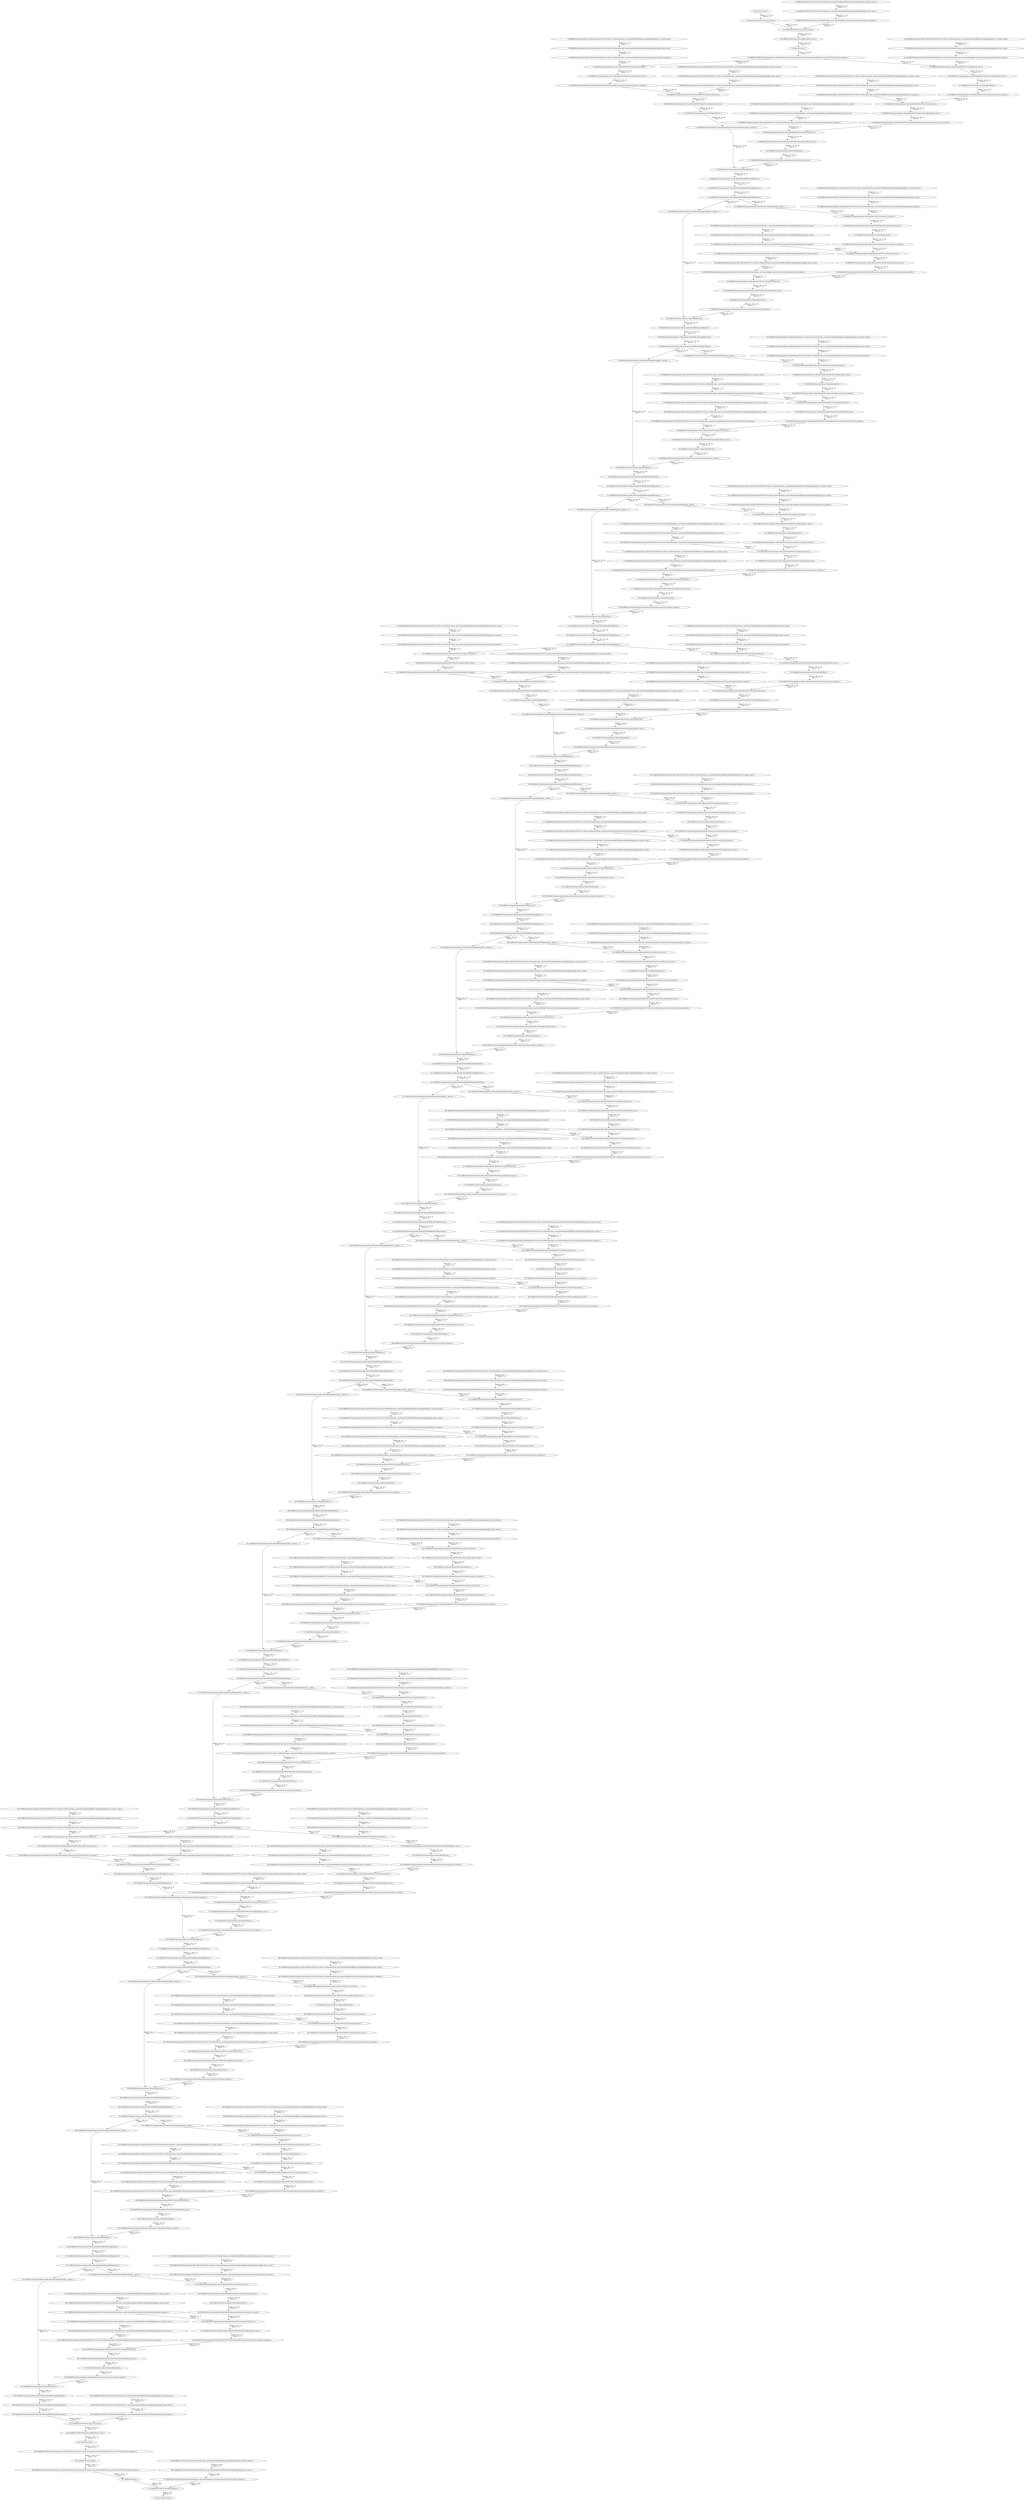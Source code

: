 strict digraph  {
"0 /nncf_model_input_0" [id=0, type=nncf_model_input];
"1 SymmetricQuantizer/symmetric_quantize_0" [id=1, type=symmetric_quantize];
"2 ShuffleNetV2/NNCFConv2d[conv1]/ModuleDict[pre_ops]/UpdateWeight[0]/RBSparsifyingWeight[op]/calc_rb_binary_mask_0" [id=2, type=calc_rb_binary_mask];
"3 ShuffleNetV2/NNCFConv2d[conv1]/ModuleDict[pre_ops]/UpdateWeight[0]/RBSparsifyingWeight[op]/apply_binary_mask_0" [id=3, type=apply_binary_mask];
"4 ShuffleNetV2/NNCFConv2d[conv1]/ModuleDict[pre_ops]/UpdateWeight[1]/SymmetricQuantizer[op]/symmetric_quantize_0" [id=4, type=symmetric_quantize];
"5 ShuffleNetV2/NNCFConv2d[conv1]/conv2d_0" [id=5, type=conv2d];
"6 ShuffleNetV2/NNCFBatchNorm2d[bn1]/batch_norm_0" [id=6, type=batch_norm];
"7 ShuffleNetV2/relu_0" [id=7, type=relu];
"8 ShuffleNetV2/NNCFNetworkInterface[_nncf]/ModuleDict[external_quantizers]/SymmetricQuantizer[ShuffleNetV2/relu_0|OUTPUT]/symmetric_quantize_0" [id=8, type=symmetric_quantize];
"9 ShuffleNetV2/Sequential[layer1]/DownBlock[0]/NNCFConv2d[conv1]/ModuleDict[pre_ops]/UpdateWeight[0]/RBSparsifyingWeight[op]/calc_rb_binary_mask_0" [id=9, type=calc_rb_binary_mask];
"10 ShuffleNetV2/Sequential[layer1]/DownBlock[0]/NNCFConv2d[conv1]/ModuleDict[pre_ops]/UpdateWeight[0]/RBSparsifyingWeight[op]/apply_binary_mask_0" [id=10, type=apply_binary_mask];
"11 ShuffleNetV2/Sequential[layer1]/DownBlock[0]/NNCFConv2d[conv1]/ModuleDict[pre_ops]/UpdateWeight[1]/SymmetricQuantizer[op]/symmetric_quantize_0" [id=11, type=symmetric_quantize];
"12 ShuffleNetV2/Sequential[layer1]/DownBlock[0]/NNCFConv2d[conv1]/conv2d_0" [id=12, type=conv2d];
"13 ShuffleNetV2/Sequential[layer1]/DownBlock[0]/NNCFBatchNorm2d[bn1]/batch_norm_0" [id=13, type=batch_norm];
"14 ShuffleNetV2/Sequential[layer1]/DownBlock[0]/NNCFBatchNorm2d[bn1]/SymmetricQuantizer/symmetric_quantize_0" [id=14, type=symmetric_quantize];
"15 ShuffleNetV2/Sequential[layer1]/DownBlock[0]/NNCFConv2d[conv2]/ModuleDict[pre_ops]/UpdateWeight[0]/RBSparsifyingWeight[op]/calc_rb_binary_mask_0" [id=15, type=calc_rb_binary_mask];
"16 ShuffleNetV2/Sequential[layer1]/DownBlock[0]/NNCFConv2d[conv2]/ModuleDict[pre_ops]/UpdateWeight[0]/RBSparsifyingWeight[op]/apply_binary_mask_0" [id=16, type=apply_binary_mask];
"17 ShuffleNetV2/Sequential[layer1]/DownBlock[0]/NNCFConv2d[conv2]/ModuleDict[pre_ops]/UpdateWeight[1]/SymmetricQuantizer[op]/symmetric_quantize_0" [id=17, type=symmetric_quantize];
"18 ShuffleNetV2/Sequential[layer1]/DownBlock[0]/NNCFConv2d[conv2]/conv2d_0" [id=18, type=conv2d];
"19 ShuffleNetV2/Sequential[layer1]/DownBlock[0]/NNCFBatchNorm2d[bn2]/batch_norm_0" [id=19, type=batch_norm];
"20 ShuffleNetV2/Sequential[layer1]/DownBlock[0]/relu_0" [id=20, type=relu];
"21 ShuffleNetV2/Sequential[layer1]/DownBlock[0]/SymmetricQuantizer/symmetric_quantize_0" [id=21, type=symmetric_quantize];
"22 ShuffleNetV2/Sequential[layer1]/DownBlock[0]/NNCFConv2d[conv3]/ModuleDict[pre_ops]/UpdateWeight[0]/RBSparsifyingWeight[op]/calc_rb_binary_mask_0" [id=22, type=calc_rb_binary_mask];
"23 ShuffleNetV2/Sequential[layer1]/DownBlock[0]/NNCFConv2d[conv3]/ModuleDict[pre_ops]/UpdateWeight[0]/RBSparsifyingWeight[op]/apply_binary_mask_0" [id=23, type=apply_binary_mask];
"24 ShuffleNetV2/Sequential[layer1]/DownBlock[0]/NNCFConv2d[conv3]/ModuleDict[pre_ops]/UpdateWeight[1]/SymmetricQuantizer[op]/symmetric_quantize_0" [id=24, type=symmetric_quantize];
"25 ShuffleNetV2/Sequential[layer1]/DownBlock[0]/NNCFConv2d[conv3]/conv2d_0" [id=25, type=conv2d];
"26 ShuffleNetV2/Sequential[layer1]/DownBlock[0]/NNCFBatchNorm2d[bn3]/batch_norm_0" [id=26, type=batch_norm];
"27 ShuffleNetV2/Sequential[layer1]/DownBlock[0]/relu_1" [id=27, type=relu];
"28 ShuffleNetV2/Sequential[layer1]/DownBlock[0]/SymmetricQuantizer/symmetric_quantize_1" [id=28, type=symmetric_quantize];
"29 ShuffleNetV2/Sequential[layer1]/DownBlock[0]/NNCFConv2d[conv4]/ModuleDict[pre_ops]/UpdateWeight[0]/RBSparsifyingWeight[op]/calc_rb_binary_mask_0" [id=29, type=calc_rb_binary_mask];
"30 ShuffleNetV2/Sequential[layer1]/DownBlock[0]/NNCFConv2d[conv4]/ModuleDict[pre_ops]/UpdateWeight[0]/RBSparsifyingWeight[op]/apply_binary_mask_0" [id=30, type=apply_binary_mask];
"31 ShuffleNetV2/Sequential[layer1]/DownBlock[0]/NNCFConv2d[conv4]/ModuleDict[pre_ops]/UpdateWeight[1]/SymmetricQuantizer[op]/symmetric_quantize_0" [id=31, type=symmetric_quantize];
"32 ShuffleNetV2/Sequential[layer1]/DownBlock[0]/NNCFConv2d[conv4]/conv2d_0" [id=32, type=conv2d];
"33 ShuffleNetV2/Sequential[layer1]/DownBlock[0]/NNCFBatchNorm2d[bn4]/batch_norm_0" [id=33, type=batch_norm];
"34 ShuffleNetV2/Sequential[layer1]/DownBlock[0]/NNCFBatchNorm2d[bn4]/SymmetricQuantizer/symmetric_quantize_0" [id=34, type=symmetric_quantize];
"35 ShuffleNetV2/Sequential[layer1]/DownBlock[0]/NNCFConv2d[conv5]/ModuleDict[pre_ops]/UpdateWeight[0]/RBSparsifyingWeight[op]/calc_rb_binary_mask_0" [id=35, type=calc_rb_binary_mask];
"36 ShuffleNetV2/Sequential[layer1]/DownBlock[0]/NNCFConv2d[conv5]/ModuleDict[pre_ops]/UpdateWeight[0]/RBSparsifyingWeight[op]/apply_binary_mask_0" [id=36, type=apply_binary_mask];
"37 ShuffleNetV2/Sequential[layer1]/DownBlock[0]/NNCFConv2d[conv5]/ModuleDict[pre_ops]/UpdateWeight[1]/SymmetricQuantizer[op]/symmetric_quantize_0" [id=37, type=symmetric_quantize];
"38 ShuffleNetV2/Sequential[layer1]/DownBlock[0]/NNCFConv2d[conv5]/conv2d_0" [id=38, type=conv2d];
"39 ShuffleNetV2/Sequential[layer1]/DownBlock[0]/NNCFBatchNorm2d[bn5]/batch_norm_0" [id=39, type=batch_norm];
"40 ShuffleNetV2/Sequential[layer1]/DownBlock[0]/relu_2" [id=40, type=relu];
"41 ShuffleNetV2/Sequential[layer1]/DownBlock[0]/SymmetricQuantizer/symmetric_quantize_2" [id=41, type=symmetric_quantize];
"42 ShuffleNetV2/Sequential[layer1]/DownBlock[0]/cat_0" [id=42, type=cat];
"43 ShuffleNetV2/Sequential[layer1]/DownBlock[0]/ShuffleBlock[shuffle]/view_0" [id=43, type=view];
"44 ShuffleNetV2/Sequential[layer1]/DownBlock[0]/ShuffleBlock[shuffle]/permute_0" [id=44, type=permute];
"45 ShuffleNetV2/Sequential[layer1]/DownBlock[0]/ShuffleBlock[shuffle]/reshape_0" [id=45, type=reshape];
"46 ShuffleNetV2/Sequential[layer1]/BasicBlock[1]/SplitBlock[split]/__getitem___0" [id=46, type=__getitem__];
"47 ShuffleNetV2/Sequential[layer1]/BasicBlock[1]/SplitBlock[split]/__getitem___1" [id=47, type=__getitem__];
"48 ShuffleNetV2/Sequential[layer1]/BasicBlock[1]/NNCFConv2d[conv1]/ModuleDict[pre_ops]/UpdateWeight[0]/RBSparsifyingWeight[op]/calc_rb_binary_mask_0" [id=48, type=calc_rb_binary_mask];
"49 ShuffleNetV2/Sequential[layer1]/BasicBlock[1]/NNCFConv2d[conv1]/ModuleDict[pre_ops]/UpdateWeight[0]/RBSparsifyingWeight[op]/apply_binary_mask_0" [id=49, type=apply_binary_mask];
"50 ShuffleNetV2/Sequential[layer1]/BasicBlock[1]/NNCFConv2d[conv1]/ModuleDict[pre_ops]/UpdateWeight[1]/SymmetricQuantizer[op]/symmetric_quantize_0" [id=50, type=symmetric_quantize];
"51 ShuffleNetV2/Sequential[layer1]/BasicBlock[1]/NNCFConv2d[conv1]/conv2d_0" [id=51, type=conv2d];
"52 ShuffleNetV2/Sequential[layer1]/BasicBlock[1]/NNCFBatchNorm2d[bn1]/batch_norm_0" [id=52, type=batch_norm];
"53 ShuffleNetV2/Sequential[layer1]/BasicBlock[1]/relu_0" [id=53, type=relu];
"54 ShuffleNetV2/Sequential[layer1]/BasicBlock[1]/SymmetricQuantizer/symmetric_quantize_0" [id=54, type=symmetric_quantize];
"55 ShuffleNetV2/Sequential[layer1]/BasicBlock[1]/NNCFConv2d[conv2]/ModuleDict[pre_ops]/UpdateWeight[0]/RBSparsifyingWeight[op]/calc_rb_binary_mask_0" [id=55, type=calc_rb_binary_mask];
"56 ShuffleNetV2/Sequential[layer1]/BasicBlock[1]/NNCFConv2d[conv2]/ModuleDict[pre_ops]/UpdateWeight[0]/RBSparsifyingWeight[op]/apply_binary_mask_0" [id=56, type=apply_binary_mask];
"57 ShuffleNetV2/Sequential[layer1]/BasicBlock[1]/NNCFConv2d[conv2]/ModuleDict[pre_ops]/UpdateWeight[1]/SymmetricQuantizer[op]/symmetric_quantize_0" [id=57, type=symmetric_quantize];
"58 ShuffleNetV2/Sequential[layer1]/BasicBlock[1]/NNCFConv2d[conv2]/conv2d_0" [id=58, type=conv2d];
"59 ShuffleNetV2/Sequential[layer1]/BasicBlock[1]/NNCFBatchNorm2d[bn2]/batch_norm_0" [id=59, type=batch_norm];
"60 ShuffleNetV2/Sequential[layer1]/BasicBlock[1]/NNCFBatchNorm2d[bn2]/SymmetricQuantizer/symmetric_quantize_0" [id=60, type=symmetric_quantize];
"61 ShuffleNetV2/Sequential[layer1]/BasicBlock[1]/NNCFConv2d[conv3]/ModuleDict[pre_ops]/UpdateWeight[0]/RBSparsifyingWeight[op]/calc_rb_binary_mask_0" [id=61, type=calc_rb_binary_mask];
"62 ShuffleNetV2/Sequential[layer1]/BasicBlock[1]/NNCFConv2d[conv3]/ModuleDict[pre_ops]/UpdateWeight[0]/RBSparsifyingWeight[op]/apply_binary_mask_0" [id=62, type=apply_binary_mask];
"63 ShuffleNetV2/Sequential[layer1]/BasicBlock[1]/NNCFConv2d[conv3]/ModuleDict[pre_ops]/UpdateWeight[1]/SymmetricQuantizer[op]/symmetric_quantize_0" [id=63, type=symmetric_quantize];
"64 ShuffleNetV2/Sequential[layer1]/BasicBlock[1]/NNCFConv2d[conv3]/conv2d_0" [id=64, type=conv2d];
"65 ShuffleNetV2/Sequential[layer1]/BasicBlock[1]/NNCFBatchNorm2d[bn3]/batch_norm_0" [id=65, type=batch_norm];
"66 ShuffleNetV2/Sequential[layer1]/BasicBlock[1]/relu_1" [id=66, type=relu];
"67 ShuffleNetV2/Sequential[layer1]/BasicBlock[1]/SymmetricQuantizer/symmetric_quantize_1" [id=67, type=symmetric_quantize];
"68 ShuffleNetV2/Sequential[layer1]/BasicBlock[1]/cat_0" [id=68, type=cat];
"69 ShuffleNetV2/Sequential[layer1]/BasicBlock[1]/ShuffleBlock[shuffle]/view_0" [id=69, type=view];
"70 ShuffleNetV2/Sequential[layer1]/BasicBlock[1]/ShuffleBlock[shuffle]/permute_0" [id=70, type=permute];
"71 ShuffleNetV2/Sequential[layer1]/BasicBlock[1]/ShuffleBlock[shuffle]/reshape_0" [id=71, type=reshape];
"72 ShuffleNetV2/Sequential[layer1]/BasicBlock[2]/SplitBlock[split]/__getitem___0" [id=72, type=__getitem__];
"73 ShuffleNetV2/Sequential[layer1]/BasicBlock[2]/SplitBlock[split]/__getitem___1" [id=73, type=__getitem__];
"74 ShuffleNetV2/Sequential[layer1]/BasicBlock[2]/NNCFConv2d[conv1]/ModuleDict[pre_ops]/UpdateWeight[0]/RBSparsifyingWeight[op]/calc_rb_binary_mask_0" [id=74, type=calc_rb_binary_mask];
"75 ShuffleNetV2/Sequential[layer1]/BasicBlock[2]/NNCFConv2d[conv1]/ModuleDict[pre_ops]/UpdateWeight[0]/RBSparsifyingWeight[op]/apply_binary_mask_0" [id=75, type=apply_binary_mask];
"76 ShuffleNetV2/Sequential[layer1]/BasicBlock[2]/NNCFConv2d[conv1]/ModuleDict[pre_ops]/UpdateWeight[1]/SymmetricQuantizer[op]/symmetric_quantize_0" [id=76, type=symmetric_quantize];
"77 ShuffleNetV2/Sequential[layer1]/BasicBlock[2]/NNCFConv2d[conv1]/conv2d_0" [id=77, type=conv2d];
"78 ShuffleNetV2/Sequential[layer1]/BasicBlock[2]/NNCFBatchNorm2d[bn1]/batch_norm_0" [id=78, type=batch_norm];
"79 ShuffleNetV2/Sequential[layer1]/BasicBlock[2]/relu_0" [id=79, type=relu];
"80 ShuffleNetV2/Sequential[layer1]/BasicBlock[2]/SymmetricQuantizer/symmetric_quantize_0" [id=80, type=symmetric_quantize];
"81 ShuffleNetV2/Sequential[layer1]/BasicBlock[2]/NNCFConv2d[conv2]/ModuleDict[pre_ops]/UpdateWeight[0]/RBSparsifyingWeight[op]/calc_rb_binary_mask_0" [id=81, type=calc_rb_binary_mask];
"82 ShuffleNetV2/Sequential[layer1]/BasicBlock[2]/NNCFConv2d[conv2]/ModuleDict[pre_ops]/UpdateWeight[0]/RBSparsifyingWeight[op]/apply_binary_mask_0" [id=82, type=apply_binary_mask];
"83 ShuffleNetV2/Sequential[layer1]/BasicBlock[2]/NNCFConv2d[conv2]/ModuleDict[pre_ops]/UpdateWeight[1]/SymmetricQuantizer[op]/symmetric_quantize_0" [id=83, type=symmetric_quantize];
"84 ShuffleNetV2/Sequential[layer1]/BasicBlock[2]/NNCFConv2d[conv2]/conv2d_0" [id=84, type=conv2d];
"85 ShuffleNetV2/Sequential[layer1]/BasicBlock[2]/NNCFBatchNorm2d[bn2]/batch_norm_0" [id=85, type=batch_norm];
"86 ShuffleNetV2/Sequential[layer1]/BasicBlock[2]/NNCFBatchNorm2d[bn2]/SymmetricQuantizer/symmetric_quantize_0" [id=86, type=symmetric_quantize];
"87 ShuffleNetV2/Sequential[layer1]/BasicBlock[2]/NNCFConv2d[conv3]/ModuleDict[pre_ops]/UpdateWeight[0]/RBSparsifyingWeight[op]/calc_rb_binary_mask_0" [id=87, type=calc_rb_binary_mask];
"88 ShuffleNetV2/Sequential[layer1]/BasicBlock[2]/NNCFConv2d[conv3]/ModuleDict[pre_ops]/UpdateWeight[0]/RBSparsifyingWeight[op]/apply_binary_mask_0" [id=88, type=apply_binary_mask];
"89 ShuffleNetV2/Sequential[layer1]/BasicBlock[2]/NNCFConv2d[conv3]/ModuleDict[pre_ops]/UpdateWeight[1]/SymmetricQuantizer[op]/symmetric_quantize_0" [id=89, type=symmetric_quantize];
"90 ShuffleNetV2/Sequential[layer1]/BasicBlock[2]/NNCFConv2d[conv3]/conv2d_0" [id=90, type=conv2d];
"91 ShuffleNetV2/Sequential[layer1]/BasicBlock[2]/NNCFBatchNorm2d[bn3]/batch_norm_0" [id=91, type=batch_norm];
"92 ShuffleNetV2/Sequential[layer1]/BasicBlock[2]/relu_1" [id=92, type=relu];
"93 ShuffleNetV2/Sequential[layer1]/BasicBlock[2]/SymmetricQuantizer/symmetric_quantize_1" [id=93, type=symmetric_quantize];
"94 ShuffleNetV2/Sequential[layer1]/BasicBlock[2]/cat_0" [id=94, type=cat];
"95 ShuffleNetV2/Sequential[layer1]/BasicBlock[2]/ShuffleBlock[shuffle]/view_0" [id=95, type=view];
"96 ShuffleNetV2/Sequential[layer1]/BasicBlock[2]/ShuffleBlock[shuffle]/permute_0" [id=96, type=permute];
"97 ShuffleNetV2/Sequential[layer1]/BasicBlock[2]/ShuffleBlock[shuffle]/reshape_0" [id=97, type=reshape];
"98 ShuffleNetV2/Sequential[layer1]/BasicBlock[3]/SplitBlock[split]/__getitem___0" [id=98, type=__getitem__];
"99 ShuffleNetV2/Sequential[layer1]/BasicBlock[3]/SplitBlock[split]/__getitem___1" [id=99, type=__getitem__];
"100 ShuffleNetV2/Sequential[layer1]/BasicBlock[3]/NNCFConv2d[conv1]/ModuleDict[pre_ops]/UpdateWeight[0]/RBSparsifyingWeight[op]/calc_rb_binary_mask_0" [id=100, type=calc_rb_binary_mask];
"101 ShuffleNetV2/Sequential[layer1]/BasicBlock[3]/NNCFConv2d[conv1]/ModuleDict[pre_ops]/UpdateWeight[0]/RBSparsifyingWeight[op]/apply_binary_mask_0" [id=101, type=apply_binary_mask];
"102 ShuffleNetV2/Sequential[layer1]/BasicBlock[3]/NNCFConv2d[conv1]/ModuleDict[pre_ops]/UpdateWeight[1]/SymmetricQuantizer[op]/symmetric_quantize_0" [id=102, type=symmetric_quantize];
"103 ShuffleNetV2/Sequential[layer1]/BasicBlock[3]/NNCFConv2d[conv1]/conv2d_0" [id=103, type=conv2d];
"104 ShuffleNetV2/Sequential[layer1]/BasicBlock[3]/NNCFBatchNorm2d[bn1]/batch_norm_0" [id=104, type=batch_norm];
"105 ShuffleNetV2/Sequential[layer1]/BasicBlock[3]/relu_0" [id=105, type=relu];
"106 ShuffleNetV2/Sequential[layer1]/BasicBlock[3]/SymmetricQuantizer/symmetric_quantize_0" [id=106, type=symmetric_quantize];
"107 ShuffleNetV2/Sequential[layer1]/BasicBlock[3]/NNCFConv2d[conv2]/ModuleDict[pre_ops]/UpdateWeight[0]/RBSparsifyingWeight[op]/calc_rb_binary_mask_0" [id=107, type=calc_rb_binary_mask];
"108 ShuffleNetV2/Sequential[layer1]/BasicBlock[3]/NNCFConv2d[conv2]/ModuleDict[pre_ops]/UpdateWeight[0]/RBSparsifyingWeight[op]/apply_binary_mask_0" [id=108, type=apply_binary_mask];
"109 ShuffleNetV2/Sequential[layer1]/BasicBlock[3]/NNCFConv2d[conv2]/ModuleDict[pre_ops]/UpdateWeight[1]/SymmetricQuantizer[op]/symmetric_quantize_0" [id=109, type=symmetric_quantize];
"110 ShuffleNetV2/Sequential[layer1]/BasicBlock[3]/NNCFConv2d[conv2]/conv2d_0" [id=110, type=conv2d];
"111 ShuffleNetV2/Sequential[layer1]/BasicBlock[3]/NNCFBatchNorm2d[bn2]/batch_norm_0" [id=111, type=batch_norm];
"112 ShuffleNetV2/Sequential[layer1]/BasicBlock[3]/NNCFBatchNorm2d[bn2]/SymmetricQuantizer/symmetric_quantize_0" [id=112, type=symmetric_quantize];
"113 ShuffleNetV2/Sequential[layer1]/BasicBlock[3]/NNCFConv2d[conv3]/ModuleDict[pre_ops]/UpdateWeight[0]/RBSparsifyingWeight[op]/calc_rb_binary_mask_0" [id=113, type=calc_rb_binary_mask];
"114 ShuffleNetV2/Sequential[layer1]/BasicBlock[3]/NNCFConv2d[conv3]/ModuleDict[pre_ops]/UpdateWeight[0]/RBSparsifyingWeight[op]/apply_binary_mask_0" [id=114, type=apply_binary_mask];
"115 ShuffleNetV2/Sequential[layer1]/BasicBlock[3]/NNCFConv2d[conv3]/ModuleDict[pre_ops]/UpdateWeight[1]/SymmetricQuantizer[op]/symmetric_quantize_0" [id=115, type=symmetric_quantize];
"116 ShuffleNetV2/Sequential[layer1]/BasicBlock[3]/NNCFConv2d[conv3]/conv2d_0" [id=116, type=conv2d];
"117 ShuffleNetV2/Sequential[layer1]/BasicBlock[3]/NNCFBatchNorm2d[bn3]/batch_norm_0" [id=117, type=batch_norm];
"118 ShuffleNetV2/Sequential[layer1]/BasicBlock[3]/relu_1" [id=118, type=relu];
"119 ShuffleNetV2/Sequential[layer1]/BasicBlock[3]/SymmetricQuantizer/symmetric_quantize_1" [id=119, type=symmetric_quantize];
"120 ShuffleNetV2/Sequential[layer1]/BasicBlock[3]/cat_0" [id=120, type=cat];
"121 ShuffleNetV2/Sequential[layer1]/BasicBlock[3]/ShuffleBlock[shuffle]/view_0" [id=121, type=view];
"122 ShuffleNetV2/Sequential[layer1]/BasicBlock[3]/ShuffleBlock[shuffle]/permute_0" [id=122, type=permute];
"123 ShuffleNetV2/Sequential[layer1]/BasicBlock[3]/ShuffleBlock[shuffle]/reshape_0" [id=123, type=reshape];
"124 ShuffleNetV2/Sequential[layer2]/DownBlock[0]/NNCFConv2d[conv1]/ModuleDict[pre_ops]/UpdateWeight[0]/RBSparsifyingWeight[op]/calc_rb_binary_mask_0" [id=124, type=calc_rb_binary_mask];
"125 ShuffleNetV2/Sequential[layer2]/DownBlock[0]/NNCFConv2d[conv1]/ModuleDict[pre_ops]/UpdateWeight[0]/RBSparsifyingWeight[op]/apply_binary_mask_0" [id=125, type=apply_binary_mask];
"126 ShuffleNetV2/Sequential[layer2]/DownBlock[0]/NNCFConv2d[conv1]/ModuleDict[pre_ops]/UpdateWeight[1]/SymmetricQuantizer[op]/symmetric_quantize_0" [id=126, type=symmetric_quantize];
"127 ShuffleNetV2/Sequential[layer2]/DownBlock[0]/NNCFConv2d[conv1]/conv2d_0" [id=127, type=conv2d];
"128 ShuffleNetV2/Sequential[layer2]/DownBlock[0]/NNCFBatchNorm2d[bn1]/batch_norm_0" [id=128, type=batch_norm];
"129 ShuffleNetV2/Sequential[layer2]/DownBlock[0]/NNCFBatchNorm2d[bn1]/SymmetricQuantizer/symmetric_quantize_0" [id=129, type=symmetric_quantize];
"130 ShuffleNetV2/Sequential[layer2]/DownBlock[0]/NNCFConv2d[conv2]/ModuleDict[pre_ops]/UpdateWeight[0]/RBSparsifyingWeight[op]/calc_rb_binary_mask_0" [id=130, type=calc_rb_binary_mask];
"131 ShuffleNetV2/Sequential[layer2]/DownBlock[0]/NNCFConv2d[conv2]/ModuleDict[pre_ops]/UpdateWeight[0]/RBSparsifyingWeight[op]/apply_binary_mask_0" [id=131, type=apply_binary_mask];
"132 ShuffleNetV2/Sequential[layer2]/DownBlock[0]/NNCFConv2d[conv2]/ModuleDict[pre_ops]/UpdateWeight[1]/SymmetricQuantizer[op]/symmetric_quantize_0" [id=132, type=symmetric_quantize];
"133 ShuffleNetV2/Sequential[layer2]/DownBlock[0]/NNCFConv2d[conv2]/conv2d_0" [id=133, type=conv2d];
"134 ShuffleNetV2/Sequential[layer2]/DownBlock[0]/NNCFBatchNorm2d[bn2]/batch_norm_0" [id=134, type=batch_norm];
"135 ShuffleNetV2/Sequential[layer2]/DownBlock[0]/relu_0" [id=135, type=relu];
"136 ShuffleNetV2/Sequential[layer2]/DownBlock[0]/SymmetricQuantizer/symmetric_quantize_0" [id=136, type=symmetric_quantize];
"137 ShuffleNetV2/Sequential[layer2]/DownBlock[0]/NNCFConv2d[conv3]/ModuleDict[pre_ops]/UpdateWeight[0]/RBSparsifyingWeight[op]/calc_rb_binary_mask_0" [id=137, type=calc_rb_binary_mask];
"138 ShuffleNetV2/Sequential[layer2]/DownBlock[0]/NNCFConv2d[conv3]/ModuleDict[pre_ops]/UpdateWeight[0]/RBSparsifyingWeight[op]/apply_binary_mask_0" [id=138, type=apply_binary_mask];
"139 ShuffleNetV2/Sequential[layer2]/DownBlock[0]/NNCFConv2d[conv3]/ModuleDict[pre_ops]/UpdateWeight[1]/SymmetricQuantizer[op]/symmetric_quantize_0" [id=139, type=symmetric_quantize];
"140 ShuffleNetV2/Sequential[layer2]/DownBlock[0]/NNCFConv2d[conv3]/conv2d_0" [id=140, type=conv2d];
"141 ShuffleNetV2/Sequential[layer2]/DownBlock[0]/NNCFBatchNorm2d[bn3]/batch_norm_0" [id=141, type=batch_norm];
"142 ShuffleNetV2/Sequential[layer2]/DownBlock[0]/relu_1" [id=142, type=relu];
"143 ShuffleNetV2/Sequential[layer2]/DownBlock[0]/SymmetricQuantizer/symmetric_quantize_1" [id=143, type=symmetric_quantize];
"144 ShuffleNetV2/Sequential[layer2]/DownBlock[0]/NNCFConv2d[conv4]/ModuleDict[pre_ops]/UpdateWeight[0]/RBSparsifyingWeight[op]/calc_rb_binary_mask_0" [id=144, type=calc_rb_binary_mask];
"145 ShuffleNetV2/Sequential[layer2]/DownBlock[0]/NNCFConv2d[conv4]/ModuleDict[pre_ops]/UpdateWeight[0]/RBSparsifyingWeight[op]/apply_binary_mask_0" [id=145, type=apply_binary_mask];
"146 ShuffleNetV2/Sequential[layer2]/DownBlock[0]/NNCFConv2d[conv4]/ModuleDict[pre_ops]/UpdateWeight[1]/SymmetricQuantizer[op]/symmetric_quantize_0" [id=146, type=symmetric_quantize];
"147 ShuffleNetV2/Sequential[layer2]/DownBlock[0]/NNCFConv2d[conv4]/conv2d_0" [id=147, type=conv2d];
"148 ShuffleNetV2/Sequential[layer2]/DownBlock[0]/NNCFBatchNorm2d[bn4]/batch_norm_0" [id=148, type=batch_norm];
"149 ShuffleNetV2/Sequential[layer2]/DownBlock[0]/NNCFBatchNorm2d[bn4]/SymmetricQuantizer/symmetric_quantize_0" [id=149, type=symmetric_quantize];
"150 ShuffleNetV2/Sequential[layer2]/DownBlock[0]/NNCFConv2d[conv5]/ModuleDict[pre_ops]/UpdateWeight[0]/RBSparsifyingWeight[op]/calc_rb_binary_mask_0" [id=150, type=calc_rb_binary_mask];
"151 ShuffleNetV2/Sequential[layer2]/DownBlock[0]/NNCFConv2d[conv5]/ModuleDict[pre_ops]/UpdateWeight[0]/RBSparsifyingWeight[op]/apply_binary_mask_0" [id=151, type=apply_binary_mask];
"152 ShuffleNetV2/Sequential[layer2]/DownBlock[0]/NNCFConv2d[conv5]/ModuleDict[pre_ops]/UpdateWeight[1]/SymmetricQuantizer[op]/symmetric_quantize_0" [id=152, type=symmetric_quantize];
"153 ShuffleNetV2/Sequential[layer2]/DownBlock[0]/NNCFConv2d[conv5]/conv2d_0" [id=153, type=conv2d];
"154 ShuffleNetV2/Sequential[layer2]/DownBlock[0]/NNCFBatchNorm2d[bn5]/batch_norm_0" [id=154, type=batch_norm];
"155 ShuffleNetV2/Sequential[layer2]/DownBlock[0]/relu_2" [id=155, type=relu];
"156 ShuffleNetV2/Sequential[layer2]/DownBlock[0]/SymmetricQuantizer/symmetric_quantize_2" [id=156, type=symmetric_quantize];
"157 ShuffleNetV2/Sequential[layer2]/DownBlock[0]/cat_0" [id=157, type=cat];
"158 ShuffleNetV2/Sequential[layer2]/DownBlock[0]/ShuffleBlock[shuffle]/view_0" [id=158, type=view];
"159 ShuffleNetV2/Sequential[layer2]/DownBlock[0]/ShuffleBlock[shuffle]/permute_0" [id=159, type=permute];
"160 ShuffleNetV2/Sequential[layer2]/DownBlock[0]/ShuffleBlock[shuffle]/reshape_0" [id=160, type=reshape];
"161 ShuffleNetV2/Sequential[layer2]/BasicBlock[1]/SplitBlock[split]/__getitem___0" [id=161, type=__getitem__];
"162 ShuffleNetV2/Sequential[layer2]/BasicBlock[1]/SplitBlock[split]/__getitem___1" [id=162, type=__getitem__];
"163 ShuffleNetV2/Sequential[layer2]/BasicBlock[1]/NNCFConv2d[conv1]/ModuleDict[pre_ops]/UpdateWeight[0]/RBSparsifyingWeight[op]/calc_rb_binary_mask_0" [id=163, type=calc_rb_binary_mask];
"164 ShuffleNetV2/Sequential[layer2]/BasicBlock[1]/NNCFConv2d[conv1]/ModuleDict[pre_ops]/UpdateWeight[0]/RBSparsifyingWeight[op]/apply_binary_mask_0" [id=164, type=apply_binary_mask];
"165 ShuffleNetV2/Sequential[layer2]/BasicBlock[1]/NNCFConv2d[conv1]/ModuleDict[pre_ops]/UpdateWeight[1]/SymmetricQuantizer[op]/symmetric_quantize_0" [id=165, type=symmetric_quantize];
"166 ShuffleNetV2/Sequential[layer2]/BasicBlock[1]/NNCFConv2d[conv1]/conv2d_0" [id=166, type=conv2d];
"167 ShuffleNetV2/Sequential[layer2]/BasicBlock[1]/NNCFBatchNorm2d[bn1]/batch_norm_0" [id=167, type=batch_norm];
"168 ShuffleNetV2/Sequential[layer2]/BasicBlock[1]/relu_0" [id=168, type=relu];
"169 ShuffleNetV2/Sequential[layer2]/BasicBlock[1]/SymmetricQuantizer/symmetric_quantize_0" [id=169, type=symmetric_quantize];
"170 ShuffleNetV2/Sequential[layer2]/BasicBlock[1]/NNCFConv2d[conv2]/ModuleDict[pre_ops]/UpdateWeight[0]/RBSparsifyingWeight[op]/calc_rb_binary_mask_0" [id=170, type=calc_rb_binary_mask];
"171 ShuffleNetV2/Sequential[layer2]/BasicBlock[1]/NNCFConv2d[conv2]/ModuleDict[pre_ops]/UpdateWeight[0]/RBSparsifyingWeight[op]/apply_binary_mask_0" [id=171, type=apply_binary_mask];
"172 ShuffleNetV2/Sequential[layer2]/BasicBlock[1]/NNCFConv2d[conv2]/ModuleDict[pre_ops]/UpdateWeight[1]/SymmetricQuantizer[op]/symmetric_quantize_0" [id=172, type=symmetric_quantize];
"173 ShuffleNetV2/Sequential[layer2]/BasicBlock[1]/NNCFConv2d[conv2]/conv2d_0" [id=173, type=conv2d];
"174 ShuffleNetV2/Sequential[layer2]/BasicBlock[1]/NNCFBatchNorm2d[bn2]/batch_norm_0" [id=174, type=batch_norm];
"175 ShuffleNetV2/Sequential[layer2]/BasicBlock[1]/NNCFBatchNorm2d[bn2]/SymmetricQuantizer/symmetric_quantize_0" [id=175, type=symmetric_quantize];
"176 ShuffleNetV2/Sequential[layer2]/BasicBlock[1]/NNCFConv2d[conv3]/ModuleDict[pre_ops]/UpdateWeight[0]/RBSparsifyingWeight[op]/calc_rb_binary_mask_0" [id=176, type=calc_rb_binary_mask];
"177 ShuffleNetV2/Sequential[layer2]/BasicBlock[1]/NNCFConv2d[conv3]/ModuleDict[pre_ops]/UpdateWeight[0]/RBSparsifyingWeight[op]/apply_binary_mask_0" [id=177, type=apply_binary_mask];
"178 ShuffleNetV2/Sequential[layer2]/BasicBlock[1]/NNCFConv2d[conv3]/ModuleDict[pre_ops]/UpdateWeight[1]/SymmetricQuantizer[op]/symmetric_quantize_0" [id=178, type=symmetric_quantize];
"179 ShuffleNetV2/Sequential[layer2]/BasicBlock[1]/NNCFConv2d[conv3]/conv2d_0" [id=179, type=conv2d];
"180 ShuffleNetV2/Sequential[layer2]/BasicBlock[1]/NNCFBatchNorm2d[bn3]/batch_norm_0" [id=180, type=batch_norm];
"181 ShuffleNetV2/Sequential[layer2]/BasicBlock[1]/relu_1" [id=181, type=relu];
"182 ShuffleNetV2/Sequential[layer2]/BasicBlock[1]/SymmetricQuantizer/symmetric_quantize_1" [id=182, type=symmetric_quantize];
"183 ShuffleNetV2/Sequential[layer2]/BasicBlock[1]/cat_0" [id=183, type=cat];
"184 ShuffleNetV2/Sequential[layer2]/BasicBlock[1]/ShuffleBlock[shuffle]/view_0" [id=184, type=view];
"185 ShuffleNetV2/Sequential[layer2]/BasicBlock[1]/ShuffleBlock[shuffle]/permute_0" [id=185, type=permute];
"186 ShuffleNetV2/Sequential[layer2]/BasicBlock[1]/ShuffleBlock[shuffle]/reshape_0" [id=186, type=reshape];
"187 ShuffleNetV2/Sequential[layer2]/BasicBlock[2]/SplitBlock[split]/__getitem___0" [id=187, type=__getitem__];
"188 ShuffleNetV2/Sequential[layer2]/BasicBlock[2]/SplitBlock[split]/__getitem___1" [id=188, type=__getitem__];
"189 ShuffleNetV2/Sequential[layer2]/BasicBlock[2]/NNCFConv2d[conv1]/ModuleDict[pre_ops]/UpdateWeight[0]/RBSparsifyingWeight[op]/calc_rb_binary_mask_0" [id=189, type=calc_rb_binary_mask];
"190 ShuffleNetV2/Sequential[layer2]/BasicBlock[2]/NNCFConv2d[conv1]/ModuleDict[pre_ops]/UpdateWeight[0]/RBSparsifyingWeight[op]/apply_binary_mask_0" [id=190, type=apply_binary_mask];
"191 ShuffleNetV2/Sequential[layer2]/BasicBlock[2]/NNCFConv2d[conv1]/ModuleDict[pre_ops]/UpdateWeight[1]/SymmetricQuantizer[op]/symmetric_quantize_0" [id=191, type=symmetric_quantize];
"192 ShuffleNetV2/Sequential[layer2]/BasicBlock[2]/NNCFConv2d[conv1]/conv2d_0" [id=192, type=conv2d];
"193 ShuffleNetV2/Sequential[layer2]/BasicBlock[2]/NNCFBatchNorm2d[bn1]/batch_norm_0" [id=193, type=batch_norm];
"194 ShuffleNetV2/Sequential[layer2]/BasicBlock[2]/relu_0" [id=194, type=relu];
"195 ShuffleNetV2/Sequential[layer2]/BasicBlock[2]/SymmetricQuantizer/symmetric_quantize_0" [id=195, type=symmetric_quantize];
"196 ShuffleNetV2/Sequential[layer2]/BasicBlock[2]/NNCFConv2d[conv2]/ModuleDict[pre_ops]/UpdateWeight[0]/RBSparsifyingWeight[op]/calc_rb_binary_mask_0" [id=196, type=calc_rb_binary_mask];
"197 ShuffleNetV2/Sequential[layer2]/BasicBlock[2]/NNCFConv2d[conv2]/ModuleDict[pre_ops]/UpdateWeight[0]/RBSparsifyingWeight[op]/apply_binary_mask_0" [id=197, type=apply_binary_mask];
"198 ShuffleNetV2/Sequential[layer2]/BasicBlock[2]/NNCFConv2d[conv2]/ModuleDict[pre_ops]/UpdateWeight[1]/SymmetricQuantizer[op]/symmetric_quantize_0" [id=198, type=symmetric_quantize];
"199 ShuffleNetV2/Sequential[layer2]/BasicBlock[2]/NNCFConv2d[conv2]/conv2d_0" [id=199, type=conv2d];
"200 ShuffleNetV2/Sequential[layer2]/BasicBlock[2]/NNCFBatchNorm2d[bn2]/batch_norm_0" [id=200, type=batch_norm];
"201 ShuffleNetV2/Sequential[layer2]/BasicBlock[2]/NNCFBatchNorm2d[bn2]/SymmetricQuantizer/symmetric_quantize_0" [id=201, type=symmetric_quantize];
"202 ShuffleNetV2/Sequential[layer2]/BasicBlock[2]/NNCFConv2d[conv3]/ModuleDict[pre_ops]/UpdateWeight[0]/RBSparsifyingWeight[op]/calc_rb_binary_mask_0" [id=202, type=calc_rb_binary_mask];
"203 ShuffleNetV2/Sequential[layer2]/BasicBlock[2]/NNCFConv2d[conv3]/ModuleDict[pre_ops]/UpdateWeight[0]/RBSparsifyingWeight[op]/apply_binary_mask_0" [id=203, type=apply_binary_mask];
"204 ShuffleNetV2/Sequential[layer2]/BasicBlock[2]/NNCFConv2d[conv3]/ModuleDict[pre_ops]/UpdateWeight[1]/SymmetricQuantizer[op]/symmetric_quantize_0" [id=204, type=symmetric_quantize];
"205 ShuffleNetV2/Sequential[layer2]/BasicBlock[2]/NNCFConv2d[conv3]/conv2d_0" [id=205, type=conv2d];
"206 ShuffleNetV2/Sequential[layer2]/BasicBlock[2]/NNCFBatchNorm2d[bn3]/batch_norm_0" [id=206, type=batch_norm];
"207 ShuffleNetV2/Sequential[layer2]/BasicBlock[2]/relu_1" [id=207, type=relu];
"208 ShuffleNetV2/Sequential[layer2]/BasicBlock[2]/SymmetricQuantizer/symmetric_quantize_1" [id=208, type=symmetric_quantize];
"209 ShuffleNetV2/Sequential[layer2]/BasicBlock[2]/cat_0" [id=209, type=cat];
"210 ShuffleNetV2/Sequential[layer2]/BasicBlock[2]/ShuffleBlock[shuffle]/view_0" [id=210, type=view];
"211 ShuffleNetV2/Sequential[layer2]/BasicBlock[2]/ShuffleBlock[shuffle]/permute_0" [id=211, type=permute];
"212 ShuffleNetV2/Sequential[layer2]/BasicBlock[2]/ShuffleBlock[shuffle]/reshape_0" [id=212, type=reshape];
"213 ShuffleNetV2/Sequential[layer2]/BasicBlock[3]/SplitBlock[split]/__getitem___0" [id=213, type=__getitem__];
"214 ShuffleNetV2/Sequential[layer2]/BasicBlock[3]/SplitBlock[split]/__getitem___1" [id=214, type=__getitem__];
"215 ShuffleNetV2/Sequential[layer2]/BasicBlock[3]/NNCFConv2d[conv1]/ModuleDict[pre_ops]/UpdateWeight[0]/RBSparsifyingWeight[op]/calc_rb_binary_mask_0" [id=215, type=calc_rb_binary_mask];
"216 ShuffleNetV2/Sequential[layer2]/BasicBlock[3]/NNCFConv2d[conv1]/ModuleDict[pre_ops]/UpdateWeight[0]/RBSparsifyingWeight[op]/apply_binary_mask_0" [id=216, type=apply_binary_mask];
"217 ShuffleNetV2/Sequential[layer2]/BasicBlock[3]/NNCFConv2d[conv1]/ModuleDict[pre_ops]/UpdateWeight[1]/SymmetricQuantizer[op]/symmetric_quantize_0" [id=217, type=symmetric_quantize];
"218 ShuffleNetV2/Sequential[layer2]/BasicBlock[3]/NNCFConv2d[conv1]/conv2d_0" [id=218, type=conv2d];
"219 ShuffleNetV2/Sequential[layer2]/BasicBlock[3]/NNCFBatchNorm2d[bn1]/batch_norm_0" [id=219, type=batch_norm];
"220 ShuffleNetV2/Sequential[layer2]/BasicBlock[3]/relu_0" [id=220, type=relu];
"221 ShuffleNetV2/Sequential[layer2]/BasicBlock[3]/SymmetricQuantizer/symmetric_quantize_0" [id=221, type=symmetric_quantize];
"222 ShuffleNetV2/Sequential[layer2]/BasicBlock[3]/NNCFConv2d[conv2]/ModuleDict[pre_ops]/UpdateWeight[0]/RBSparsifyingWeight[op]/calc_rb_binary_mask_0" [id=222, type=calc_rb_binary_mask];
"223 ShuffleNetV2/Sequential[layer2]/BasicBlock[3]/NNCFConv2d[conv2]/ModuleDict[pre_ops]/UpdateWeight[0]/RBSparsifyingWeight[op]/apply_binary_mask_0" [id=223, type=apply_binary_mask];
"224 ShuffleNetV2/Sequential[layer2]/BasicBlock[3]/NNCFConv2d[conv2]/ModuleDict[pre_ops]/UpdateWeight[1]/SymmetricQuantizer[op]/symmetric_quantize_0" [id=224, type=symmetric_quantize];
"225 ShuffleNetV2/Sequential[layer2]/BasicBlock[3]/NNCFConv2d[conv2]/conv2d_0" [id=225, type=conv2d];
"226 ShuffleNetV2/Sequential[layer2]/BasicBlock[3]/NNCFBatchNorm2d[bn2]/batch_norm_0" [id=226, type=batch_norm];
"227 ShuffleNetV2/Sequential[layer2]/BasicBlock[3]/NNCFBatchNorm2d[bn2]/SymmetricQuantizer/symmetric_quantize_0" [id=227, type=symmetric_quantize];
"228 ShuffleNetV2/Sequential[layer2]/BasicBlock[3]/NNCFConv2d[conv3]/ModuleDict[pre_ops]/UpdateWeight[0]/RBSparsifyingWeight[op]/calc_rb_binary_mask_0" [id=228, type=calc_rb_binary_mask];
"229 ShuffleNetV2/Sequential[layer2]/BasicBlock[3]/NNCFConv2d[conv3]/ModuleDict[pre_ops]/UpdateWeight[0]/RBSparsifyingWeight[op]/apply_binary_mask_0" [id=229, type=apply_binary_mask];
"230 ShuffleNetV2/Sequential[layer2]/BasicBlock[3]/NNCFConv2d[conv3]/ModuleDict[pre_ops]/UpdateWeight[1]/SymmetricQuantizer[op]/symmetric_quantize_0" [id=230, type=symmetric_quantize];
"231 ShuffleNetV2/Sequential[layer2]/BasicBlock[3]/NNCFConv2d[conv3]/conv2d_0" [id=231, type=conv2d];
"232 ShuffleNetV2/Sequential[layer2]/BasicBlock[3]/NNCFBatchNorm2d[bn3]/batch_norm_0" [id=232, type=batch_norm];
"233 ShuffleNetV2/Sequential[layer2]/BasicBlock[3]/relu_1" [id=233, type=relu];
"234 ShuffleNetV2/Sequential[layer2]/BasicBlock[3]/SymmetricQuantizer/symmetric_quantize_1" [id=234, type=symmetric_quantize];
"235 ShuffleNetV2/Sequential[layer2]/BasicBlock[3]/cat_0" [id=235, type=cat];
"236 ShuffleNetV2/Sequential[layer2]/BasicBlock[3]/ShuffleBlock[shuffle]/view_0" [id=236, type=view];
"237 ShuffleNetV2/Sequential[layer2]/BasicBlock[3]/ShuffleBlock[shuffle]/permute_0" [id=237, type=permute];
"238 ShuffleNetV2/Sequential[layer2]/BasicBlock[3]/ShuffleBlock[shuffle]/reshape_0" [id=238, type=reshape];
"239 ShuffleNetV2/Sequential[layer2]/BasicBlock[4]/SplitBlock[split]/__getitem___0" [id=239, type=__getitem__];
"240 ShuffleNetV2/Sequential[layer2]/BasicBlock[4]/SplitBlock[split]/__getitem___1" [id=240, type=__getitem__];
"241 ShuffleNetV2/Sequential[layer2]/BasicBlock[4]/NNCFConv2d[conv1]/ModuleDict[pre_ops]/UpdateWeight[0]/RBSparsifyingWeight[op]/calc_rb_binary_mask_0" [id=241, type=calc_rb_binary_mask];
"242 ShuffleNetV2/Sequential[layer2]/BasicBlock[4]/NNCFConv2d[conv1]/ModuleDict[pre_ops]/UpdateWeight[0]/RBSparsifyingWeight[op]/apply_binary_mask_0" [id=242, type=apply_binary_mask];
"243 ShuffleNetV2/Sequential[layer2]/BasicBlock[4]/NNCFConv2d[conv1]/ModuleDict[pre_ops]/UpdateWeight[1]/SymmetricQuantizer[op]/symmetric_quantize_0" [id=243, type=symmetric_quantize];
"244 ShuffleNetV2/Sequential[layer2]/BasicBlock[4]/NNCFConv2d[conv1]/conv2d_0" [id=244, type=conv2d];
"245 ShuffleNetV2/Sequential[layer2]/BasicBlock[4]/NNCFBatchNorm2d[bn1]/batch_norm_0" [id=245, type=batch_norm];
"246 ShuffleNetV2/Sequential[layer2]/BasicBlock[4]/relu_0" [id=246, type=relu];
"247 ShuffleNetV2/Sequential[layer2]/BasicBlock[4]/SymmetricQuantizer/symmetric_quantize_0" [id=247, type=symmetric_quantize];
"248 ShuffleNetV2/Sequential[layer2]/BasicBlock[4]/NNCFConv2d[conv2]/ModuleDict[pre_ops]/UpdateWeight[0]/RBSparsifyingWeight[op]/calc_rb_binary_mask_0" [id=248, type=calc_rb_binary_mask];
"249 ShuffleNetV2/Sequential[layer2]/BasicBlock[4]/NNCFConv2d[conv2]/ModuleDict[pre_ops]/UpdateWeight[0]/RBSparsifyingWeight[op]/apply_binary_mask_0" [id=249, type=apply_binary_mask];
"250 ShuffleNetV2/Sequential[layer2]/BasicBlock[4]/NNCFConv2d[conv2]/ModuleDict[pre_ops]/UpdateWeight[1]/SymmetricQuantizer[op]/symmetric_quantize_0" [id=250, type=symmetric_quantize];
"251 ShuffleNetV2/Sequential[layer2]/BasicBlock[4]/NNCFConv2d[conv2]/conv2d_0" [id=251, type=conv2d];
"252 ShuffleNetV2/Sequential[layer2]/BasicBlock[4]/NNCFBatchNorm2d[bn2]/batch_norm_0" [id=252, type=batch_norm];
"253 ShuffleNetV2/Sequential[layer2]/BasicBlock[4]/NNCFBatchNorm2d[bn2]/SymmetricQuantizer/symmetric_quantize_0" [id=253, type=symmetric_quantize];
"254 ShuffleNetV2/Sequential[layer2]/BasicBlock[4]/NNCFConv2d[conv3]/ModuleDict[pre_ops]/UpdateWeight[0]/RBSparsifyingWeight[op]/calc_rb_binary_mask_0" [id=254, type=calc_rb_binary_mask];
"255 ShuffleNetV2/Sequential[layer2]/BasicBlock[4]/NNCFConv2d[conv3]/ModuleDict[pre_ops]/UpdateWeight[0]/RBSparsifyingWeight[op]/apply_binary_mask_0" [id=255, type=apply_binary_mask];
"256 ShuffleNetV2/Sequential[layer2]/BasicBlock[4]/NNCFConv2d[conv3]/ModuleDict[pre_ops]/UpdateWeight[1]/SymmetricQuantizer[op]/symmetric_quantize_0" [id=256, type=symmetric_quantize];
"257 ShuffleNetV2/Sequential[layer2]/BasicBlock[4]/NNCFConv2d[conv3]/conv2d_0" [id=257, type=conv2d];
"258 ShuffleNetV2/Sequential[layer2]/BasicBlock[4]/NNCFBatchNorm2d[bn3]/batch_norm_0" [id=258, type=batch_norm];
"259 ShuffleNetV2/Sequential[layer2]/BasicBlock[4]/relu_1" [id=259, type=relu];
"260 ShuffleNetV2/Sequential[layer2]/BasicBlock[4]/SymmetricQuantizer/symmetric_quantize_1" [id=260, type=symmetric_quantize];
"261 ShuffleNetV2/Sequential[layer2]/BasicBlock[4]/cat_0" [id=261, type=cat];
"262 ShuffleNetV2/Sequential[layer2]/BasicBlock[4]/ShuffleBlock[shuffle]/view_0" [id=262, type=view];
"263 ShuffleNetV2/Sequential[layer2]/BasicBlock[4]/ShuffleBlock[shuffle]/permute_0" [id=263, type=permute];
"264 ShuffleNetV2/Sequential[layer2]/BasicBlock[4]/ShuffleBlock[shuffle]/reshape_0" [id=264, type=reshape];
"265 ShuffleNetV2/Sequential[layer2]/BasicBlock[5]/SplitBlock[split]/__getitem___0" [id=265, type=__getitem__];
"266 ShuffleNetV2/Sequential[layer2]/BasicBlock[5]/SplitBlock[split]/__getitem___1" [id=266, type=__getitem__];
"267 ShuffleNetV2/Sequential[layer2]/BasicBlock[5]/NNCFConv2d[conv1]/ModuleDict[pre_ops]/UpdateWeight[0]/RBSparsifyingWeight[op]/calc_rb_binary_mask_0" [id=267, type=calc_rb_binary_mask];
"268 ShuffleNetV2/Sequential[layer2]/BasicBlock[5]/NNCFConv2d[conv1]/ModuleDict[pre_ops]/UpdateWeight[0]/RBSparsifyingWeight[op]/apply_binary_mask_0" [id=268, type=apply_binary_mask];
"269 ShuffleNetV2/Sequential[layer2]/BasicBlock[5]/NNCFConv2d[conv1]/ModuleDict[pre_ops]/UpdateWeight[1]/SymmetricQuantizer[op]/symmetric_quantize_0" [id=269, type=symmetric_quantize];
"270 ShuffleNetV2/Sequential[layer2]/BasicBlock[5]/NNCFConv2d[conv1]/conv2d_0" [id=270, type=conv2d];
"271 ShuffleNetV2/Sequential[layer2]/BasicBlock[5]/NNCFBatchNorm2d[bn1]/batch_norm_0" [id=271, type=batch_norm];
"272 ShuffleNetV2/Sequential[layer2]/BasicBlock[5]/relu_0" [id=272, type=relu];
"273 ShuffleNetV2/Sequential[layer2]/BasicBlock[5]/SymmetricQuantizer/symmetric_quantize_0" [id=273, type=symmetric_quantize];
"274 ShuffleNetV2/Sequential[layer2]/BasicBlock[5]/NNCFConv2d[conv2]/ModuleDict[pre_ops]/UpdateWeight[0]/RBSparsifyingWeight[op]/calc_rb_binary_mask_0" [id=274, type=calc_rb_binary_mask];
"275 ShuffleNetV2/Sequential[layer2]/BasicBlock[5]/NNCFConv2d[conv2]/ModuleDict[pre_ops]/UpdateWeight[0]/RBSparsifyingWeight[op]/apply_binary_mask_0" [id=275, type=apply_binary_mask];
"276 ShuffleNetV2/Sequential[layer2]/BasicBlock[5]/NNCFConv2d[conv2]/ModuleDict[pre_ops]/UpdateWeight[1]/SymmetricQuantizer[op]/symmetric_quantize_0" [id=276, type=symmetric_quantize];
"277 ShuffleNetV2/Sequential[layer2]/BasicBlock[5]/NNCFConv2d[conv2]/conv2d_0" [id=277, type=conv2d];
"278 ShuffleNetV2/Sequential[layer2]/BasicBlock[5]/NNCFBatchNorm2d[bn2]/batch_norm_0" [id=278, type=batch_norm];
"279 ShuffleNetV2/Sequential[layer2]/BasicBlock[5]/NNCFBatchNorm2d[bn2]/SymmetricQuantizer/symmetric_quantize_0" [id=279, type=symmetric_quantize];
"280 ShuffleNetV2/Sequential[layer2]/BasicBlock[5]/NNCFConv2d[conv3]/ModuleDict[pre_ops]/UpdateWeight[0]/RBSparsifyingWeight[op]/calc_rb_binary_mask_0" [id=280, type=calc_rb_binary_mask];
"281 ShuffleNetV2/Sequential[layer2]/BasicBlock[5]/NNCFConv2d[conv3]/ModuleDict[pre_ops]/UpdateWeight[0]/RBSparsifyingWeight[op]/apply_binary_mask_0" [id=281, type=apply_binary_mask];
"282 ShuffleNetV2/Sequential[layer2]/BasicBlock[5]/NNCFConv2d[conv3]/ModuleDict[pre_ops]/UpdateWeight[1]/SymmetricQuantizer[op]/symmetric_quantize_0" [id=282, type=symmetric_quantize];
"283 ShuffleNetV2/Sequential[layer2]/BasicBlock[5]/NNCFConv2d[conv3]/conv2d_0" [id=283, type=conv2d];
"284 ShuffleNetV2/Sequential[layer2]/BasicBlock[5]/NNCFBatchNorm2d[bn3]/batch_norm_0" [id=284, type=batch_norm];
"285 ShuffleNetV2/Sequential[layer2]/BasicBlock[5]/relu_1" [id=285, type=relu];
"286 ShuffleNetV2/Sequential[layer2]/BasicBlock[5]/SymmetricQuantizer/symmetric_quantize_1" [id=286, type=symmetric_quantize];
"287 ShuffleNetV2/Sequential[layer2]/BasicBlock[5]/cat_0" [id=287, type=cat];
"288 ShuffleNetV2/Sequential[layer2]/BasicBlock[5]/ShuffleBlock[shuffle]/view_0" [id=288, type=view];
"289 ShuffleNetV2/Sequential[layer2]/BasicBlock[5]/ShuffleBlock[shuffle]/permute_0" [id=289, type=permute];
"290 ShuffleNetV2/Sequential[layer2]/BasicBlock[5]/ShuffleBlock[shuffle]/reshape_0" [id=290, type=reshape];
"291 ShuffleNetV2/Sequential[layer2]/BasicBlock[6]/SplitBlock[split]/__getitem___0" [id=291, type=__getitem__];
"292 ShuffleNetV2/Sequential[layer2]/BasicBlock[6]/SplitBlock[split]/__getitem___1" [id=292, type=__getitem__];
"293 ShuffleNetV2/Sequential[layer2]/BasicBlock[6]/NNCFConv2d[conv1]/ModuleDict[pre_ops]/UpdateWeight[0]/RBSparsifyingWeight[op]/calc_rb_binary_mask_0" [id=293, type=calc_rb_binary_mask];
"294 ShuffleNetV2/Sequential[layer2]/BasicBlock[6]/NNCFConv2d[conv1]/ModuleDict[pre_ops]/UpdateWeight[0]/RBSparsifyingWeight[op]/apply_binary_mask_0" [id=294, type=apply_binary_mask];
"295 ShuffleNetV2/Sequential[layer2]/BasicBlock[6]/NNCFConv2d[conv1]/ModuleDict[pre_ops]/UpdateWeight[1]/SymmetricQuantizer[op]/symmetric_quantize_0" [id=295, type=symmetric_quantize];
"296 ShuffleNetV2/Sequential[layer2]/BasicBlock[6]/NNCFConv2d[conv1]/conv2d_0" [id=296, type=conv2d];
"297 ShuffleNetV2/Sequential[layer2]/BasicBlock[6]/NNCFBatchNorm2d[bn1]/batch_norm_0" [id=297, type=batch_norm];
"298 ShuffleNetV2/Sequential[layer2]/BasicBlock[6]/relu_0" [id=298, type=relu];
"299 ShuffleNetV2/Sequential[layer2]/BasicBlock[6]/SymmetricQuantizer/symmetric_quantize_0" [id=299, type=symmetric_quantize];
"300 ShuffleNetV2/Sequential[layer2]/BasicBlock[6]/NNCFConv2d[conv2]/ModuleDict[pre_ops]/UpdateWeight[0]/RBSparsifyingWeight[op]/calc_rb_binary_mask_0" [id=300, type=calc_rb_binary_mask];
"301 ShuffleNetV2/Sequential[layer2]/BasicBlock[6]/NNCFConv2d[conv2]/ModuleDict[pre_ops]/UpdateWeight[0]/RBSparsifyingWeight[op]/apply_binary_mask_0" [id=301, type=apply_binary_mask];
"302 ShuffleNetV2/Sequential[layer2]/BasicBlock[6]/NNCFConv2d[conv2]/ModuleDict[pre_ops]/UpdateWeight[1]/SymmetricQuantizer[op]/symmetric_quantize_0" [id=302, type=symmetric_quantize];
"303 ShuffleNetV2/Sequential[layer2]/BasicBlock[6]/NNCFConv2d[conv2]/conv2d_0" [id=303, type=conv2d];
"304 ShuffleNetV2/Sequential[layer2]/BasicBlock[6]/NNCFBatchNorm2d[bn2]/batch_norm_0" [id=304, type=batch_norm];
"305 ShuffleNetV2/Sequential[layer2]/BasicBlock[6]/NNCFBatchNorm2d[bn2]/SymmetricQuantizer/symmetric_quantize_0" [id=305, type=symmetric_quantize];
"306 ShuffleNetV2/Sequential[layer2]/BasicBlock[6]/NNCFConv2d[conv3]/ModuleDict[pre_ops]/UpdateWeight[0]/RBSparsifyingWeight[op]/calc_rb_binary_mask_0" [id=306, type=calc_rb_binary_mask];
"307 ShuffleNetV2/Sequential[layer2]/BasicBlock[6]/NNCFConv2d[conv3]/ModuleDict[pre_ops]/UpdateWeight[0]/RBSparsifyingWeight[op]/apply_binary_mask_0" [id=307, type=apply_binary_mask];
"308 ShuffleNetV2/Sequential[layer2]/BasicBlock[6]/NNCFConv2d[conv3]/ModuleDict[pre_ops]/UpdateWeight[1]/SymmetricQuantizer[op]/symmetric_quantize_0" [id=308, type=symmetric_quantize];
"309 ShuffleNetV2/Sequential[layer2]/BasicBlock[6]/NNCFConv2d[conv3]/conv2d_0" [id=309, type=conv2d];
"310 ShuffleNetV2/Sequential[layer2]/BasicBlock[6]/NNCFBatchNorm2d[bn3]/batch_norm_0" [id=310, type=batch_norm];
"311 ShuffleNetV2/Sequential[layer2]/BasicBlock[6]/relu_1" [id=311, type=relu];
"312 ShuffleNetV2/Sequential[layer2]/BasicBlock[6]/SymmetricQuantizer/symmetric_quantize_1" [id=312, type=symmetric_quantize];
"313 ShuffleNetV2/Sequential[layer2]/BasicBlock[6]/cat_0" [id=313, type=cat];
"314 ShuffleNetV2/Sequential[layer2]/BasicBlock[6]/ShuffleBlock[shuffle]/view_0" [id=314, type=view];
"315 ShuffleNetV2/Sequential[layer2]/BasicBlock[6]/ShuffleBlock[shuffle]/permute_0" [id=315, type=permute];
"316 ShuffleNetV2/Sequential[layer2]/BasicBlock[6]/ShuffleBlock[shuffle]/reshape_0" [id=316, type=reshape];
"317 ShuffleNetV2/Sequential[layer2]/BasicBlock[7]/SplitBlock[split]/__getitem___0" [id=317, type=__getitem__];
"318 ShuffleNetV2/Sequential[layer2]/BasicBlock[7]/SplitBlock[split]/__getitem___1" [id=318, type=__getitem__];
"319 ShuffleNetV2/Sequential[layer2]/BasicBlock[7]/NNCFConv2d[conv1]/ModuleDict[pre_ops]/UpdateWeight[0]/RBSparsifyingWeight[op]/calc_rb_binary_mask_0" [id=319, type=calc_rb_binary_mask];
"320 ShuffleNetV2/Sequential[layer2]/BasicBlock[7]/NNCFConv2d[conv1]/ModuleDict[pre_ops]/UpdateWeight[0]/RBSparsifyingWeight[op]/apply_binary_mask_0" [id=320, type=apply_binary_mask];
"321 ShuffleNetV2/Sequential[layer2]/BasicBlock[7]/NNCFConv2d[conv1]/ModuleDict[pre_ops]/UpdateWeight[1]/SymmetricQuantizer[op]/symmetric_quantize_0" [id=321, type=symmetric_quantize];
"322 ShuffleNetV2/Sequential[layer2]/BasicBlock[7]/NNCFConv2d[conv1]/conv2d_0" [id=322, type=conv2d];
"323 ShuffleNetV2/Sequential[layer2]/BasicBlock[7]/NNCFBatchNorm2d[bn1]/batch_norm_0" [id=323, type=batch_norm];
"324 ShuffleNetV2/Sequential[layer2]/BasicBlock[7]/relu_0" [id=324, type=relu];
"325 ShuffleNetV2/Sequential[layer2]/BasicBlock[7]/SymmetricQuantizer/symmetric_quantize_0" [id=325, type=symmetric_quantize];
"326 ShuffleNetV2/Sequential[layer2]/BasicBlock[7]/NNCFConv2d[conv2]/ModuleDict[pre_ops]/UpdateWeight[0]/RBSparsifyingWeight[op]/calc_rb_binary_mask_0" [id=326, type=calc_rb_binary_mask];
"327 ShuffleNetV2/Sequential[layer2]/BasicBlock[7]/NNCFConv2d[conv2]/ModuleDict[pre_ops]/UpdateWeight[0]/RBSparsifyingWeight[op]/apply_binary_mask_0" [id=327, type=apply_binary_mask];
"328 ShuffleNetV2/Sequential[layer2]/BasicBlock[7]/NNCFConv2d[conv2]/ModuleDict[pre_ops]/UpdateWeight[1]/SymmetricQuantizer[op]/symmetric_quantize_0" [id=328, type=symmetric_quantize];
"329 ShuffleNetV2/Sequential[layer2]/BasicBlock[7]/NNCFConv2d[conv2]/conv2d_0" [id=329, type=conv2d];
"330 ShuffleNetV2/Sequential[layer2]/BasicBlock[7]/NNCFBatchNorm2d[bn2]/batch_norm_0" [id=330, type=batch_norm];
"331 ShuffleNetV2/Sequential[layer2]/BasicBlock[7]/NNCFBatchNorm2d[bn2]/SymmetricQuantizer/symmetric_quantize_0" [id=331, type=symmetric_quantize];
"332 ShuffleNetV2/Sequential[layer2]/BasicBlock[7]/NNCFConv2d[conv3]/ModuleDict[pre_ops]/UpdateWeight[0]/RBSparsifyingWeight[op]/calc_rb_binary_mask_0" [id=332, type=calc_rb_binary_mask];
"333 ShuffleNetV2/Sequential[layer2]/BasicBlock[7]/NNCFConv2d[conv3]/ModuleDict[pre_ops]/UpdateWeight[0]/RBSparsifyingWeight[op]/apply_binary_mask_0" [id=333, type=apply_binary_mask];
"334 ShuffleNetV2/Sequential[layer2]/BasicBlock[7]/NNCFConv2d[conv3]/ModuleDict[pre_ops]/UpdateWeight[1]/SymmetricQuantizer[op]/symmetric_quantize_0" [id=334, type=symmetric_quantize];
"335 ShuffleNetV2/Sequential[layer2]/BasicBlock[7]/NNCFConv2d[conv3]/conv2d_0" [id=335, type=conv2d];
"336 ShuffleNetV2/Sequential[layer2]/BasicBlock[7]/NNCFBatchNorm2d[bn3]/batch_norm_0" [id=336, type=batch_norm];
"337 ShuffleNetV2/Sequential[layer2]/BasicBlock[7]/relu_1" [id=337, type=relu];
"338 ShuffleNetV2/Sequential[layer2]/BasicBlock[7]/SymmetricQuantizer/symmetric_quantize_1" [id=338, type=symmetric_quantize];
"339 ShuffleNetV2/Sequential[layer2]/BasicBlock[7]/cat_0" [id=339, type=cat];
"340 ShuffleNetV2/Sequential[layer2]/BasicBlock[7]/ShuffleBlock[shuffle]/view_0" [id=340, type=view];
"341 ShuffleNetV2/Sequential[layer2]/BasicBlock[7]/ShuffleBlock[shuffle]/permute_0" [id=341, type=permute];
"342 ShuffleNetV2/Sequential[layer2]/BasicBlock[7]/ShuffleBlock[shuffle]/reshape_0" [id=342, type=reshape];
"343 ShuffleNetV2/Sequential[layer3]/DownBlock[0]/NNCFConv2d[conv1]/ModuleDict[pre_ops]/UpdateWeight[0]/RBSparsifyingWeight[op]/calc_rb_binary_mask_0" [id=343, type=calc_rb_binary_mask];
"344 ShuffleNetV2/Sequential[layer3]/DownBlock[0]/NNCFConv2d[conv1]/ModuleDict[pre_ops]/UpdateWeight[0]/RBSparsifyingWeight[op]/apply_binary_mask_0" [id=344, type=apply_binary_mask];
"345 ShuffleNetV2/Sequential[layer3]/DownBlock[0]/NNCFConv2d[conv1]/ModuleDict[pre_ops]/UpdateWeight[1]/SymmetricQuantizer[op]/symmetric_quantize_0" [id=345, type=symmetric_quantize];
"346 ShuffleNetV2/Sequential[layer3]/DownBlock[0]/NNCFConv2d[conv1]/conv2d_0" [id=346, type=conv2d];
"347 ShuffleNetV2/Sequential[layer3]/DownBlock[0]/NNCFBatchNorm2d[bn1]/batch_norm_0" [id=347, type=batch_norm];
"348 ShuffleNetV2/Sequential[layer3]/DownBlock[0]/NNCFBatchNorm2d[bn1]/SymmetricQuantizer/symmetric_quantize_0" [id=348, type=symmetric_quantize];
"349 ShuffleNetV2/Sequential[layer3]/DownBlock[0]/NNCFConv2d[conv2]/ModuleDict[pre_ops]/UpdateWeight[0]/RBSparsifyingWeight[op]/calc_rb_binary_mask_0" [id=349, type=calc_rb_binary_mask];
"350 ShuffleNetV2/Sequential[layer3]/DownBlock[0]/NNCFConv2d[conv2]/ModuleDict[pre_ops]/UpdateWeight[0]/RBSparsifyingWeight[op]/apply_binary_mask_0" [id=350, type=apply_binary_mask];
"351 ShuffleNetV2/Sequential[layer3]/DownBlock[0]/NNCFConv2d[conv2]/ModuleDict[pre_ops]/UpdateWeight[1]/SymmetricQuantizer[op]/symmetric_quantize_0" [id=351, type=symmetric_quantize];
"352 ShuffleNetV2/Sequential[layer3]/DownBlock[0]/NNCFConv2d[conv2]/conv2d_0" [id=352, type=conv2d];
"353 ShuffleNetV2/Sequential[layer3]/DownBlock[0]/NNCFBatchNorm2d[bn2]/batch_norm_0" [id=353, type=batch_norm];
"354 ShuffleNetV2/Sequential[layer3]/DownBlock[0]/relu_0" [id=354, type=relu];
"355 ShuffleNetV2/Sequential[layer3]/DownBlock[0]/SymmetricQuantizer/symmetric_quantize_0" [id=355, type=symmetric_quantize];
"356 ShuffleNetV2/Sequential[layer3]/DownBlock[0]/NNCFConv2d[conv3]/ModuleDict[pre_ops]/UpdateWeight[0]/RBSparsifyingWeight[op]/calc_rb_binary_mask_0" [id=356, type=calc_rb_binary_mask];
"357 ShuffleNetV2/Sequential[layer3]/DownBlock[0]/NNCFConv2d[conv3]/ModuleDict[pre_ops]/UpdateWeight[0]/RBSparsifyingWeight[op]/apply_binary_mask_0" [id=357, type=apply_binary_mask];
"358 ShuffleNetV2/Sequential[layer3]/DownBlock[0]/NNCFConv2d[conv3]/ModuleDict[pre_ops]/UpdateWeight[1]/SymmetricQuantizer[op]/symmetric_quantize_0" [id=358, type=symmetric_quantize];
"359 ShuffleNetV2/Sequential[layer3]/DownBlock[0]/NNCFConv2d[conv3]/conv2d_0" [id=359, type=conv2d];
"360 ShuffleNetV2/Sequential[layer3]/DownBlock[0]/NNCFBatchNorm2d[bn3]/batch_norm_0" [id=360, type=batch_norm];
"361 ShuffleNetV2/Sequential[layer3]/DownBlock[0]/relu_1" [id=361, type=relu];
"362 ShuffleNetV2/Sequential[layer3]/DownBlock[0]/SymmetricQuantizer/symmetric_quantize_1" [id=362, type=symmetric_quantize];
"363 ShuffleNetV2/Sequential[layer3]/DownBlock[0]/NNCFConv2d[conv4]/ModuleDict[pre_ops]/UpdateWeight[0]/RBSparsifyingWeight[op]/calc_rb_binary_mask_0" [id=363, type=calc_rb_binary_mask];
"364 ShuffleNetV2/Sequential[layer3]/DownBlock[0]/NNCFConv2d[conv4]/ModuleDict[pre_ops]/UpdateWeight[0]/RBSparsifyingWeight[op]/apply_binary_mask_0" [id=364, type=apply_binary_mask];
"365 ShuffleNetV2/Sequential[layer3]/DownBlock[0]/NNCFConv2d[conv4]/ModuleDict[pre_ops]/UpdateWeight[1]/SymmetricQuantizer[op]/symmetric_quantize_0" [id=365, type=symmetric_quantize];
"366 ShuffleNetV2/Sequential[layer3]/DownBlock[0]/NNCFConv2d[conv4]/conv2d_0" [id=366, type=conv2d];
"367 ShuffleNetV2/Sequential[layer3]/DownBlock[0]/NNCFBatchNorm2d[bn4]/batch_norm_0" [id=367, type=batch_norm];
"368 ShuffleNetV2/Sequential[layer3]/DownBlock[0]/NNCFBatchNorm2d[bn4]/SymmetricQuantizer/symmetric_quantize_0" [id=368, type=symmetric_quantize];
"369 ShuffleNetV2/Sequential[layer3]/DownBlock[0]/NNCFConv2d[conv5]/ModuleDict[pre_ops]/UpdateWeight[0]/RBSparsifyingWeight[op]/calc_rb_binary_mask_0" [id=369, type=calc_rb_binary_mask];
"370 ShuffleNetV2/Sequential[layer3]/DownBlock[0]/NNCFConv2d[conv5]/ModuleDict[pre_ops]/UpdateWeight[0]/RBSparsifyingWeight[op]/apply_binary_mask_0" [id=370, type=apply_binary_mask];
"371 ShuffleNetV2/Sequential[layer3]/DownBlock[0]/NNCFConv2d[conv5]/ModuleDict[pre_ops]/UpdateWeight[1]/SymmetricQuantizer[op]/symmetric_quantize_0" [id=371, type=symmetric_quantize];
"372 ShuffleNetV2/Sequential[layer3]/DownBlock[0]/NNCFConv2d[conv5]/conv2d_0" [id=372, type=conv2d];
"373 ShuffleNetV2/Sequential[layer3]/DownBlock[0]/NNCFBatchNorm2d[bn5]/batch_norm_0" [id=373, type=batch_norm];
"374 ShuffleNetV2/Sequential[layer3]/DownBlock[0]/relu_2" [id=374, type=relu];
"375 ShuffleNetV2/Sequential[layer3]/DownBlock[0]/SymmetricQuantizer/symmetric_quantize_2" [id=375, type=symmetric_quantize];
"376 ShuffleNetV2/Sequential[layer3]/DownBlock[0]/cat_0" [id=376, type=cat];
"377 ShuffleNetV2/Sequential[layer3]/DownBlock[0]/ShuffleBlock[shuffle]/view_0" [id=377, type=view];
"378 ShuffleNetV2/Sequential[layer3]/DownBlock[0]/ShuffleBlock[shuffle]/permute_0" [id=378, type=permute];
"379 ShuffleNetV2/Sequential[layer3]/DownBlock[0]/ShuffleBlock[shuffle]/reshape_0" [id=379, type=reshape];
"380 ShuffleNetV2/Sequential[layer3]/BasicBlock[1]/SplitBlock[split]/__getitem___0" [id=380, type=__getitem__];
"381 ShuffleNetV2/Sequential[layer3]/BasicBlock[1]/SplitBlock[split]/__getitem___1" [id=381, type=__getitem__];
"382 ShuffleNetV2/Sequential[layer3]/BasicBlock[1]/NNCFConv2d[conv1]/ModuleDict[pre_ops]/UpdateWeight[0]/RBSparsifyingWeight[op]/calc_rb_binary_mask_0" [id=382, type=calc_rb_binary_mask];
"383 ShuffleNetV2/Sequential[layer3]/BasicBlock[1]/NNCFConv2d[conv1]/ModuleDict[pre_ops]/UpdateWeight[0]/RBSparsifyingWeight[op]/apply_binary_mask_0" [id=383, type=apply_binary_mask];
"384 ShuffleNetV2/Sequential[layer3]/BasicBlock[1]/NNCFConv2d[conv1]/ModuleDict[pre_ops]/UpdateWeight[1]/SymmetricQuantizer[op]/symmetric_quantize_0" [id=384, type=symmetric_quantize];
"385 ShuffleNetV2/Sequential[layer3]/BasicBlock[1]/NNCFConv2d[conv1]/conv2d_0" [id=385, type=conv2d];
"386 ShuffleNetV2/Sequential[layer3]/BasicBlock[1]/NNCFBatchNorm2d[bn1]/batch_norm_0" [id=386, type=batch_norm];
"387 ShuffleNetV2/Sequential[layer3]/BasicBlock[1]/relu_0" [id=387, type=relu];
"388 ShuffleNetV2/Sequential[layer3]/BasicBlock[1]/SymmetricQuantizer/symmetric_quantize_0" [id=388, type=symmetric_quantize];
"389 ShuffleNetV2/Sequential[layer3]/BasicBlock[1]/NNCFConv2d[conv2]/ModuleDict[pre_ops]/UpdateWeight[0]/RBSparsifyingWeight[op]/calc_rb_binary_mask_0" [id=389, type=calc_rb_binary_mask];
"390 ShuffleNetV2/Sequential[layer3]/BasicBlock[1]/NNCFConv2d[conv2]/ModuleDict[pre_ops]/UpdateWeight[0]/RBSparsifyingWeight[op]/apply_binary_mask_0" [id=390, type=apply_binary_mask];
"391 ShuffleNetV2/Sequential[layer3]/BasicBlock[1]/NNCFConv2d[conv2]/ModuleDict[pre_ops]/UpdateWeight[1]/SymmetricQuantizer[op]/symmetric_quantize_0" [id=391, type=symmetric_quantize];
"392 ShuffleNetV2/Sequential[layer3]/BasicBlock[1]/NNCFConv2d[conv2]/conv2d_0" [id=392, type=conv2d];
"393 ShuffleNetV2/Sequential[layer3]/BasicBlock[1]/NNCFBatchNorm2d[bn2]/batch_norm_0" [id=393, type=batch_norm];
"394 ShuffleNetV2/Sequential[layer3]/BasicBlock[1]/NNCFBatchNorm2d[bn2]/SymmetricQuantizer/symmetric_quantize_0" [id=394, type=symmetric_quantize];
"395 ShuffleNetV2/Sequential[layer3]/BasicBlock[1]/NNCFConv2d[conv3]/ModuleDict[pre_ops]/UpdateWeight[0]/RBSparsifyingWeight[op]/calc_rb_binary_mask_0" [id=395, type=calc_rb_binary_mask];
"396 ShuffleNetV2/Sequential[layer3]/BasicBlock[1]/NNCFConv2d[conv3]/ModuleDict[pre_ops]/UpdateWeight[0]/RBSparsifyingWeight[op]/apply_binary_mask_0" [id=396, type=apply_binary_mask];
"397 ShuffleNetV2/Sequential[layer3]/BasicBlock[1]/NNCFConv2d[conv3]/ModuleDict[pre_ops]/UpdateWeight[1]/SymmetricQuantizer[op]/symmetric_quantize_0" [id=397, type=symmetric_quantize];
"398 ShuffleNetV2/Sequential[layer3]/BasicBlock[1]/NNCFConv2d[conv3]/conv2d_0" [id=398, type=conv2d];
"399 ShuffleNetV2/Sequential[layer3]/BasicBlock[1]/NNCFBatchNorm2d[bn3]/batch_norm_0" [id=399, type=batch_norm];
"400 ShuffleNetV2/Sequential[layer3]/BasicBlock[1]/relu_1" [id=400, type=relu];
"401 ShuffleNetV2/Sequential[layer3]/BasicBlock[1]/SymmetricQuantizer/symmetric_quantize_1" [id=401, type=symmetric_quantize];
"402 ShuffleNetV2/Sequential[layer3]/BasicBlock[1]/cat_0" [id=402, type=cat];
"403 ShuffleNetV2/Sequential[layer3]/BasicBlock[1]/ShuffleBlock[shuffle]/view_0" [id=403, type=view];
"404 ShuffleNetV2/Sequential[layer3]/BasicBlock[1]/ShuffleBlock[shuffle]/permute_0" [id=404, type=permute];
"405 ShuffleNetV2/Sequential[layer3]/BasicBlock[1]/ShuffleBlock[shuffle]/reshape_0" [id=405, type=reshape];
"406 ShuffleNetV2/Sequential[layer3]/BasicBlock[2]/SplitBlock[split]/__getitem___0" [id=406, type=__getitem__];
"407 ShuffleNetV2/Sequential[layer3]/BasicBlock[2]/SplitBlock[split]/__getitem___1" [id=407, type=__getitem__];
"408 ShuffleNetV2/Sequential[layer3]/BasicBlock[2]/NNCFConv2d[conv1]/ModuleDict[pre_ops]/UpdateWeight[0]/RBSparsifyingWeight[op]/calc_rb_binary_mask_0" [id=408, type=calc_rb_binary_mask];
"409 ShuffleNetV2/Sequential[layer3]/BasicBlock[2]/NNCFConv2d[conv1]/ModuleDict[pre_ops]/UpdateWeight[0]/RBSparsifyingWeight[op]/apply_binary_mask_0" [id=409, type=apply_binary_mask];
"410 ShuffleNetV2/Sequential[layer3]/BasicBlock[2]/NNCFConv2d[conv1]/ModuleDict[pre_ops]/UpdateWeight[1]/SymmetricQuantizer[op]/symmetric_quantize_0" [id=410, type=symmetric_quantize];
"411 ShuffleNetV2/Sequential[layer3]/BasicBlock[2]/NNCFConv2d[conv1]/conv2d_0" [id=411, type=conv2d];
"412 ShuffleNetV2/Sequential[layer3]/BasicBlock[2]/NNCFBatchNorm2d[bn1]/batch_norm_0" [id=412, type=batch_norm];
"413 ShuffleNetV2/Sequential[layer3]/BasicBlock[2]/relu_0" [id=413, type=relu];
"414 ShuffleNetV2/Sequential[layer3]/BasicBlock[2]/SymmetricQuantizer/symmetric_quantize_0" [id=414, type=symmetric_quantize];
"415 ShuffleNetV2/Sequential[layer3]/BasicBlock[2]/NNCFConv2d[conv2]/ModuleDict[pre_ops]/UpdateWeight[0]/RBSparsifyingWeight[op]/calc_rb_binary_mask_0" [id=415, type=calc_rb_binary_mask];
"416 ShuffleNetV2/Sequential[layer3]/BasicBlock[2]/NNCFConv2d[conv2]/ModuleDict[pre_ops]/UpdateWeight[0]/RBSparsifyingWeight[op]/apply_binary_mask_0" [id=416, type=apply_binary_mask];
"417 ShuffleNetV2/Sequential[layer3]/BasicBlock[2]/NNCFConv2d[conv2]/ModuleDict[pre_ops]/UpdateWeight[1]/SymmetricQuantizer[op]/symmetric_quantize_0" [id=417, type=symmetric_quantize];
"418 ShuffleNetV2/Sequential[layer3]/BasicBlock[2]/NNCFConv2d[conv2]/conv2d_0" [id=418, type=conv2d];
"419 ShuffleNetV2/Sequential[layer3]/BasicBlock[2]/NNCFBatchNorm2d[bn2]/batch_norm_0" [id=419, type=batch_norm];
"420 ShuffleNetV2/Sequential[layer3]/BasicBlock[2]/NNCFBatchNorm2d[bn2]/SymmetricQuantizer/symmetric_quantize_0" [id=420, type=symmetric_quantize];
"421 ShuffleNetV2/Sequential[layer3]/BasicBlock[2]/NNCFConv2d[conv3]/ModuleDict[pre_ops]/UpdateWeight[0]/RBSparsifyingWeight[op]/calc_rb_binary_mask_0" [id=421, type=calc_rb_binary_mask];
"422 ShuffleNetV2/Sequential[layer3]/BasicBlock[2]/NNCFConv2d[conv3]/ModuleDict[pre_ops]/UpdateWeight[0]/RBSparsifyingWeight[op]/apply_binary_mask_0" [id=422, type=apply_binary_mask];
"423 ShuffleNetV2/Sequential[layer3]/BasicBlock[2]/NNCFConv2d[conv3]/ModuleDict[pre_ops]/UpdateWeight[1]/SymmetricQuantizer[op]/symmetric_quantize_0" [id=423, type=symmetric_quantize];
"424 ShuffleNetV2/Sequential[layer3]/BasicBlock[2]/NNCFConv2d[conv3]/conv2d_0" [id=424, type=conv2d];
"425 ShuffleNetV2/Sequential[layer3]/BasicBlock[2]/NNCFBatchNorm2d[bn3]/batch_norm_0" [id=425, type=batch_norm];
"426 ShuffleNetV2/Sequential[layer3]/BasicBlock[2]/relu_1" [id=426, type=relu];
"427 ShuffleNetV2/Sequential[layer3]/BasicBlock[2]/SymmetricQuantizer/symmetric_quantize_1" [id=427, type=symmetric_quantize];
"428 ShuffleNetV2/Sequential[layer3]/BasicBlock[2]/cat_0" [id=428, type=cat];
"429 ShuffleNetV2/Sequential[layer3]/BasicBlock[2]/ShuffleBlock[shuffle]/view_0" [id=429, type=view];
"430 ShuffleNetV2/Sequential[layer3]/BasicBlock[2]/ShuffleBlock[shuffle]/permute_0" [id=430, type=permute];
"431 ShuffleNetV2/Sequential[layer3]/BasicBlock[2]/ShuffleBlock[shuffle]/reshape_0" [id=431, type=reshape];
"432 ShuffleNetV2/Sequential[layer3]/BasicBlock[3]/SplitBlock[split]/__getitem___0" [id=432, type=__getitem__];
"433 ShuffleNetV2/Sequential[layer3]/BasicBlock[3]/SplitBlock[split]/__getitem___1" [id=433, type=__getitem__];
"434 ShuffleNetV2/Sequential[layer3]/BasicBlock[3]/NNCFConv2d[conv1]/ModuleDict[pre_ops]/UpdateWeight[0]/RBSparsifyingWeight[op]/calc_rb_binary_mask_0" [id=434, type=calc_rb_binary_mask];
"435 ShuffleNetV2/Sequential[layer3]/BasicBlock[3]/NNCFConv2d[conv1]/ModuleDict[pre_ops]/UpdateWeight[0]/RBSparsifyingWeight[op]/apply_binary_mask_0" [id=435, type=apply_binary_mask];
"436 ShuffleNetV2/Sequential[layer3]/BasicBlock[3]/NNCFConv2d[conv1]/ModuleDict[pre_ops]/UpdateWeight[1]/SymmetricQuantizer[op]/symmetric_quantize_0" [id=436, type=symmetric_quantize];
"437 ShuffleNetV2/Sequential[layer3]/BasicBlock[3]/NNCFConv2d[conv1]/conv2d_0" [id=437, type=conv2d];
"438 ShuffleNetV2/Sequential[layer3]/BasicBlock[3]/NNCFBatchNorm2d[bn1]/batch_norm_0" [id=438, type=batch_norm];
"439 ShuffleNetV2/Sequential[layer3]/BasicBlock[3]/relu_0" [id=439, type=relu];
"440 ShuffleNetV2/Sequential[layer3]/BasicBlock[3]/SymmetricQuantizer/symmetric_quantize_0" [id=440, type=symmetric_quantize];
"441 ShuffleNetV2/Sequential[layer3]/BasicBlock[3]/NNCFConv2d[conv2]/ModuleDict[pre_ops]/UpdateWeight[0]/RBSparsifyingWeight[op]/calc_rb_binary_mask_0" [id=441, type=calc_rb_binary_mask];
"442 ShuffleNetV2/Sequential[layer3]/BasicBlock[3]/NNCFConv2d[conv2]/ModuleDict[pre_ops]/UpdateWeight[0]/RBSparsifyingWeight[op]/apply_binary_mask_0" [id=442, type=apply_binary_mask];
"443 ShuffleNetV2/Sequential[layer3]/BasicBlock[3]/NNCFConv2d[conv2]/ModuleDict[pre_ops]/UpdateWeight[1]/SymmetricQuantizer[op]/symmetric_quantize_0" [id=443, type=symmetric_quantize];
"444 ShuffleNetV2/Sequential[layer3]/BasicBlock[3]/NNCFConv2d[conv2]/conv2d_0" [id=444, type=conv2d];
"445 ShuffleNetV2/Sequential[layer3]/BasicBlock[3]/NNCFBatchNorm2d[bn2]/batch_norm_0" [id=445, type=batch_norm];
"446 ShuffleNetV2/Sequential[layer3]/BasicBlock[3]/NNCFBatchNorm2d[bn2]/SymmetricQuantizer/symmetric_quantize_0" [id=446, type=symmetric_quantize];
"447 ShuffleNetV2/Sequential[layer3]/BasicBlock[3]/NNCFConv2d[conv3]/ModuleDict[pre_ops]/UpdateWeight[0]/RBSparsifyingWeight[op]/calc_rb_binary_mask_0" [id=447, type=calc_rb_binary_mask];
"448 ShuffleNetV2/Sequential[layer3]/BasicBlock[3]/NNCFConv2d[conv3]/ModuleDict[pre_ops]/UpdateWeight[0]/RBSparsifyingWeight[op]/apply_binary_mask_0" [id=448, type=apply_binary_mask];
"449 ShuffleNetV2/Sequential[layer3]/BasicBlock[3]/NNCFConv2d[conv3]/ModuleDict[pre_ops]/UpdateWeight[1]/SymmetricQuantizer[op]/symmetric_quantize_0" [id=449, type=symmetric_quantize];
"450 ShuffleNetV2/Sequential[layer3]/BasicBlock[3]/NNCFConv2d[conv3]/conv2d_0" [id=450, type=conv2d];
"451 ShuffleNetV2/Sequential[layer3]/BasicBlock[3]/NNCFBatchNorm2d[bn3]/batch_norm_0" [id=451, type=batch_norm];
"452 ShuffleNetV2/Sequential[layer3]/BasicBlock[3]/relu_1" [id=452, type=relu];
"453 ShuffleNetV2/Sequential[layer3]/BasicBlock[3]/SymmetricQuantizer/symmetric_quantize_1" [id=453, type=symmetric_quantize];
"454 ShuffleNetV2/Sequential[layer3]/BasicBlock[3]/cat_0" [id=454, type=cat];
"455 ShuffleNetV2/Sequential[layer3]/BasicBlock[3]/ShuffleBlock[shuffle]/view_0" [id=455, type=view];
"456 ShuffleNetV2/Sequential[layer3]/BasicBlock[3]/ShuffleBlock[shuffle]/permute_0" [id=456, type=permute];
"457 ShuffleNetV2/Sequential[layer3]/BasicBlock[3]/ShuffleBlock[shuffle]/reshape_0" [id=457, type=reshape];
"458 ShuffleNetV2/NNCFConv2d[conv2]/ModuleDict[pre_ops]/UpdateWeight[0]/RBSparsifyingWeight[op]/calc_rb_binary_mask_0" [id=458, type=calc_rb_binary_mask];
"459 ShuffleNetV2/NNCFConv2d[conv2]/ModuleDict[pre_ops]/UpdateWeight[0]/RBSparsifyingWeight[op]/apply_binary_mask_0" [id=459, type=apply_binary_mask];
"460 ShuffleNetV2/NNCFConv2d[conv2]/ModuleDict[pre_ops]/UpdateWeight[1]/SymmetricQuantizer[op]/symmetric_quantize_0" [id=460, type=symmetric_quantize];
"461 ShuffleNetV2/NNCFConv2d[conv2]/conv2d_0" [id=461, type=conv2d];
"462 ShuffleNetV2/NNCFBatchNorm2d[bn2]/batch_norm_0" [id=462, type=batch_norm];
"463 ShuffleNetV2/relu_1" [id=463, type=relu];
"464 ShuffleNetV2/NNCFNetworkInterface[_nncf]/ModuleDict[external_quantizers]/SymmetricQuantizer[ShuffleNetV2/relu_1|OUTPUT]/symmetric_quantize_0" [id=464, type=symmetric_quantize];
"465 ShuffleNetV2/avg_pool2d_0" [id=465, type=avg_pool2d];
"466 ShuffleNetV2/NNCFNetworkInterface[_nncf]/ModuleDict[external_quantizers]/SymmetricQuantizer[ShuffleNetV2/avg_pool2d_0|OUTPUT]/symmetric_quantize_0" [id=466, type=symmetric_quantize];
"467 ShuffleNetV2/view_0" [id=467, type=view];
"468 ShuffleNetV2/NNCFLinear[linear]/ModuleDict[pre_ops]/UpdateWeight[0]/RBSparsifyingWeight[op]/calc_rb_binary_mask_0" [id=468, type=calc_rb_binary_mask];
"469 ShuffleNetV2/NNCFLinear[linear]/ModuleDict[pre_ops]/UpdateWeight[0]/RBSparsifyingWeight[op]/apply_binary_mask_0" [id=469, type=apply_binary_mask];
"470 ShuffleNetV2/NNCFLinear[linear]/ModuleDict[pre_ops]/UpdateWeight[1]/SymmetricQuantizer[op]/symmetric_quantize_0" [id=470, type=symmetric_quantize];
"471 ShuffleNetV2/NNCFLinear[linear]/linear_0" [id=471, type=linear];
"472 /nncf_model_output_0" [id=472, type=nncf_model_output];
"0 /nncf_model_input_0" -> "1 SymmetricQuantizer/symmetric_quantize_0"  [label="shape:(1, 3, 32, 32)\nports:0 -> 0", style=solid];
"1 SymmetricQuantizer/symmetric_quantize_0" -> "5 ShuffleNetV2/NNCFConv2d[conv1]/conv2d_0"  [label="shape:(1, 3, 32, 32)\nports:0 -> 0", style=solid];
"2 ShuffleNetV2/NNCFConv2d[conv1]/ModuleDict[pre_ops]/UpdateWeight[0]/RBSparsifyingWeight[op]/calc_rb_binary_mask_0" -> "3 ShuffleNetV2/NNCFConv2d[conv1]/ModuleDict[pre_ops]/UpdateWeight[0]/RBSparsifyingWeight[op]/apply_binary_mask_0"  [label="shape:(24, 3, 3, 3)\nports:0 -> 0", style=solid];
"3 ShuffleNetV2/NNCFConv2d[conv1]/ModuleDict[pre_ops]/UpdateWeight[0]/RBSparsifyingWeight[op]/apply_binary_mask_0" -> "4 ShuffleNetV2/NNCFConv2d[conv1]/ModuleDict[pre_ops]/UpdateWeight[1]/SymmetricQuantizer[op]/symmetric_quantize_0"  [label="shape:(24, 3, 3, 3)\nports:0 -> 0", style=solid];
"4 ShuffleNetV2/NNCFConv2d[conv1]/ModuleDict[pre_ops]/UpdateWeight[1]/SymmetricQuantizer[op]/symmetric_quantize_0" -> "5 ShuffleNetV2/NNCFConv2d[conv1]/conv2d_0"  [label="shape:(24, 3, 3, 3)\nports:0 -> 1", style=solid];
"5 ShuffleNetV2/NNCFConv2d[conv1]/conv2d_0" -> "6 ShuffleNetV2/NNCFBatchNorm2d[bn1]/batch_norm_0"  [label="shape:(1, 24, 32, 32)\nports:0 -> 0", style=solid];
"6 ShuffleNetV2/NNCFBatchNorm2d[bn1]/batch_norm_0" -> "7 ShuffleNetV2/relu_0"  [label="shape:(1, 24, 32, 32)\nports:0 -> 0", style=solid];
"7 ShuffleNetV2/relu_0" -> "8 ShuffleNetV2/NNCFNetworkInterface[_nncf]/ModuleDict[external_quantizers]/SymmetricQuantizer[ShuffleNetV2/relu_0|OUTPUT]/symmetric_quantize_0"  [label="shape:(1, 24, 32, 32)\nports:0 -> 0", style=solid];
"8 ShuffleNetV2/NNCFNetworkInterface[_nncf]/ModuleDict[external_quantizers]/SymmetricQuantizer[ShuffleNetV2/relu_0|OUTPUT]/symmetric_quantize_0" -> "12 ShuffleNetV2/Sequential[layer1]/DownBlock[0]/NNCFConv2d[conv1]/conv2d_0"  [label="shape:(1, 24, 32, 32)\nports:0 -> 0", style=solid];
"8 ShuffleNetV2/NNCFNetworkInterface[_nncf]/ModuleDict[external_quantizers]/SymmetricQuantizer[ShuffleNetV2/relu_0|OUTPUT]/symmetric_quantize_0" -> "25 ShuffleNetV2/Sequential[layer1]/DownBlock[0]/NNCFConv2d[conv3]/conv2d_0"  [label="shape:(1, 24, 32, 32)\nports:0 -> 0", style=solid];
"9 ShuffleNetV2/Sequential[layer1]/DownBlock[0]/NNCFConv2d[conv1]/ModuleDict[pre_ops]/UpdateWeight[0]/RBSparsifyingWeight[op]/calc_rb_binary_mask_0" -> "10 ShuffleNetV2/Sequential[layer1]/DownBlock[0]/NNCFConv2d[conv1]/ModuleDict[pre_ops]/UpdateWeight[0]/RBSparsifyingWeight[op]/apply_binary_mask_0"  [label="shape:(24, 1, 3, 3)\nports:0 -> 0", style=solid];
"10 ShuffleNetV2/Sequential[layer1]/DownBlock[0]/NNCFConv2d[conv1]/ModuleDict[pre_ops]/UpdateWeight[0]/RBSparsifyingWeight[op]/apply_binary_mask_0" -> "11 ShuffleNetV2/Sequential[layer1]/DownBlock[0]/NNCFConv2d[conv1]/ModuleDict[pre_ops]/UpdateWeight[1]/SymmetricQuantizer[op]/symmetric_quantize_0"  [label="shape:(24, 1, 3, 3)\nports:0 -> 0", style=solid];
"11 ShuffleNetV2/Sequential[layer1]/DownBlock[0]/NNCFConv2d[conv1]/ModuleDict[pre_ops]/UpdateWeight[1]/SymmetricQuantizer[op]/symmetric_quantize_0" -> "12 ShuffleNetV2/Sequential[layer1]/DownBlock[0]/NNCFConv2d[conv1]/conv2d_0"  [label="shape:(24, 1, 3, 3)\nports:0 -> 1", style=solid];
"12 ShuffleNetV2/Sequential[layer1]/DownBlock[0]/NNCFConv2d[conv1]/conv2d_0" -> "13 ShuffleNetV2/Sequential[layer1]/DownBlock[0]/NNCFBatchNorm2d[bn1]/batch_norm_0"  [label="shape:(1, 24, 16, 16)\nports:0 -> 0", style=solid];
"13 ShuffleNetV2/Sequential[layer1]/DownBlock[0]/NNCFBatchNorm2d[bn1]/batch_norm_0" -> "14 ShuffleNetV2/Sequential[layer1]/DownBlock[0]/NNCFBatchNorm2d[bn1]/SymmetricQuantizer/symmetric_quantize_0"  [label="shape:(1, 24, 16, 16)\nports:0 -> 0", style=solid];
"14 ShuffleNetV2/Sequential[layer1]/DownBlock[0]/NNCFBatchNorm2d[bn1]/SymmetricQuantizer/symmetric_quantize_0" -> "18 ShuffleNetV2/Sequential[layer1]/DownBlock[0]/NNCFConv2d[conv2]/conv2d_0"  [label="shape:(1, 24, 16, 16)\nports:0 -> 0", style=solid];
"15 ShuffleNetV2/Sequential[layer1]/DownBlock[0]/NNCFConv2d[conv2]/ModuleDict[pre_ops]/UpdateWeight[0]/RBSparsifyingWeight[op]/calc_rb_binary_mask_0" -> "16 ShuffleNetV2/Sequential[layer1]/DownBlock[0]/NNCFConv2d[conv2]/ModuleDict[pre_ops]/UpdateWeight[0]/RBSparsifyingWeight[op]/apply_binary_mask_0"  [label="shape:(24, 24, 1, 1)\nports:0 -> 0", style=solid];
"16 ShuffleNetV2/Sequential[layer1]/DownBlock[0]/NNCFConv2d[conv2]/ModuleDict[pre_ops]/UpdateWeight[0]/RBSparsifyingWeight[op]/apply_binary_mask_0" -> "17 ShuffleNetV2/Sequential[layer1]/DownBlock[0]/NNCFConv2d[conv2]/ModuleDict[pre_ops]/UpdateWeight[1]/SymmetricQuantizer[op]/symmetric_quantize_0"  [label="shape:(24, 24, 1, 1)\nports:0 -> 0", style=solid];
"17 ShuffleNetV2/Sequential[layer1]/DownBlock[0]/NNCFConv2d[conv2]/ModuleDict[pre_ops]/UpdateWeight[1]/SymmetricQuantizer[op]/symmetric_quantize_0" -> "18 ShuffleNetV2/Sequential[layer1]/DownBlock[0]/NNCFConv2d[conv2]/conv2d_0"  [label="shape:(24, 24, 1, 1)\nports:0 -> 1", style=solid];
"18 ShuffleNetV2/Sequential[layer1]/DownBlock[0]/NNCFConv2d[conv2]/conv2d_0" -> "19 ShuffleNetV2/Sequential[layer1]/DownBlock[0]/NNCFBatchNorm2d[bn2]/batch_norm_0"  [label="shape:(1, 24, 16, 16)\nports:0 -> 0", style=solid];
"19 ShuffleNetV2/Sequential[layer1]/DownBlock[0]/NNCFBatchNorm2d[bn2]/batch_norm_0" -> "20 ShuffleNetV2/Sequential[layer1]/DownBlock[0]/relu_0"  [label="shape:(1, 24, 16, 16)\nports:0 -> 0", style=solid];
"20 ShuffleNetV2/Sequential[layer1]/DownBlock[0]/relu_0" -> "21 ShuffleNetV2/Sequential[layer1]/DownBlock[0]/SymmetricQuantizer/symmetric_quantize_0"  [label="shape:(1, 24, 16, 16)\nports:0 -> 0", style=solid];
"21 ShuffleNetV2/Sequential[layer1]/DownBlock[0]/SymmetricQuantizer/symmetric_quantize_0" -> "42 ShuffleNetV2/Sequential[layer1]/DownBlock[0]/cat_0"  [label="shape:(1, 24, 16, 16)\nports:0 -> 0", style=solid];
"22 ShuffleNetV2/Sequential[layer1]/DownBlock[0]/NNCFConv2d[conv3]/ModuleDict[pre_ops]/UpdateWeight[0]/RBSparsifyingWeight[op]/calc_rb_binary_mask_0" -> "23 ShuffleNetV2/Sequential[layer1]/DownBlock[0]/NNCFConv2d[conv3]/ModuleDict[pre_ops]/UpdateWeight[0]/RBSparsifyingWeight[op]/apply_binary_mask_0"  [label="shape:(24, 24, 1, 1)\nports:0 -> 0", style=solid];
"23 ShuffleNetV2/Sequential[layer1]/DownBlock[0]/NNCFConv2d[conv3]/ModuleDict[pre_ops]/UpdateWeight[0]/RBSparsifyingWeight[op]/apply_binary_mask_0" -> "24 ShuffleNetV2/Sequential[layer1]/DownBlock[0]/NNCFConv2d[conv3]/ModuleDict[pre_ops]/UpdateWeight[1]/SymmetricQuantizer[op]/symmetric_quantize_0"  [label="shape:(24, 24, 1, 1)\nports:0 -> 0", style=solid];
"24 ShuffleNetV2/Sequential[layer1]/DownBlock[0]/NNCFConv2d[conv3]/ModuleDict[pre_ops]/UpdateWeight[1]/SymmetricQuantizer[op]/symmetric_quantize_0" -> "25 ShuffleNetV2/Sequential[layer1]/DownBlock[0]/NNCFConv2d[conv3]/conv2d_0"  [label="shape:(24, 24, 1, 1)\nports:0 -> 1", style=solid];
"25 ShuffleNetV2/Sequential[layer1]/DownBlock[0]/NNCFConv2d[conv3]/conv2d_0" -> "26 ShuffleNetV2/Sequential[layer1]/DownBlock[0]/NNCFBatchNorm2d[bn3]/batch_norm_0"  [label="shape:(1, 24, 32, 32)\nports:0 -> 0", style=solid];
"26 ShuffleNetV2/Sequential[layer1]/DownBlock[0]/NNCFBatchNorm2d[bn3]/batch_norm_0" -> "27 ShuffleNetV2/Sequential[layer1]/DownBlock[0]/relu_1"  [label="shape:(1, 24, 32, 32)\nports:0 -> 0", style=solid];
"27 ShuffleNetV2/Sequential[layer1]/DownBlock[0]/relu_1" -> "28 ShuffleNetV2/Sequential[layer1]/DownBlock[0]/SymmetricQuantizer/symmetric_quantize_1"  [label="shape:(1, 24, 32, 32)\nports:0 -> 0", style=solid];
"28 ShuffleNetV2/Sequential[layer1]/DownBlock[0]/SymmetricQuantizer/symmetric_quantize_1" -> "32 ShuffleNetV2/Sequential[layer1]/DownBlock[0]/NNCFConv2d[conv4]/conv2d_0"  [label="shape:(1, 24, 32, 32)\nports:0 -> 0", style=solid];
"29 ShuffleNetV2/Sequential[layer1]/DownBlock[0]/NNCFConv2d[conv4]/ModuleDict[pre_ops]/UpdateWeight[0]/RBSparsifyingWeight[op]/calc_rb_binary_mask_0" -> "30 ShuffleNetV2/Sequential[layer1]/DownBlock[0]/NNCFConv2d[conv4]/ModuleDict[pre_ops]/UpdateWeight[0]/RBSparsifyingWeight[op]/apply_binary_mask_0"  [label="shape:(24, 1, 3, 3)\nports:0 -> 0", style=solid];
"30 ShuffleNetV2/Sequential[layer1]/DownBlock[0]/NNCFConv2d[conv4]/ModuleDict[pre_ops]/UpdateWeight[0]/RBSparsifyingWeight[op]/apply_binary_mask_0" -> "31 ShuffleNetV2/Sequential[layer1]/DownBlock[0]/NNCFConv2d[conv4]/ModuleDict[pre_ops]/UpdateWeight[1]/SymmetricQuantizer[op]/symmetric_quantize_0"  [label="shape:(24, 1, 3, 3)\nports:0 -> 0", style=solid];
"31 ShuffleNetV2/Sequential[layer1]/DownBlock[0]/NNCFConv2d[conv4]/ModuleDict[pre_ops]/UpdateWeight[1]/SymmetricQuantizer[op]/symmetric_quantize_0" -> "32 ShuffleNetV2/Sequential[layer1]/DownBlock[0]/NNCFConv2d[conv4]/conv2d_0"  [label="shape:(24, 1, 3, 3)\nports:0 -> 1", style=solid];
"32 ShuffleNetV2/Sequential[layer1]/DownBlock[0]/NNCFConv2d[conv4]/conv2d_0" -> "33 ShuffleNetV2/Sequential[layer1]/DownBlock[0]/NNCFBatchNorm2d[bn4]/batch_norm_0"  [label="shape:(1, 24, 16, 16)\nports:0 -> 0", style=solid];
"33 ShuffleNetV2/Sequential[layer1]/DownBlock[0]/NNCFBatchNorm2d[bn4]/batch_norm_0" -> "34 ShuffleNetV2/Sequential[layer1]/DownBlock[0]/NNCFBatchNorm2d[bn4]/SymmetricQuantizer/symmetric_quantize_0"  [label="shape:(1, 24, 16, 16)\nports:0 -> 0", style=solid];
"34 ShuffleNetV2/Sequential[layer1]/DownBlock[0]/NNCFBatchNorm2d[bn4]/SymmetricQuantizer/symmetric_quantize_0" -> "38 ShuffleNetV2/Sequential[layer1]/DownBlock[0]/NNCFConv2d[conv5]/conv2d_0"  [label="shape:(1, 24, 16, 16)\nports:0 -> 0", style=solid];
"35 ShuffleNetV2/Sequential[layer1]/DownBlock[0]/NNCFConv2d[conv5]/ModuleDict[pre_ops]/UpdateWeight[0]/RBSparsifyingWeight[op]/calc_rb_binary_mask_0" -> "36 ShuffleNetV2/Sequential[layer1]/DownBlock[0]/NNCFConv2d[conv5]/ModuleDict[pre_ops]/UpdateWeight[0]/RBSparsifyingWeight[op]/apply_binary_mask_0"  [label="shape:(24, 24, 1, 1)\nports:0 -> 0", style=solid];
"36 ShuffleNetV2/Sequential[layer1]/DownBlock[0]/NNCFConv2d[conv5]/ModuleDict[pre_ops]/UpdateWeight[0]/RBSparsifyingWeight[op]/apply_binary_mask_0" -> "37 ShuffleNetV2/Sequential[layer1]/DownBlock[0]/NNCFConv2d[conv5]/ModuleDict[pre_ops]/UpdateWeight[1]/SymmetricQuantizer[op]/symmetric_quantize_0"  [label="shape:(24, 24, 1, 1)\nports:0 -> 0", style=solid];
"37 ShuffleNetV2/Sequential[layer1]/DownBlock[0]/NNCFConv2d[conv5]/ModuleDict[pre_ops]/UpdateWeight[1]/SymmetricQuantizer[op]/symmetric_quantize_0" -> "38 ShuffleNetV2/Sequential[layer1]/DownBlock[0]/NNCFConv2d[conv5]/conv2d_0"  [label="shape:(24, 24, 1, 1)\nports:0 -> 1", style=solid];
"38 ShuffleNetV2/Sequential[layer1]/DownBlock[0]/NNCFConv2d[conv5]/conv2d_0" -> "39 ShuffleNetV2/Sequential[layer1]/DownBlock[0]/NNCFBatchNorm2d[bn5]/batch_norm_0"  [label="shape:(1, 24, 16, 16)\nports:0 -> 0", style=solid];
"39 ShuffleNetV2/Sequential[layer1]/DownBlock[0]/NNCFBatchNorm2d[bn5]/batch_norm_0" -> "40 ShuffleNetV2/Sequential[layer1]/DownBlock[0]/relu_2"  [label="shape:(1, 24, 16, 16)\nports:0 -> 0", style=solid];
"40 ShuffleNetV2/Sequential[layer1]/DownBlock[0]/relu_2" -> "41 ShuffleNetV2/Sequential[layer1]/DownBlock[0]/SymmetricQuantizer/symmetric_quantize_2"  [label="shape:(1, 24, 16, 16)\nports:0 -> 0", style=solid];
"41 ShuffleNetV2/Sequential[layer1]/DownBlock[0]/SymmetricQuantizer/symmetric_quantize_2" -> "42 ShuffleNetV2/Sequential[layer1]/DownBlock[0]/cat_0"  [label="shape:(1, 24, 16, 16)\nports:0 -> 1", style=solid];
"42 ShuffleNetV2/Sequential[layer1]/DownBlock[0]/cat_0" -> "43 ShuffleNetV2/Sequential[layer1]/DownBlock[0]/ShuffleBlock[shuffle]/view_0"  [label="shape:(1, 48, 16, 16)\nports:0 -> 0", style=solid];
"43 ShuffleNetV2/Sequential[layer1]/DownBlock[0]/ShuffleBlock[shuffle]/view_0" -> "44 ShuffleNetV2/Sequential[layer1]/DownBlock[0]/ShuffleBlock[shuffle]/permute_0"  [label="shape:(1, 2, 24, 16, 16)\nports:0 -> 0", style=solid];
"44 ShuffleNetV2/Sequential[layer1]/DownBlock[0]/ShuffleBlock[shuffle]/permute_0" -> "45 ShuffleNetV2/Sequential[layer1]/DownBlock[0]/ShuffleBlock[shuffle]/reshape_0"  [label="shape:(1, 24, 2, 16, 16)\nports:0 -> 0", style=solid];
"45 ShuffleNetV2/Sequential[layer1]/DownBlock[0]/ShuffleBlock[shuffle]/reshape_0" -> "46 ShuffleNetV2/Sequential[layer1]/BasicBlock[1]/SplitBlock[split]/__getitem___0"  [label="shape:(1, 48, 16, 16)\nports:0 -> 0", style=solid];
"45 ShuffleNetV2/Sequential[layer1]/DownBlock[0]/ShuffleBlock[shuffle]/reshape_0" -> "47 ShuffleNetV2/Sequential[layer1]/BasicBlock[1]/SplitBlock[split]/__getitem___1"  [label="shape:(1, 48, 16, 16)\nports:0 -> 0", style=solid];
"46 ShuffleNetV2/Sequential[layer1]/BasicBlock[1]/SplitBlock[split]/__getitem___0" -> "68 ShuffleNetV2/Sequential[layer1]/BasicBlock[1]/cat_0"  [label="shape:(1, 24, 16, 16)\nports:0 -> 0", style=solid];
"47 ShuffleNetV2/Sequential[layer1]/BasicBlock[1]/SplitBlock[split]/__getitem___1" -> "51 ShuffleNetV2/Sequential[layer1]/BasicBlock[1]/NNCFConv2d[conv1]/conv2d_0"  [label="shape:(1, 24, 16, 16)\nports:0 -> 0", style=solid];
"48 ShuffleNetV2/Sequential[layer1]/BasicBlock[1]/NNCFConv2d[conv1]/ModuleDict[pre_ops]/UpdateWeight[0]/RBSparsifyingWeight[op]/calc_rb_binary_mask_0" -> "49 ShuffleNetV2/Sequential[layer1]/BasicBlock[1]/NNCFConv2d[conv1]/ModuleDict[pre_ops]/UpdateWeight[0]/RBSparsifyingWeight[op]/apply_binary_mask_0"  [label="shape:(24, 24, 1, 1)\nports:0 -> 0", style=solid];
"49 ShuffleNetV2/Sequential[layer1]/BasicBlock[1]/NNCFConv2d[conv1]/ModuleDict[pre_ops]/UpdateWeight[0]/RBSparsifyingWeight[op]/apply_binary_mask_0" -> "50 ShuffleNetV2/Sequential[layer1]/BasicBlock[1]/NNCFConv2d[conv1]/ModuleDict[pre_ops]/UpdateWeight[1]/SymmetricQuantizer[op]/symmetric_quantize_0"  [label="shape:(24, 24, 1, 1)\nports:0 -> 0", style=solid];
"50 ShuffleNetV2/Sequential[layer1]/BasicBlock[1]/NNCFConv2d[conv1]/ModuleDict[pre_ops]/UpdateWeight[1]/SymmetricQuantizer[op]/symmetric_quantize_0" -> "51 ShuffleNetV2/Sequential[layer1]/BasicBlock[1]/NNCFConv2d[conv1]/conv2d_0"  [label="shape:(24, 24, 1, 1)\nports:0 -> 1", style=solid];
"51 ShuffleNetV2/Sequential[layer1]/BasicBlock[1]/NNCFConv2d[conv1]/conv2d_0" -> "52 ShuffleNetV2/Sequential[layer1]/BasicBlock[1]/NNCFBatchNorm2d[bn1]/batch_norm_0"  [label="shape:(1, 24, 16, 16)\nports:0 -> 0", style=solid];
"52 ShuffleNetV2/Sequential[layer1]/BasicBlock[1]/NNCFBatchNorm2d[bn1]/batch_norm_0" -> "53 ShuffleNetV2/Sequential[layer1]/BasicBlock[1]/relu_0"  [label="shape:(1, 24, 16, 16)\nports:0 -> 0", style=solid];
"53 ShuffleNetV2/Sequential[layer1]/BasicBlock[1]/relu_0" -> "54 ShuffleNetV2/Sequential[layer1]/BasicBlock[1]/SymmetricQuantizer/symmetric_quantize_0"  [label="shape:(1, 24, 16, 16)\nports:0 -> 0", style=solid];
"54 ShuffleNetV2/Sequential[layer1]/BasicBlock[1]/SymmetricQuantizer/symmetric_quantize_0" -> "58 ShuffleNetV2/Sequential[layer1]/BasicBlock[1]/NNCFConv2d[conv2]/conv2d_0"  [label="shape:(1, 24, 16, 16)\nports:0 -> 0", style=solid];
"55 ShuffleNetV2/Sequential[layer1]/BasicBlock[1]/NNCFConv2d[conv2]/ModuleDict[pre_ops]/UpdateWeight[0]/RBSparsifyingWeight[op]/calc_rb_binary_mask_0" -> "56 ShuffleNetV2/Sequential[layer1]/BasicBlock[1]/NNCFConv2d[conv2]/ModuleDict[pre_ops]/UpdateWeight[0]/RBSparsifyingWeight[op]/apply_binary_mask_0"  [label="shape:(24, 1, 3, 3)\nports:0 -> 0", style=solid];
"56 ShuffleNetV2/Sequential[layer1]/BasicBlock[1]/NNCFConv2d[conv2]/ModuleDict[pre_ops]/UpdateWeight[0]/RBSparsifyingWeight[op]/apply_binary_mask_0" -> "57 ShuffleNetV2/Sequential[layer1]/BasicBlock[1]/NNCFConv2d[conv2]/ModuleDict[pre_ops]/UpdateWeight[1]/SymmetricQuantizer[op]/symmetric_quantize_0"  [label="shape:(24, 1, 3, 3)\nports:0 -> 0", style=solid];
"57 ShuffleNetV2/Sequential[layer1]/BasicBlock[1]/NNCFConv2d[conv2]/ModuleDict[pre_ops]/UpdateWeight[1]/SymmetricQuantizer[op]/symmetric_quantize_0" -> "58 ShuffleNetV2/Sequential[layer1]/BasicBlock[1]/NNCFConv2d[conv2]/conv2d_0"  [label="shape:(24, 1, 3, 3)\nports:0 -> 1", style=solid];
"58 ShuffleNetV2/Sequential[layer1]/BasicBlock[1]/NNCFConv2d[conv2]/conv2d_0" -> "59 ShuffleNetV2/Sequential[layer1]/BasicBlock[1]/NNCFBatchNorm2d[bn2]/batch_norm_0"  [label="shape:(1, 24, 16, 16)\nports:0 -> 0", style=solid];
"59 ShuffleNetV2/Sequential[layer1]/BasicBlock[1]/NNCFBatchNorm2d[bn2]/batch_norm_0" -> "60 ShuffleNetV2/Sequential[layer1]/BasicBlock[1]/NNCFBatchNorm2d[bn2]/SymmetricQuantizer/symmetric_quantize_0"  [label="shape:(1, 24, 16, 16)\nports:0 -> 0", style=solid];
"60 ShuffleNetV2/Sequential[layer1]/BasicBlock[1]/NNCFBatchNorm2d[bn2]/SymmetricQuantizer/symmetric_quantize_0" -> "64 ShuffleNetV2/Sequential[layer1]/BasicBlock[1]/NNCFConv2d[conv3]/conv2d_0"  [label="shape:(1, 24, 16, 16)\nports:0 -> 0", style=solid];
"61 ShuffleNetV2/Sequential[layer1]/BasicBlock[1]/NNCFConv2d[conv3]/ModuleDict[pre_ops]/UpdateWeight[0]/RBSparsifyingWeight[op]/calc_rb_binary_mask_0" -> "62 ShuffleNetV2/Sequential[layer1]/BasicBlock[1]/NNCFConv2d[conv3]/ModuleDict[pre_ops]/UpdateWeight[0]/RBSparsifyingWeight[op]/apply_binary_mask_0"  [label="shape:(24, 24, 1, 1)\nports:0 -> 0", style=solid];
"62 ShuffleNetV2/Sequential[layer1]/BasicBlock[1]/NNCFConv2d[conv3]/ModuleDict[pre_ops]/UpdateWeight[0]/RBSparsifyingWeight[op]/apply_binary_mask_0" -> "63 ShuffleNetV2/Sequential[layer1]/BasicBlock[1]/NNCFConv2d[conv3]/ModuleDict[pre_ops]/UpdateWeight[1]/SymmetricQuantizer[op]/symmetric_quantize_0"  [label="shape:(24, 24, 1, 1)\nports:0 -> 0", style=solid];
"63 ShuffleNetV2/Sequential[layer1]/BasicBlock[1]/NNCFConv2d[conv3]/ModuleDict[pre_ops]/UpdateWeight[1]/SymmetricQuantizer[op]/symmetric_quantize_0" -> "64 ShuffleNetV2/Sequential[layer1]/BasicBlock[1]/NNCFConv2d[conv3]/conv2d_0"  [label="shape:(24, 24, 1, 1)\nports:0 -> 1", style=solid];
"64 ShuffleNetV2/Sequential[layer1]/BasicBlock[1]/NNCFConv2d[conv3]/conv2d_0" -> "65 ShuffleNetV2/Sequential[layer1]/BasicBlock[1]/NNCFBatchNorm2d[bn3]/batch_norm_0"  [label="shape:(1, 24, 16, 16)\nports:0 -> 0", style=solid];
"65 ShuffleNetV2/Sequential[layer1]/BasicBlock[1]/NNCFBatchNorm2d[bn3]/batch_norm_0" -> "66 ShuffleNetV2/Sequential[layer1]/BasicBlock[1]/relu_1"  [label="shape:(1, 24, 16, 16)\nports:0 -> 0", style=solid];
"66 ShuffleNetV2/Sequential[layer1]/BasicBlock[1]/relu_1" -> "67 ShuffleNetV2/Sequential[layer1]/BasicBlock[1]/SymmetricQuantizer/symmetric_quantize_1"  [label="shape:(1, 24, 16, 16)\nports:0 -> 0", style=solid];
"67 ShuffleNetV2/Sequential[layer1]/BasicBlock[1]/SymmetricQuantizer/symmetric_quantize_1" -> "68 ShuffleNetV2/Sequential[layer1]/BasicBlock[1]/cat_0"  [label="shape:(1, 24, 16, 16)\nports:0 -> 1", style=solid];
"68 ShuffleNetV2/Sequential[layer1]/BasicBlock[1]/cat_0" -> "69 ShuffleNetV2/Sequential[layer1]/BasicBlock[1]/ShuffleBlock[shuffle]/view_0"  [label="shape:(1, 48, 16, 16)\nports:0 -> 0", style=solid];
"69 ShuffleNetV2/Sequential[layer1]/BasicBlock[1]/ShuffleBlock[shuffle]/view_0" -> "70 ShuffleNetV2/Sequential[layer1]/BasicBlock[1]/ShuffleBlock[shuffle]/permute_0"  [label="shape:(1, 2, 24, 16, 16)\nports:0 -> 0", style=solid];
"70 ShuffleNetV2/Sequential[layer1]/BasicBlock[1]/ShuffleBlock[shuffle]/permute_0" -> "71 ShuffleNetV2/Sequential[layer1]/BasicBlock[1]/ShuffleBlock[shuffle]/reshape_0"  [label="shape:(1, 24, 2, 16, 16)\nports:0 -> 0", style=solid];
"71 ShuffleNetV2/Sequential[layer1]/BasicBlock[1]/ShuffleBlock[shuffle]/reshape_0" -> "72 ShuffleNetV2/Sequential[layer1]/BasicBlock[2]/SplitBlock[split]/__getitem___0"  [label="shape:(1, 48, 16, 16)\nports:0 -> 0", style=solid];
"71 ShuffleNetV2/Sequential[layer1]/BasicBlock[1]/ShuffleBlock[shuffle]/reshape_0" -> "73 ShuffleNetV2/Sequential[layer1]/BasicBlock[2]/SplitBlock[split]/__getitem___1"  [label="shape:(1, 48, 16, 16)\nports:0 -> 0", style=solid];
"72 ShuffleNetV2/Sequential[layer1]/BasicBlock[2]/SplitBlock[split]/__getitem___0" -> "94 ShuffleNetV2/Sequential[layer1]/BasicBlock[2]/cat_0"  [label="shape:(1, 24, 16, 16)\nports:0 -> 0", style=solid];
"73 ShuffleNetV2/Sequential[layer1]/BasicBlock[2]/SplitBlock[split]/__getitem___1" -> "77 ShuffleNetV2/Sequential[layer1]/BasicBlock[2]/NNCFConv2d[conv1]/conv2d_0"  [label="shape:(1, 24, 16, 16)\nports:0 -> 0", style=solid];
"74 ShuffleNetV2/Sequential[layer1]/BasicBlock[2]/NNCFConv2d[conv1]/ModuleDict[pre_ops]/UpdateWeight[0]/RBSparsifyingWeight[op]/calc_rb_binary_mask_0" -> "75 ShuffleNetV2/Sequential[layer1]/BasicBlock[2]/NNCFConv2d[conv1]/ModuleDict[pre_ops]/UpdateWeight[0]/RBSparsifyingWeight[op]/apply_binary_mask_0"  [label="shape:(24, 24, 1, 1)\nports:0 -> 0", style=solid];
"75 ShuffleNetV2/Sequential[layer1]/BasicBlock[2]/NNCFConv2d[conv1]/ModuleDict[pre_ops]/UpdateWeight[0]/RBSparsifyingWeight[op]/apply_binary_mask_0" -> "76 ShuffleNetV2/Sequential[layer1]/BasicBlock[2]/NNCFConv2d[conv1]/ModuleDict[pre_ops]/UpdateWeight[1]/SymmetricQuantizer[op]/symmetric_quantize_0"  [label="shape:(24, 24, 1, 1)\nports:0 -> 0", style=solid];
"76 ShuffleNetV2/Sequential[layer1]/BasicBlock[2]/NNCFConv2d[conv1]/ModuleDict[pre_ops]/UpdateWeight[1]/SymmetricQuantizer[op]/symmetric_quantize_0" -> "77 ShuffleNetV2/Sequential[layer1]/BasicBlock[2]/NNCFConv2d[conv1]/conv2d_0"  [label="shape:(24, 24, 1, 1)\nports:0 -> 1", style=solid];
"77 ShuffleNetV2/Sequential[layer1]/BasicBlock[2]/NNCFConv2d[conv1]/conv2d_0" -> "78 ShuffleNetV2/Sequential[layer1]/BasicBlock[2]/NNCFBatchNorm2d[bn1]/batch_norm_0"  [label="shape:(1, 24, 16, 16)\nports:0 -> 0", style=solid];
"78 ShuffleNetV2/Sequential[layer1]/BasicBlock[2]/NNCFBatchNorm2d[bn1]/batch_norm_0" -> "79 ShuffleNetV2/Sequential[layer1]/BasicBlock[2]/relu_0"  [label="shape:(1, 24, 16, 16)\nports:0 -> 0", style=solid];
"79 ShuffleNetV2/Sequential[layer1]/BasicBlock[2]/relu_0" -> "80 ShuffleNetV2/Sequential[layer1]/BasicBlock[2]/SymmetricQuantizer/symmetric_quantize_0"  [label="shape:(1, 24, 16, 16)\nports:0 -> 0", style=solid];
"80 ShuffleNetV2/Sequential[layer1]/BasicBlock[2]/SymmetricQuantizer/symmetric_quantize_0" -> "84 ShuffleNetV2/Sequential[layer1]/BasicBlock[2]/NNCFConv2d[conv2]/conv2d_0"  [label="shape:(1, 24, 16, 16)\nports:0 -> 0", style=solid];
"81 ShuffleNetV2/Sequential[layer1]/BasicBlock[2]/NNCFConv2d[conv2]/ModuleDict[pre_ops]/UpdateWeight[0]/RBSparsifyingWeight[op]/calc_rb_binary_mask_0" -> "82 ShuffleNetV2/Sequential[layer1]/BasicBlock[2]/NNCFConv2d[conv2]/ModuleDict[pre_ops]/UpdateWeight[0]/RBSparsifyingWeight[op]/apply_binary_mask_0"  [label="shape:(24, 1, 3, 3)\nports:0 -> 0", style=solid];
"82 ShuffleNetV2/Sequential[layer1]/BasicBlock[2]/NNCFConv2d[conv2]/ModuleDict[pre_ops]/UpdateWeight[0]/RBSparsifyingWeight[op]/apply_binary_mask_0" -> "83 ShuffleNetV2/Sequential[layer1]/BasicBlock[2]/NNCFConv2d[conv2]/ModuleDict[pre_ops]/UpdateWeight[1]/SymmetricQuantizer[op]/symmetric_quantize_0"  [label="shape:(24, 1, 3, 3)\nports:0 -> 0", style=solid];
"83 ShuffleNetV2/Sequential[layer1]/BasicBlock[2]/NNCFConv2d[conv2]/ModuleDict[pre_ops]/UpdateWeight[1]/SymmetricQuantizer[op]/symmetric_quantize_0" -> "84 ShuffleNetV2/Sequential[layer1]/BasicBlock[2]/NNCFConv2d[conv2]/conv2d_0"  [label="shape:(24, 1, 3, 3)\nports:0 -> 1", style=solid];
"84 ShuffleNetV2/Sequential[layer1]/BasicBlock[2]/NNCFConv2d[conv2]/conv2d_0" -> "85 ShuffleNetV2/Sequential[layer1]/BasicBlock[2]/NNCFBatchNorm2d[bn2]/batch_norm_0"  [label="shape:(1, 24, 16, 16)\nports:0 -> 0", style=solid];
"85 ShuffleNetV2/Sequential[layer1]/BasicBlock[2]/NNCFBatchNorm2d[bn2]/batch_norm_0" -> "86 ShuffleNetV2/Sequential[layer1]/BasicBlock[2]/NNCFBatchNorm2d[bn2]/SymmetricQuantizer/symmetric_quantize_0"  [label="shape:(1, 24, 16, 16)\nports:0 -> 0", style=solid];
"86 ShuffleNetV2/Sequential[layer1]/BasicBlock[2]/NNCFBatchNorm2d[bn2]/SymmetricQuantizer/symmetric_quantize_0" -> "90 ShuffleNetV2/Sequential[layer1]/BasicBlock[2]/NNCFConv2d[conv3]/conv2d_0"  [label="shape:(1, 24, 16, 16)\nports:0 -> 0", style=solid];
"87 ShuffleNetV2/Sequential[layer1]/BasicBlock[2]/NNCFConv2d[conv3]/ModuleDict[pre_ops]/UpdateWeight[0]/RBSparsifyingWeight[op]/calc_rb_binary_mask_0" -> "88 ShuffleNetV2/Sequential[layer1]/BasicBlock[2]/NNCFConv2d[conv3]/ModuleDict[pre_ops]/UpdateWeight[0]/RBSparsifyingWeight[op]/apply_binary_mask_0"  [label="shape:(24, 24, 1, 1)\nports:0 -> 0", style=solid];
"88 ShuffleNetV2/Sequential[layer1]/BasicBlock[2]/NNCFConv2d[conv3]/ModuleDict[pre_ops]/UpdateWeight[0]/RBSparsifyingWeight[op]/apply_binary_mask_0" -> "89 ShuffleNetV2/Sequential[layer1]/BasicBlock[2]/NNCFConv2d[conv3]/ModuleDict[pre_ops]/UpdateWeight[1]/SymmetricQuantizer[op]/symmetric_quantize_0"  [label="shape:(24, 24, 1, 1)\nports:0 -> 0", style=solid];
"89 ShuffleNetV2/Sequential[layer1]/BasicBlock[2]/NNCFConv2d[conv3]/ModuleDict[pre_ops]/UpdateWeight[1]/SymmetricQuantizer[op]/symmetric_quantize_0" -> "90 ShuffleNetV2/Sequential[layer1]/BasicBlock[2]/NNCFConv2d[conv3]/conv2d_0"  [label="shape:(24, 24, 1, 1)\nports:0 -> 1", style=solid];
"90 ShuffleNetV2/Sequential[layer1]/BasicBlock[2]/NNCFConv2d[conv3]/conv2d_0" -> "91 ShuffleNetV2/Sequential[layer1]/BasicBlock[2]/NNCFBatchNorm2d[bn3]/batch_norm_0"  [label="shape:(1, 24, 16, 16)\nports:0 -> 0", style=solid];
"91 ShuffleNetV2/Sequential[layer1]/BasicBlock[2]/NNCFBatchNorm2d[bn3]/batch_norm_0" -> "92 ShuffleNetV2/Sequential[layer1]/BasicBlock[2]/relu_1"  [label="shape:(1, 24, 16, 16)\nports:0 -> 0", style=solid];
"92 ShuffleNetV2/Sequential[layer1]/BasicBlock[2]/relu_1" -> "93 ShuffleNetV2/Sequential[layer1]/BasicBlock[2]/SymmetricQuantizer/symmetric_quantize_1"  [label="shape:(1, 24, 16, 16)\nports:0 -> 0", style=solid];
"93 ShuffleNetV2/Sequential[layer1]/BasicBlock[2]/SymmetricQuantizer/symmetric_quantize_1" -> "94 ShuffleNetV2/Sequential[layer1]/BasicBlock[2]/cat_0"  [label="shape:(1, 24, 16, 16)\nports:0 -> 1", style=solid];
"94 ShuffleNetV2/Sequential[layer1]/BasicBlock[2]/cat_0" -> "95 ShuffleNetV2/Sequential[layer1]/BasicBlock[2]/ShuffleBlock[shuffle]/view_0"  [label="shape:(1, 48, 16, 16)\nports:0 -> 0", style=solid];
"95 ShuffleNetV2/Sequential[layer1]/BasicBlock[2]/ShuffleBlock[shuffle]/view_0" -> "96 ShuffleNetV2/Sequential[layer1]/BasicBlock[2]/ShuffleBlock[shuffle]/permute_0"  [label="shape:(1, 2, 24, 16, 16)\nports:0 -> 0", style=solid];
"96 ShuffleNetV2/Sequential[layer1]/BasicBlock[2]/ShuffleBlock[shuffle]/permute_0" -> "97 ShuffleNetV2/Sequential[layer1]/BasicBlock[2]/ShuffleBlock[shuffle]/reshape_0"  [label="shape:(1, 24, 2, 16, 16)\nports:0 -> 0", style=solid];
"97 ShuffleNetV2/Sequential[layer1]/BasicBlock[2]/ShuffleBlock[shuffle]/reshape_0" -> "98 ShuffleNetV2/Sequential[layer1]/BasicBlock[3]/SplitBlock[split]/__getitem___0"  [label="shape:(1, 48, 16, 16)\nports:0 -> 0", style=solid];
"97 ShuffleNetV2/Sequential[layer1]/BasicBlock[2]/ShuffleBlock[shuffle]/reshape_0" -> "99 ShuffleNetV2/Sequential[layer1]/BasicBlock[3]/SplitBlock[split]/__getitem___1"  [label="shape:(1, 48, 16, 16)\nports:0 -> 0", style=solid];
"98 ShuffleNetV2/Sequential[layer1]/BasicBlock[3]/SplitBlock[split]/__getitem___0" -> "120 ShuffleNetV2/Sequential[layer1]/BasicBlock[3]/cat_0"  [label="shape:(1, 24, 16, 16)\nports:0 -> 0", style=solid];
"99 ShuffleNetV2/Sequential[layer1]/BasicBlock[3]/SplitBlock[split]/__getitem___1" -> "103 ShuffleNetV2/Sequential[layer1]/BasicBlock[3]/NNCFConv2d[conv1]/conv2d_0"  [label="shape:(1, 24, 16, 16)\nports:0 -> 0", style=solid];
"100 ShuffleNetV2/Sequential[layer1]/BasicBlock[3]/NNCFConv2d[conv1]/ModuleDict[pre_ops]/UpdateWeight[0]/RBSparsifyingWeight[op]/calc_rb_binary_mask_0" -> "101 ShuffleNetV2/Sequential[layer1]/BasicBlock[3]/NNCFConv2d[conv1]/ModuleDict[pre_ops]/UpdateWeight[0]/RBSparsifyingWeight[op]/apply_binary_mask_0"  [label="shape:(24, 24, 1, 1)\nports:0 -> 0", style=solid];
"101 ShuffleNetV2/Sequential[layer1]/BasicBlock[3]/NNCFConv2d[conv1]/ModuleDict[pre_ops]/UpdateWeight[0]/RBSparsifyingWeight[op]/apply_binary_mask_0" -> "102 ShuffleNetV2/Sequential[layer1]/BasicBlock[3]/NNCFConv2d[conv1]/ModuleDict[pre_ops]/UpdateWeight[1]/SymmetricQuantizer[op]/symmetric_quantize_0"  [label="shape:(24, 24, 1, 1)\nports:0 -> 0", style=solid];
"102 ShuffleNetV2/Sequential[layer1]/BasicBlock[3]/NNCFConv2d[conv1]/ModuleDict[pre_ops]/UpdateWeight[1]/SymmetricQuantizer[op]/symmetric_quantize_0" -> "103 ShuffleNetV2/Sequential[layer1]/BasicBlock[3]/NNCFConv2d[conv1]/conv2d_0"  [label="shape:(24, 24, 1, 1)\nports:0 -> 1", style=solid];
"103 ShuffleNetV2/Sequential[layer1]/BasicBlock[3]/NNCFConv2d[conv1]/conv2d_0" -> "104 ShuffleNetV2/Sequential[layer1]/BasicBlock[3]/NNCFBatchNorm2d[bn1]/batch_norm_0"  [label="shape:(1, 24, 16, 16)\nports:0 -> 0", style=solid];
"104 ShuffleNetV2/Sequential[layer1]/BasicBlock[3]/NNCFBatchNorm2d[bn1]/batch_norm_0" -> "105 ShuffleNetV2/Sequential[layer1]/BasicBlock[3]/relu_0"  [label="shape:(1, 24, 16, 16)\nports:0 -> 0", style=solid];
"105 ShuffleNetV2/Sequential[layer1]/BasicBlock[3]/relu_0" -> "106 ShuffleNetV2/Sequential[layer1]/BasicBlock[3]/SymmetricQuantizer/symmetric_quantize_0"  [label="shape:(1, 24, 16, 16)\nports:0 -> 0", style=solid];
"106 ShuffleNetV2/Sequential[layer1]/BasicBlock[3]/SymmetricQuantizer/symmetric_quantize_0" -> "110 ShuffleNetV2/Sequential[layer1]/BasicBlock[3]/NNCFConv2d[conv2]/conv2d_0"  [label="shape:(1, 24, 16, 16)\nports:0 -> 0", style=solid];
"107 ShuffleNetV2/Sequential[layer1]/BasicBlock[3]/NNCFConv2d[conv2]/ModuleDict[pre_ops]/UpdateWeight[0]/RBSparsifyingWeight[op]/calc_rb_binary_mask_0" -> "108 ShuffleNetV2/Sequential[layer1]/BasicBlock[3]/NNCFConv2d[conv2]/ModuleDict[pre_ops]/UpdateWeight[0]/RBSparsifyingWeight[op]/apply_binary_mask_0"  [label="shape:(24, 1, 3, 3)\nports:0 -> 0", style=solid];
"108 ShuffleNetV2/Sequential[layer1]/BasicBlock[3]/NNCFConv2d[conv2]/ModuleDict[pre_ops]/UpdateWeight[0]/RBSparsifyingWeight[op]/apply_binary_mask_0" -> "109 ShuffleNetV2/Sequential[layer1]/BasicBlock[3]/NNCFConv2d[conv2]/ModuleDict[pre_ops]/UpdateWeight[1]/SymmetricQuantizer[op]/symmetric_quantize_0"  [label="shape:(24, 1, 3, 3)\nports:0 -> 0", style=solid];
"109 ShuffleNetV2/Sequential[layer1]/BasicBlock[3]/NNCFConv2d[conv2]/ModuleDict[pre_ops]/UpdateWeight[1]/SymmetricQuantizer[op]/symmetric_quantize_0" -> "110 ShuffleNetV2/Sequential[layer1]/BasicBlock[3]/NNCFConv2d[conv2]/conv2d_0"  [label="shape:(24, 1, 3, 3)\nports:0 -> 1", style=solid];
"110 ShuffleNetV2/Sequential[layer1]/BasicBlock[3]/NNCFConv2d[conv2]/conv2d_0" -> "111 ShuffleNetV2/Sequential[layer1]/BasicBlock[3]/NNCFBatchNorm2d[bn2]/batch_norm_0"  [label="shape:(1, 24, 16, 16)\nports:0 -> 0", style=solid];
"111 ShuffleNetV2/Sequential[layer1]/BasicBlock[3]/NNCFBatchNorm2d[bn2]/batch_norm_0" -> "112 ShuffleNetV2/Sequential[layer1]/BasicBlock[3]/NNCFBatchNorm2d[bn2]/SymmetricQuantizer/symmetric_quantize_0"  [label="shape:(1, 24, 16, 16)\nports:0 -> 0", style=solid];
"112 ShuffleNetV2/Sequential[layer1]/BasicBlock[3]/NNCFBatchNorm2d[bn2]/SymmetricQuantizer/symmetric_quantize_0" -> "116 ShuffleNetV2/Sequential[layer1]/BasicBlock[3]/NNCFConv2d[conv3]/conv2d_0"  [label="shape:(1, 24, 16, 16)\nports:0 -> 0", style=solid];
"113 ShuffleNetV2/Sequential[layer1]/BasicBlock[3]/NNCFConv2d[conv3]/ModuleDict[pre_ops]/UpdateWeight[0]/RBSparsifyingWeight[op]/calc_rb_binary_mask_0" -> "114 ShuffleNetV2/Sequential[layer1]/BasicBlock[3]/NNCFConv2d[conv3]/ModuleDict[pre_ops]/UpdateWeight[0]/RBSparsifyingWeight[op]/apply_binary_mask_0"  [label="shape:(24, 24, 1, 1)\nports:0 -> 0", style=solid];
"114 ShuffleNetV2/Sequential[layer1]/BasicBlock[3]/NNCFConv2d[conv3]/ModuleDict[pre_ops]/UpdateWeight[0]/RBSparsifyingWeight[op]/apply_binary_mask_0" -> "115 ShuffleNetV2/Sequential[layer1]/BasicBlock[3]/NNCFConv2d[conv3]/ModuleDict[pre_ops]/UpdateWeight[1]/SymmetricQuantizer[op]/symmetric_quantize_0"  [label="shape:(24, 24, 1, 1)\nports:0 -> 0", style=solid];
"115 ShuffleNetV2/Sequential[layer1]/BasicBlock[3]/NNCFConv2d[conv3]/ModuleDict[pre_ops]/UpdateWeight[1]/SymmetricQuantizer[op]/symmetric_quantize_0" -> "116 ShuffleNetV2/Sequential[layer1]/BasicBlock[3]/NNCFConv2d[conv3]/conv2d_0"  [label="shape:(24, 24, 1, 1)\nports:0 -> 1", style=solid];
"116 ShuffleNetV2/Sequential[layer1]/BasicBlock[3]/NNCFConv2d[conv3]/conv2d_0" -> "117 ShuffleNetV2/Sequential[layer1]/BasicBlock[3]/NNCFBatchNorm2d[bn3]/batch_norm_0"  [label="shape:(1, 24, 16, 16)\nports:0 -> 0", style=solid];
"117 ShuffleNetV2/Sequential[layer1]/BasicBlock[3]/NNCFBatchNorm2d[bn3]/batch_norm_0" -> "118 ShuffleNetV2/Sequential[layer1]/BasicBlock[3]/relu_1"  [label="shape:(1, 24, 16, 16)\nports:0 -> 0", style=solid];
"118 ShuffleNetV2/Sequential[layer1]/BasicBlock[3]/relu_1" -> "119 ShuffleNetV2/Sequential[layer1]/BasicBlock[3]/SymmetricQuantizer/symmetric_quantize_1"  [label="shape:(1, 24, 16, 16)\nports:0 -> 0", style=solid];
"119 ShuffleNetV2/Sequential[layer1]/BasicBlock[3]/SymmetricQuantizer/symmetric_quantize_1" -> "120 ShuffleNetV2/Sequential[layer1]/BasicBlock[3]/cat_0"  [label="shape:(1, 24, 16, 16)\nports:0 -> 1", style=solid];
"120 ShuffleNetV2/Sequential[layer1]/BasicBlock[3]/cat_0" -> "121 ShuffleNetV2/Sequential[layer1]/BasicBlock[3]/ShuffleBlock[shuffle]/view_0"  [label="shape:(1, 48, 16, 16)\nports:0 -> 0", style=solid];
"121 ShuffleNetV2/Sequential[layer1]/BasicBlock[3]/ShuffleBlock[shuffle]/view_0" -> "122 ShuffleNetV2/Sequential[layer1]/BasicBlock[3]/ShuffleBlock[shuffle]/permute_0"  [label="shape:(1, 2, 24, 16, 16)\nports:0 -> 0", style=solid];
"122 ShuffleNetV2/Sequential[layer1]/BasicBlock[3]/ShuffleBlock[shuffle]/permute_0" -> "123 ShuffleNetV2/Sequential[layer1]/BasicBlock[3]/ShuffleBlock[shuffle]/reshape_0"  [label="shape:(1, 24, 2, 16, 16)\nports:0 -> 0", style=solid];
"123 ShuffleNetV2/Sequential[layer1]/BasicBlock[3]/ShuffleBlock[shuffle]/reshape_0" -> "127 ShuffleNetV2/Sequential[layer2]/DownBlock[0]/NNCFConv2d[conv1]/conv2d_0"  [label="shape:(1, 48, 16, 16)\nports:0 -> 0", style=solid];
"123 ShuffleNetV2/Sequential[layer1]/BasicBlock[3]/ShuffleBlock[shuffle]/reshape_0" -> "140 ShuffleNetV2/Sequential[layer2]/DownBlock[0]/NNCFConv2d[conv3]/conv2d_0"  [label="shape:(1, 48, 16, 16)\nports:0 -> 0", style=solid];
"124 ShuffleNetV2/Sequential[layer2]/DownBlock[0]/NNCFConv2d[conv1]/ModuleDict[pre_ops]/UpdateWeight[0]/RBSparsifyingWeight[op]/calc_rb_binary_mask_0" -> "125 ShuffleNetV2/Sequential[layer2]/DownBlock[0]/NNCFConv2d[conv1]/ModuleDict[pre_ops]/UpdateWeight[0]/RBSparsifyingWeight[op]/apply_binary_mask_0"  [label="shape:(48, 1, 3, 3)\nports:0 -> 0", style=solid];
"125 ShuffleNetV2/Sequential[layer2]/DownBlock[0]/NNCFConv2d[conv1]/ModuleDict[pre_ops]/UpdateWeight[0]/RBSparsifyingWeight[op]/apply_binary_mask_0" -> "126 ShuffleNetV2/Sequential[layer2]/DownBlock[0]/NNCFConv2d[conv1]/ModuleDict[pre_ops]/UpdateWeight[1]/SymmetricQuantizer[op]/symmetric_quantize_0"  [label="shape:(48, 1, 3, 3)\nports:0 -> 0", style=solid];
"126 ShuffleNetV2/Sequential[layer2]/DownBlock[0]/NNCFConv2d[conv1]/ModuleDict[pre_ops]/UpdateWeight[1]/SymmetricQuantizer[op]/symmetric_quantize_0" -> "127 ShuffleNetV2/Sequential[layer2]/DownBlock[0]/NNCFConv2d[conv1]/conv2d_0"  [label="shape:(48, 1, 3, 3)\nports:0 -> 1", style=solid];
"127 ShuffleNetV2/Sequential[layer2]/DownBlock[0]/NNCFConv2d[conv1]/conv2d_0" -> "128 ShuffleNetV2/Sequential[layer2]/DownBlock[0]/NNCFBatchNorm2d[bn1]/batch_norm_0"  [label="shape:(1, 48, 8, 8)\nports:0 -> 0", style=solid];
"128 ShuffleNetV2/Sequential[layer2]/DownBlock[0]/NNCFBatchNorm2d[bn1]/batch_norm_0" -> "129 ShuffleNetV2/Sequential[layer2]/DownBlock[0]/NNCFBatchNorm2d[bn1]/SymmetricQuantizer/symmetric_quantize_0"  [label="shape:(1, 48, 8, 8)\nports:0 -> 0", style=solid];
"129 ShuffleNetV2/Sequential[layer2]/DownBlock[0]/NNCFBatchNorm2d[bn1]/SymmetricQuantizer/symmetric_quantize_0" -> "133 ShuffleNetV2/Sequential[layer2]/DownBlock[0]/NNCFConv2d[conv2]/conv2d_0"  [label="shape:(1, 48, 8, 8)\nports:0 -> 0", style=solid];
"130 ShuffleNetV2/Sequential[layer2]/DownBlock[0]/NNCFConv2d[conv2]/ModuleDict[pre_ops]/UpdateWeight[0]/RBSparsifyingWeight[op]/calc_rb_binary_mask_0" -> "131 ShuffleNetV2/Sequential[layer2]/DownBlock[0]/NNCFConv2d[conv2]/ModuleDict[pre_ops]/UpdateWeight[0]/RBSparsifyingWeight[op]/apply_binary_mask_0"  [label="shape:(48, 48, 1, 1)\nports:0 -> 0", style=solid];
"131 ShuffleNetV2/Sequential[layer2]/DownBlock[0]/NNCFConv2d[conv2]/ModuleDict[pre_ops]/UpdateWeight[0]/RBSparsifyingWeight[op]/apply_binary_mask_0" -> "132 ShuffleNetV2/Sequential[layer2]/DownBlock[0]/NNCFConv2d[conv2]/ModuleDict[pre_ops]/UpdateWeight[1]/SymmetricQuantizer[op]/symmetric_quantize_0"  [label="shape:(48, 48, 1, 1)\nports:0 -> 0", style=solid];
"132 ShuffleNetV2/Sequential[layer2]/DownBlock[0]/NNCFConv2d[conv2]/ModuleDict[pre_ops]/UpdateWeight[1]/SymmetricQuantizer[op]/symmetric_quantize_0" -> "133 ShuffleNetV2/Sequential[layer2]/DownBlock[0]/NNCFConv2d[conv2]/conv2d_0"  [label="shape:(48, 48, 1, 1)\nports:0 -> 1", style=solid];
"133 ShuffleNetV2/Sequential[layer2]/DownBlock[0]/NNCFConv2d[conv2]/conv2d_0" -> "134 ShuffleNetV2/Sequential[layer2]/DownBlock[0]/NNCFBatchNorm2d[bn2]/batch_norm_0"  [label="shape:(1, 48, 8, 8)\nports:0 -> 0", style=solid];
"134 ShuffleNetV2/Sequential[layer2]/DownBlock[0]/NNCFBatchNorm2d[bn2]/batch_norm_0" -> "135 ShuffleNetV2/Sequential[layer2]/DownBlock[0]/relu_0"  [label="shape:(1, 48, 8, 8)\nports:0 -> 0", style=solid];
"135 ShuffleNetV2/Sequential[layer2]/DownBlock[0]/relu_0" -> "136 ShuffleNetV2/Sequential[layer2]/DownBlock[0]/SymmetricQuantizer/symmetric_quantize_0"  [label="shape:(1, 48, 8, 8)\nports:0 -> 0", style=solid];
"136 ShuffleNetV2/Sequential[layer2]/DownBlock[0]/SymmetricQuantizer/symmetric_quantize_0" -> "157 ShuffleNetV2/Sequential[layer2]/DownBlock[0]/cat_0"  [label="shape:(1, 48, 8, 8)\nports:0 -> 0", style=solid];
"137 ShuffleNetV2/Sequential[layer2]/DownBlock[0]/NNCFConv2d[conv3]/ModuleDict[pre_ops]/UpdateWeight[0]/RBSparsifyingWeight[op]/calc_rb_binary_mask_0" -> "138 ShuffleNetV2/Sequential[layer2]/DownBlock[0]/NNCFConv2d[conv3]/ModuleDict[pre_ops]/UpdateWeight[0]/RBSparsifyingWeight[op]/apply_binary_mask_0"  [label="shape:(48, 48, 1, 1)\nports:0 -> 0", style=solid];
"138 ShuffleNetV2/Sequential[layer2]/DownBlock[0]/NNCFConv2d[conv3]/ModuleDict[pre_ops]/UpdateWeight[0]/RBSparsifyingWeight[op]/apply_binary_mask_0" -> "139 ShuffleNetV2/Sequential[layer2]/DownBlock[0]/NNCFConv2d[conv3]/ModuleDict[pre_ops]/UpdateWeight[1]/SymmetricQuantizer[op]/symmetric_quantize_0"  [label="shape:(48, 48, 1, 1)\nports:0 -> 0", style=solid];
"139 ShuffleNetV2/Sequential[layer2]/DownBlock[0]/NNCFConv2d[conv3]/ModuleDict[pre_ops]/UpdateWeight[1]/SymmetricQuantizer[op]/symmetric_quantize_0" -> "140 ShuffleNetV2/Sequential[layer2]/DownBlock[0]/NNCFConv2d[conv3]/conv2d_0"  [label="shape:(48, 48, 1, 1)\nports:0 -> 1", style=solid];
"140 ShuffleNetV2/Sequential[layer2]/DownBlock[0]/NNCFConv2d[conv3]/conv2d_0" -> "141 ShuffleNetV2/Sequential[layer2]/DownBlock[0]/NNCFBatchNorm2d[bn3]/batch_norm_0"  [label="shape:(1, 48, 16, 16)\nports:0 -> 0", style=solid];
"141 ShuffleNetV2/Sequential[layer2]/DownBlock[0]/NNCFBatchNorm2d[bn3]/batch_norm_0" -> "142 ShuffleNetV2/Sequential[layer2]/DownBlock[0]/relu_1"  [label="shape:(1, 48, 16, 16)\nports:0 -> 0", style=solid];
"142 ShuffleNetV2/Sequential[layer2]/DownBlock[0]/relu_1" -> "143 ShuffleNetV2/Sequential[layer2]/DownBlock[0]/SymmetricQuantizer/symmetric_quantize_1"  [label="shape:(1, 48, 16, 16)\nports:0 -> 0", style=solid];
"143 ShuffleNetV2/Sequential[layer2]/DownBlock[0]/SymmetricQuantizer/symmetric_quantize_1" -> "147 ShuffleNetV2/Sequential[layer2]/DownBlock[0]/NNCFConv2d[conv4]/conv2d_0"  [label="shape:(1, 48, 16, 16)\nports:0 -> 0", style=solid];
"144 ShuffleNetV2/Sequential[layer2]/DownBlock[0]/NNCFConv2d[conv4]/ModuleDict[pre_ops]/UpdateWeight[0]/RBSparsifyingWeight[op]/calc_rb_binary_mask_0" -> "145 ShuffleNetV2/Sequential[layer2]/DownBlock[0]/NNCFConv2d[conv4]/ModuleDict[pre_ops]/UpdateWeight[0]/RBSparsifyingWeight[op]/apply_binary_mask_0"  [label="shape:(48, 1, 3, 3)\nports:0 -> 0", style=solid];
"145 ShuffleNetV2/Sequential[layer2]/DownBlock[0]/NNCFConv2d[conv4]/ModuleDict[pre_ops]/UpdateWeight[0]/RBSparsifyingWeight[op]/apply_binary_mask_0" -> "146 ShuffleNetV2/Sequential[layer2]/DownBlock[0]/NNCFConv2d[conv4]/ModuleDict[pre_ops]/UpdateWeight[1]/SymmetricQuantizer[op]/symmetric_quantize_0"  [label="shape:(48, 1, 3, 3)\nports:0 -> 0", style=solid];
"146 ShuffleNetV2/Sequential[layer2]/DownBlock[0]/NNCFConv2d[conv4]/ModuleDict[pre_ops]/UpdateWeight[1]/SymmetricQuantizer[op]/symmetric_quantize_0" -> "147 ShuffleNetV2/Sequential[layer2]/DownBlock[0]/NNCFConv2d[conv4]/conv2d_0"  [label="shape:(48, 1, 3, 3)\nports:0 -> 1", style=solid];
"147 ShuffleNetV2/Sequential[layer2]/DownBlock[0]/NNCFConv2d[conv4]/conv2d_0" -> "148 ShuffleNetV2/Sequential[layer2]/DownBlock[0]/NNCFBatchNorm2d[bn4]/batch_norm_0"  [label="shape:(1, 48, 8, 8)\nports:0 -> 0", style=solid];
"148 ShuffleNetV2/Sequential[layer2]/DownBlock[0]/NNCFBatchNorm2d[bn4]/batch_norm_0" -> "149 ShuffleNetV2/Sequential[layer2]/DownBlock[0]/NNCFBatchNorm2d[bn4]/SymmetricQuantizer/symmetric_quantize_0"  [label="shape:(1, 48, 8, 8)\nports:0 -> 0", style=solid];
"149 ShuffleNetV2/Sequential[layer2]/DownBlock[0]/NNCFBatchNorm2d[bn4]/SymmetricQuantizer/symmetric_quantize_0" -> "153 ShuffleNetV2/Sequential[layer2]/DownBlock[0]/NNCFConv2d[conv5]/conv2d_0"  [label="shape:(1, 48, 8, 8)\nports:0 -> 0", style=solid];
"150 ShuffleNetV2/Sequential[layer2]/DownBlock[0]/NNCFConv2d[conv5]/ModuleDict[pre_ops]/UpdateWeight[0]/RBSparsifyingWeight[op]/calc_rb_binary_mask_0" -> "151 ShuffleNetV2/Sequential[layer2]/DownBlock[0]/NNCFConv2d[conv5]/ModuleDict[pre_ops]/UpdateWeight[0]/RBSparsifyingWeight[op]/apply_binary_mask_0"  [label="shape:(48, 48, 1, 1)\nports:0 -> 0", style=solid];
"151 ShuffleNetV2/Sequential[layer2]/DownBlock[0]/NNCFConv2d[conv5]/ModuleDict[pre_ops]/UpdateWeight[0]/RBSparsifyingWeight[op]/apply_binary_mask_0" -> "152 ShuffleNetV2/Sequential[layer2]/DownBlock[0]/NNCFConv2d[conv5]/ModuleDict[pre_ops]/UpdateWeight[1]/SymmetricQuantizer[op]/symmetric_quantize_0"  [label="shape:(48, 48, 1, 1)\nports:0 -> 0", style=solid];
"152 ShuffleNetV2/Sequential[layer2]/DownBlock[0]/NNCFConv2d[conv5]/ModuleDict[pre_ops]/UpdateWeight[1]/SymmetricQuantizer[op]/symmetric_quantize_0" -> "153 ShuffleNetV2/Sequential[layer2]/DownBlock[0]/NNCFConv2d[conv5]/conv2d_0"  [label="shape:(48, 48, 1, 1)\nports:0 -> 1", style=solid];
"153 ShuffleNetV2/Sequential[layer2]/DownBlock[0]/NNCFConv2d[conv5]/conv2d_0" -> "154 ShuffleNetV2/Sequential[layer2]/DownBlock[0]/NNCFBatchNorm2d[bn5]/batch_norm_0"  [label="shape:(1, 48, 8, 8)\nports:0 -> 0", style=solid];
"154 ShuffleNetV2/Sequential[layer2]/DownBlock[0]/NNCFBatchNorm2d[bn5]/batch_norm_0" -> "155 ShuffleNetV2/Sequential[layer2]/DownBlock[0]/relu_2"  [label="shape:(1, 48, 8, 8)\nports:0 -> 0", style=solid];
"155 ShuffleNetV2/Sequential[layer2]/DownBlock[0]/relu_2" -> "156 ShuffleNetV2/Sequential[layer2]/DownBlock[0]/SymmetricQuantizer/symmetric_quantize_2"  [label="shape:(1, 48, 8, 8)\nports:0 -> 0", style=solid];
"156 ShuffleNetV2/Sequential[layer2]/DownBlock[0]/SymmetricQuantizer/symmetric_quantize_2" -> "157 ShuffleNetV2/Sequential[layer2]/DownBlock[0]/cat_0"  [label="shape:(1, 48, 8, 8)\nports:0 -> 1", style=solid];
"157 ShuffleNetV2/Sequential[layer2]/DownBlock[0]/cat_0" -> "158 ShuffleNetV2/Sequential[layer2]/DownBlock[0]/ShuffleBlock[shuffle]/view_0"  [label="shape:(1, 96, 8, 8)\nports:0 -> 0", style=solid];
"158 ShuffleNetV2/Sequential[layer2]/DownBlock[0]/ShuffleBlock[shuffle]/view_0" -> "159 ShuffleNetV2/Sequential[layer2]/DownBlock[0]/ShuffleBlock[shuffle]/permute_0"  [label="shape:(1, 2, 48, 8, 8)\nports:0 -> 0", style=solid];
"159 ShuffleNetV2/Sequential[layer2]/DownBlock[0]/ShuffleBlock[shuffle]/permute_0" -> "160 ShuffleNetV2/Sequential[layer2]/DownBlock[0]/ShuffleBlock[shuffle]/reshape_0"  [label="shape:(1, 48, 2, 8, 8)\nports:0 -> 0", style=solid];
"160 ShuffleNetV2/Sequential[layer2]/DownBlock[0]/ShuffleBlock[shuffle]/reshape_0" -> "161 ShuffleNetV2/Sequential[layer2]/BasicBlock[1]/SplitBlock[split]/__getitem___0"  [label="shape:(1, 96, 8, 8)\nports:0 -> 0", style=solid];
"160 ShuffleNetV2/Sequential[layer2]/DownBlock[0]/ShuffleBlock[shuffle]/reshape_0" -> "162 ShuffleNetV2/Sequential[layer2]/BasicBlock[1]/SplitBlock[split]/__getitem___1"  [label="shape:(1, 96, 8, 8)\nports:0 -> 0", style=solid];
"161 ShuffleNetV2/Sequential[layer2]/BasicBlock[1]/SplitBlock[split]/__getitem___0" -> "183 ShuffleNetV2/Sequential[layer2]/BasicBlock[1]/cat_0"  [label="shape:(1, 48, 8, 8)\nports:0 -> 0", style=solid];
"162 ShuffleNetV2/Sequential[layer2]/BasicBlock[1]/SplitBlock[split]/__getitem___1" -> "166 ShuffleNetV2/Sequential[layer2]/BasicBlock[1]/NNCFConv2d[conv1]/conv2d_0"  [label="shape:(1, 48, 8, 8)\nports:0 -> 0", style=solid];
"163 ShuffleNetV2/Sequential[layer2]/BasicBlock[1]/NNCFConv2d[conv1]/ModuleDict[pre_ops]/UpdateWeight[0]/RBSparsifyingWeight[op]/calc_rb_binary_mask_0" -> "164 ShuffleNetV2/Sequential[layer2]/BasicBlock[1]/NNCFConv2d[conv1]/ModuleDict[pre_ops]/UpdateWeight[0]/RBSparsifyingWeight[op]/apply_binary_mask_0"  [label="shape:(48, 48, 1, 1)\nports:0 -> 0", style=solid];
"164 ShuffleNetV2/Sequential[layer2]/BasicBlock[1]/NNCFConv2d[conv1]/ModuleDict[pre_ops]/UpdateWeight[0]/RBSparsifyingWeight[op]/apply_binary_mask_0" -> "165 ShuffleNetV2/Sequential[layer2]/BasicBlock[1]/NNCFConv2d[conv1]/ModuleDict[pre_ops]/UpdateWeight[1]/SymmetricQuantizer[op]/symmetric_quantize_0"  [label="shape:(48, 48, 1, 1)\nports:0 -> 0", style=solid];
"165 ShuffleNetV2/Sequential[layer2]/BasicBlock[1]/NNCFConv2d[conv1]/ModuleDict[pre_ops]/UpdateWeight[1]/SymmetricQuantizer[op]/symmetric_quantize_0" -> "166 ShuffleNetV2/Sequential[layer2]/BasicBlock[1]/NNCFConv2d[conv1]/conv2d_0"  [label="shape:(48, 48, 1, 1)\nports:0 -> 1", style=solid];
"166 ShuffleNetV2/Sequential[layer2]/BasicBlock[1]/NNCFConv2d[conv1]/conv2d_0" -> "167 ShuffleNetV2/Sequential[layer2]/BasicBlock[1]/NNCFBatchNorm2d[bn1]/batch_norm_0"  [label="shape:(1, 48, 8, 8)\nports:0 -> 0", style=solid];
"167 ShuffleNetV2/Sequential[layer2]/BasicBlock[1]/NNCFBatchNorm2d[bn1]/batch_norm_0" -> "168 ShuffleNetV2/Sequential[layer2]/BasicBlock[1]/relu_0"  [label="shape:(1, 48, 8, 8)\nports:0 -> 0", style=solid];
"168 ShuffleNetV2/Sequential[layer2]/BasicBlock[1]/relu_0" -> "169 ShuffleNetV2/Sequential[layer2]/BasicBlock[1]/SymmetricQuantizer/symmetric_quantize_0"  [label="shape:(1, 48, 8, 8)\nports:0 -> 0", style=solid];
"169 ShuffleNetV2/Sequential[layer2]/BasicBlock[1]/SymmetricQuantizer/symmetric_quantize_0" -> "173 ShuffleNetV2/Sequential[layer2]/BasicBlock[1]/NNCFConv2d[conv2]/conv2d_0"  [label="shape:(1, 48, 8, 8)\nports:0 -> 0", style=solid];
"170 ShuffleNetV2/Sequential[layer2]/BasicBlock[1]/NNCFConv2d[conv2]/ModuleDict[pre_ops]/UpdateWeight[0]/RBSparsifyingWeight[op]/calc_rb_binary_mask_0" -> "171 ShuffleNetV2/Sequential[layer2]/BasicBlock[1]/NNCFConv2d[conv2]/ModuleDict[pre_ops]/UpdateWeight[0]/RBSparsifyingWeight[op]/apply_binary_mask_0"  [label="shape:(48, 1, 3, 3)\nports:0 -> 0", style=solid];
"171 ShuffleNetV2/Sequential[layer2]/BasicBlock[1]/NNCFConv2d[conv2]/ModuleDict[pre_ops]/UpdateWeight[0]/RBSparsifyingWeight[op]/apply_binary_mask_0" -> "172 ShuffleNetV2/Sequential[layer2]/BasicBlock[1]/NNCFConv2d[conv2]/ModuleDict[pre_ops]/UpdateWeight[1]/SymmetricQuantizer[op]/symmetric_quantize_0"  [label="shape:(48, 1, 3, 3)\nports:0 -> 0", style=solid];
"172 ShuffleNetV2/Sequential[layer2]/BasicBlock[1]/NNCFConv2d[conv2]/ModuleDict[pre_ops]/UpdateWeight[1]/SymmetricQuantizer[op]/symmetric_quantize_0" -> "173 ShuffleNetV2/Sequential[layer2]/BasicBlock[1]/NNCFConv2d[conv2]/conv2d_0"  [label="shape:(48, 1, 3, 3)\nports:0 -> 1", style=solid];
"173 ShuffleNetV2/Sequential[layer2]/BasicBlock[1]/NNCFConv2d[conv2]/conv2d_0" -> "174 ShuffleNetV2/Sequential[layer2]/BasicBlock[1]/NNCFBatchNorm2d[bn2]/batch_norm_0"  [label="shape:(1, 48, 8, 8)\nports:0 -> 0", style=solid];
"174 ShuffleNetV2/Sequential[layer2]/BasicBlock[1]/NNCFBatchNorm2d[bn2]/batch_norm_0" -> "175 ShuffleNetV2/Sequential[layer2]/BasicBlock[1]/NNCFBatchNorm2d[bn2]/SymmetricQuantizer/symmetric_quantize_0"  [label="shape:(1, 48, 8, 8)\nports:0 -> 0", style=solid];
"175 ShuffleNetV2/Sequential[layer2]/BasicBlock[1]/NNCFBatchNorm2d[bn2]/SymmetricQuantizer/symmetric_quantize_0" -> "179 ShuffleNetV2/Sequential[layer2]/BasicBlock[1]/NNCFConv2d[conv3]/conv2d_0"  [label="shape:(1, 48, 8, 8)\nports:0 -> 0", style=solid];
"176 ShuffleNetV2/Sequential[layer2]/BasicBlock[1]/NNCFConv2d[conv3]/ModuleDict[pre_ops]/UpdateWeight[0]/RBSparsifyingWeight[op]/calc_rb_binary_mask_0" -> "177 ShuffleNetV2/Sequential[layer2]/BasicBlock[1]/NNCFConv2d[conv3]/ModuleDict[pre_ops]/UpdateWeight[0]/RBSparsifyingWeight[op]/apply_binary_mask_0"  [label="shape:(48, 48, 1, 1)\nports:0 -> 0", style=solid];
"177 ShuffleNetV2/Sequential[layer2]/BasicBlock[1]/NNCFConv2d[conv3]/ModuleDict[pre_ops]/UpdateWeight[0]/RBSparsifyingWeight[op]/apply_binary_mask_0" -> "178 ShuffleNetV2/Sequential[layer2]/BasicBlock[1]/NNCFConv2d[conv3]/ModuleDict[pre_ops]/UpdateWeight[1]/SymmetricQuantizer[op]/symmetric_quantize_0"  [label="shape:(48, 48, 1, 1)\nports:0 -> 0", style=solid];
"178 ShuffleNetV2/Sequential[layer2]/BasicBlock[1]/NNCFConv2d[conv3]/ModuleDict[pre_ops]/UpdateWeight[1]/SymmetricQuantizer[op]/symmetric_quantize_0" -> "179 ShuffleNetV2/Sequential[layer2]/BasicBlock[1]/NNCFConv2d[conv3]/conv2d_0"  [label="shape:(48, 48, 1, 1)\nports:0 -> 1", style=solid];
"179 ShuffleNetV2/Sequential[layer2]/BasicBlock[1]/NNCFConv2d[conv3]/conv2d_0" -> "180 ShuffleNetV2/Sequential[layer2]/BasicBlock[1]/NNCFBatchNorm2d[bn3]/batch_norm_0"  [label="shape:(1, 48, 8, 8)\nports:0 -> 0", style=solid];
"180 ShuffleNetV2/Sequential[layer2]/BasicBlock[1]/NNCFBatchNorm2d[bn3]/batch_norm_0" -> "181 ShuffleNetV2/Sequential[layer2]/BasicBlock[1]/relu_1"  [label="shape:(1, 48, 8, 8)\nports:0 -> 0", style=solid];
"181 ShuffleNetV2/Sequential[layer2]/BasicBlock[1]/relu_1" -> "182 ShuffleNetV2/Sequential[layer2]/BasicBlock[1]/SymmetricQuantizer/symmetric_quantize_1"  [label="shape:(1, 48, 8, 8)\nports:0 -> 0", style=solid];
"182 ShuffleNetV2/Sequential[layer2]/BasicBlock[1]/SymmetricQuantizer/symmetric_quantize_1" -> "183 ShuffleNetV2/Sequential[layer2]/BasicBlock[1]/cat_0"  [label="shape:(1, 48, 8, 8)\nports:0 -> 1", style=solid];
"183 ShuffleNetV2/Sequential[layer2]/BasicBlock[1]/cat_0" -> "184 ShuffleNetV2/Sequential[layer2]/BasicBlock[1]/ShuffleBlock[shuffle]/view_0"  [label="shape:(1, 96, 8, 8)\nports:0 -> 0", style=solid];
"184 ShuffleNetV2/Sequential[layer2]/BasicBlock[1]/ShuffleBlock[shuffle]/view_0" -> "185 ShuffleNetV2/Sequential[layer2]/BasicBlock[1]/ShuffleBlock[shuffle]/permute_0"  [label="shape:(1, 2, 48, 8, 8)\nports:0 -> 0", style=solid];
"185 ShuffleNetV2/Sequential[layer2]/BasicBlock[1]/ShuffleBlock[shuffle]/permute_0" -> "186 ShuffleNetV2/Sequential[layer2]/BasicBlock[1]/ShuffleBlock[shuffle]/reshape_0"  [label="shape:(1, 48, 2, 8, 8)\nports:0 -> 0", style=solid];
"186 ShuffleNetV2/Sequential[layer2]/BasicBlock[1]/ShuffleBlock[shuffle]/reshape_0" -> "187 ShuffleNetV2/Sequential[layer2]/BasicBlock[2]/SplitBlock[split]/__getitem___0"  [label="shape:(1, 96, 8, 8)\nports:0 -> 0", style=solid];
"186 ShuffleNetV2/Sequential[layer2]/BasicBlock[1]/ShuffleBlock[shuffle]/reshape_0" -> "188 ShuffleNetV2/Sequential[layer2]/BasicBlock[2]/SplitBlock[split]/__getitem___1"  [label="shape:(1, 96, 8, 8)\nports:0 -> 0", style=solid];
"187 ShuffleNetV2/Sequential[layer2]/BasicBlock[2]/SplitBlock[split]/__getitem___0" -> "209 ShuffleNetV2/Sequential[layer2]/BasicBlock[2]/cat_0"  [label="shape:(1, 48, 8, 8)\nports:0 -> 0", style=solid];
"188 ShuffleNetV2/Sequential[layer2]/BasicBlock[2]/SplitBlock[split]/__getitem___1" -> "192 ShuffleNetV2/Sequential[layer2]/BasicBlock[2]/NNCFConv2d[conv1]/conv2d_0"  [label="shape:(1, 48, 8, 8)\nports:0 -> 0", style=solid];
"189 ShuffleNetV2/Sequential[layer2]/BasicBlock[2]/NNCFConv2d[conv1]/ModuleDict[pre_ops]/UpdateWeight[0]/RBSparsifyingWeight[op]/calc_rb_binary_mask_0" -> "190 ShuffleNetV2/Sequential[layer2]/BasicBlock[2]/NNCFConv2d[conv1]/ModuleDict[pre_ops]/UpdateWeight[0]/RBSparsifyingWeight[op]/apply_binary_mask_0"  [label="shape:(48, 48, 1, 1)\nports:0 -> 0", style=solid];
"190 ShuffleNetV2/Sequential[layer2]/BasicBlock[2]/NNCFConv2d[conv1]/ModuleDict[pre_ops]/UpdateWeight[0]/RBSparsifyingWeight[op]/apply_binary_mask_0" -> "191 ShuffleNetV2/Sequential[layer2]/BasicBlock[2]/NNCFConv2d[conv1]/ModuleDict[pre_ops]/UpdateWeight[1]/SymmetricQuantizer[op]/symmetric_quantize_0"  [label="shape:(48, 48, 1, 1)\nports:0 -> 0", style=solid];
"191 ShuffleNetV2/Sequential[layer2]/BasicBlock[2]/NNCFConv2d[conv1]/ModuleDict[pre_ops]/UpdateWeight[1]/SymmetricQuantizer[op]/symmetric_quantize_0" -> "192 ShuffleNetV2/Sequential[layer2]/BasicBlock[2]/NNCFConv2d[conv1]/conv2d_0"  [label="shape:(48, 48, 1, 1)\nports:0 -> 1", style=solid];
"192 ShuffleNetV2/Sequential[layer2]/BasicBlock[2]/NNCFConv2d[conv1]/conv2d_0" -> "193 ShuffleNetV2/Sequential[layer2]/BasicBlock[2]/NNCFBatchNorm2d[bn1]/batch_norm_0"  [label="shape:(1, 48, 8, 8)\nports:0 -> 0", style=solid];
"193 ShuffleNetV2/Sequential[layer2]/BasicBlock[2]/NNCFBatchNorm2d[bn1]/batch_norm_0" -> "194 ShuffleNetV2/Sequential[layer2]/BasicBlock[2]/relu_0"  [label="shape:(1, 48, 8, 8)\nports:0 -> 0", style=solid];
"194 ShuffleNetV2/Sequential[layer2]/BasicBlock[2]/relu_0" -> "195 ShuffleNetV2/Sequential[layer2]/BasicBlock[2]/SymmetricQuantizer/symmetric_quantize_0"  [label="shape:(1, 48, 8, 8)\nports:0 -> 0", style=solid];
"195 ShuffleNetV2/Sequential[layer2]/BasicBlock[2]/SymmetricQuantizer/symmetric_quantize_0" -> "199 ShuffleNetV2/Sequential[layer2]/BasicBlock[2]/NNCFConv2d[conv2]/conv2d_0"  [label="shape:(1, 48, 8, 8)\nports:0 -> 0", style=solid];
"196 ShuffleNetV2/Sequential[layer2]/BasicBlock[2]/NNCFConv2d[conv2]/ModuleDict[pre_ops]/UpdateWeight[0]/RBSparsifyingWeight[op]/calc_rb_binary_mask_0" -> "197 ShuffleNetV2/Sequential[layer2]/BasicBlock[2]/NNCFConv2d[conv2]/ModuleDict[pre_ops]/UpdateWeight[0]/RBSparsifyingWeight[op]/apply_binary_mask_0"  [label="shape:(48, 1, 3, 3)\nports:0 -> 0", style=solid];
"197 ShuffleNetV2/Sequential[layer2]/BasicBlock[2]/NNCFConv2d[conv2]/ModuleDict[pre_ops]/UpdateWeight[0]/RBSparsifyingWeight[op]/apply_binary_mask_0" -> "198 ShuffleNetV2/Sequential[layer2]/BasicBlock[2]/NNCFConv2d[conv2]/ModuleDict[pre_ops]/UpdateWeight[1]/SymmetricQuantizer[op]/symmetric_quantize_0"  [label="shape:(48, 1, 3, 3)\nports:0 -> 0", style=solid];
"198 ShuffleNetV2/Sequential[layer2]/BasicBlock[2]/NNCFConv2d[conv2]/ModuleDict[pre_ops]/UpdateWeight[1]/SymmetricQuantizer[op]/symmetric_quantize_0" -> "199 ShuffleNetV2/Sequential[layer2]/BasicBlock[2]/NNCFConv2d[conv2]/conv2d_0"  [label="shape:(48, 1, 3, 3)\nports:0 -> 1", style=solid];
"199 ShuffleNetV2/Sequential[layer2]/BasicBlock[2]/NNCFConv2d[conv2]/conv2d_0" -> "200 ShuffleNetV2/Sequential[layer2]/BasicBlock[2]/NNCFBatchNorm2d[bn2]/batch_norm_0"  [label="shape:(1, 48, 8, 8)\nports:0 -> 0", style=solid];
"200 ShuffleNetV2/Sequential[layer2]/BasicBlock[2]/NNCFBatchNorm2d[bn2]/batch_norm_0" -> "201 ShuffleNetV2/Sequential[layer2]/BasicBlock[2]/NNCFBatchNorm2d[bn2]/SymmetricQuantizer/symmetric_quantize_0"  [label="shape:(1, 48, 8, 8)\nports:0 -> 0", style=solid];
"201 ShuffleNetV2/Sequential[layer2]/BasicBlock[2]/NNCFBatchNorm2d[bn2]/SymmetricQuantizer/symmetric_quantize_0" -> "205 ShuffleNetV2/Sequential[layer2]/BasicBlock[2]/NNCFConv2d[conv3]/conv2d_0"  [label="shape:(1, 48, 8, 8)\nports:0 -> 0", style=solid];
"202 ShuffleNetV2/Sequential[layer2]/BasicBlock[2]/NNCFConv2d[conv3]/ModuleDict[pre_ops]/UpdateWeight[0]/RBSparsifyingWeight[op]/calc_rb_binary_mask_0" -> "203 ShuffleNetV2/Sequential[layer2]/BasicBlock[2]/NNCFConv2d[conv3]/ModuleDict[pre_ops]/UpdateWeight[0]/RBSparsifyingWeight[op]/apply_binary_mask_0"  [label="shape:(48, 48, 1, 1)\nports:0 -> 0", style=solid];
"203 ShuffleNetV2/Sequential[layer2]/BasicBlock[2]/NNCFConv2d[conv3]/ModuleDict[pre_ops]/UpdateWeight[0]/RBSparsifyingWeight[op]/apply_binary_mask_0" -> "204 ShuffleNetV2/Sequential[layer2]/BasicBlock[2]/NNCFConv2d[conv3]/ModuleDict[pre_ops]/UpdateWeight[1]/SymmetricQuantizer[op]/symmetric_quantize_0"  [label="shape:(48, 48, 1, 1)\nports:0 -> 0", style=solid];
"204 ShuffleNetV2/Sequential[layer2]/BasicBlock[2]/NNCFConv2d[conv3]/ModuleDict[pre_ops]/UpdateWeight[1]/SymmetricQuantizer[op]/symmetric_quantize_0" -> "205 ShuffleNetV2/Sequential[layer2]/BasicBlock[2]/NNCFConv2d[conv3]/conv2d_0"  [label="shape:(48, 48, 1, 1)\nports:0 -> 1", style=solid];
"205 ShuffleNetV2/Sequential[layer2]/BasicBlock[2]/NNCFConv2d[conv3]/conv2d_0" -> "206 ShuffleNetV2/Sequential[layer2]/BasicBlock[2]/NNCFBatchNorm2d[bn3]/batch_norm_0"  [label="shape:(1, 48, 8, 8)\nports:0 -> 0", style=solid];
"206 ShuffleNetV2/Sequential[layer2]/BasicBlock[2]/NNCFBatchNorm2d[bn3]/batch_norm_0" -> "207 ShuffleNetV2/Sequential[layer2]/BasicBlock[2]/relu_1"  [label="shape:(1, 48, 8, 8)\nports:0 -> 0", style=solid];
"207 ShuffleNetV2/Sequential[layer2]/BasicBlock[2]/relu_1" -> "208 ShuffleNetV2/Sequential[layer2]/BasicBlock[2]/SymmetricQuantizer/symmetric_quantize_1"  [label="shape:(1, 48, 8, 8)\nports:0 -> 0", style=solid];
"208 ShuffleNetV2/Sequential[layer2]/BasicBlock[2]/SymmetricQuantizer/symmetric_quantize_1" -> "209 ShuffleNetV2/Sequential[layer2]/BasicBlock[2]/cat_0"  [label="shape:(1, 48, 8, 8)\nports:0 -> 1", style=solid];
"209 ShuffleNetV2/Sequential[layer2]/BasicBlock[2]/cat_0" -> "210 ShuffleNetV2/Sequential[layer2]/BasicBlock[2]/ShuffleBlock[shuffle]/view_0"  [label="shape:(1, 96, 8, 8)\nports:0 -> 0", style=solid];
"210 ShuffleNetV2/Sequential[layer2]/BasicBlock[2]/ShuffleBlock[shuffle]/view_0" -> "211 ShuffleNetV2/Sequential[layer2]/BasicBlock[2]/ShuffleBlock[shuffle]/permute_0"  [label="shape:(1, 2, 48, 8, 8)\nports:0 -> 0", style=solid];
"211 ShuffleNetV2/Sequential[layer2]/BasicBlock[2]/ShuffleBlock[shuffle]/permute_0" -> "212 ShuffleNetV2/Sequential[layer2]/BasicBlock[2]/ShuffleBlock[shuffle]/reshape_0"  [label="shape:(1, 48, 2, 8, 8)\nports:0 -> 0", style=solid];
"212 ShuffleNetV2/Sequential[layer2]/BasicBlock[2]/ShuffleBlock[shuffle]/reshape_0" -> "213 ShuffleNetV2/Sequential[layer2]/BasicBlock[3]/SplitBlock[split]/__getitem___0"  [label="shape:(1, 96, 8, 8)\nports:0 -> 0", style=solid];
"212 ShuffleNetV2/Sequential[layer2]/BasicBlock[2]/ShuffleBlock[shuffle]/reshape_0" -> "214 ShuffleNetV2/Sequential[layer2]/BasicBlock[3]/SplitBlock[split]/__getitem___1"  [label="shape:(1, 96, 8, 8)\nports:0 -> 0", style=solid];
"213 ShuffleNetV2/Sequential[layer2]/BasicBlock[3]/SplitBlock[split]/__getitem___0" -> "235 ShuffleNetV2/Sequential[layer2]/BasicBlock[3]/cat_0"  [label="shape:(1, 48, 8, 8)\nports:0 -> 0", style=solid];
"214 ShuffleNetV2/Sequential[layer2]/BasicBlock[3]/SplitBlock[split]/__getitem___1" -> "218 ShuffleNetV2/Sequential[layer2]/BasicBlock[3]/NNCFConv2d[conv1]/conv2d_0"  [label="shape:(1, 48, 8, 8)\nports:0 -> 0", style=solid];
"215 ShuffleNetV2/Sequential[layer2]/BasicBlock[3]/NNCFConv2d[conv1]/ModuleDict[pre_ops]/UpdateWeight[0]/RBSparsifyingWeight[op]/calc_rb_binary_mask_0" -> "216 ShuffleNetV2/Sequential[layer2]/BasicBlock[3]/NNCFConv2d[conv1]/ModuleDict[pre_ops]/UpdateWeight[0]/RBSparsifyingWeight[op]/apply_binary_mask_0"  [label="shape:(48, 48, 1, 1)\nports:0 -> 0", style=solid];
"216 ShuffleNetV2/Sequential[layer2]/BasicBlock[3]/NNCFConv2d[conv1]/ModuleDict[pre_ops]/UpdateWeight[0]/RBSparsifyingWeight[op]/apply_binary_mask_0" -> "217 ShuffleNetV2/Sequential[layer2]/BasicBlock[3]/NNCFConv2d[conv1]/ModuleDict[pre_ops]/UpdateWeight[1]/SymmetricQuantizer[op]/symmetric_quantize_0"  [label="shape:(48, 48, 1, 1)\nports:0 -> 0", style=solid];
"217 ShuffleNetV2/Sequential[layer2]/BasicBlock[3]/NNCFConv2d[conv1]/ModuleDict[pre_ops]/UpdateWeight[1]/SymmetricQuantizer[op]/symmetric_quantize_0" -> "218 ShuffleNetV2/Sequential[layer2]/BasicBlock[3]/NNCFConv2d[conv1]/conv2d_0"  [label="shape:(48, 48, 1, 1)\nports:0 -> 1", style=solid];
"218 ShuffleNetV2/Sequential[layer2]/BasicBlock[3]/NNCFConv2d[conv1]/conv2d_0" -> "219 ShuffleNetV2/Sequential[layer2]/BasicBlock[3]/NNCFBatchNorm2d[bn1]/batch_norm_0"  [label="shape:(1, 48, 8, 8)\nports:0 -> 0", style=solid];
"219 ShuffleNetV2/Sequential[layer2]/BasicBlock[3]/NNCFBatchNorm2d[bn1]/batch_norm_0" -> "220 ShuffleNetV2/Sequential[layer2]/BasicBlock[3]/relu_0"  [label="shape:(1, 48, 8, 8)\nports:0 -> 0", style=solid];
"220 ShuffleNetV2/Sequential[layer2]/BasicBlock[3]/relu_0" -> "221 ShuffleNetV2/Sequential[layer2]/BasicBlock[3]/SymmetricQuantizer/symmetric_quantize_0"  [label="shape:(1, 48, 8, 8)\nports:0 -> 0", style=solid];
"221 ShuffleNetV2/Sequential[layer2]/BasicBlock[3]/SymmetricQuantizer/symmetric_quantize_0" -> "225 ShuffleNetV2/Sequential[layer2]/BasicBlock[3]/NNCFConv2d[conv2]/conv2d_0"  [label="shape:(1, 48, 8, 8)\nports:0 -> 0", style=solid];
"222 ShuffleNetV2/Sequential[layer2]/BasicBlock[3]/NNCFConv2d[conv2]/ModuleDict[pre_ops]/UpdateWeight[0]/RBSparsifyingWeight[op]/calc_rb_binary_mask_0" -> "223 ShuffleNetV2/Sequential[layer2]/BasicBlock[3]/NNCFConv2d[conv2]/ModuleDict[pre_ops]/UpdateWeight[0]/RBSparsifyingWeight[op]/apply_binary_mask_0"  [label="shape:(48, 1, 3, 3)\nports:0 -> 0", style=solid];
"223 ShuffleNetV2/Sequential[layer2]/BasicBlock[3]/NNCFConv2d[conv2]/ModuleDict[pre_ops]/UpdateWeight[0]/RBSparsifyingWeight[op]/apply_binary_mask_0" -> "224 ShuffleNetV2/Sequential[layer2]/BasicBlock[3]/NNCFConv2d[conv2]/ModuleDict[pre_ops]/UpdateWeight[1]/SymmetricQuantizer[op]/symmetric_quantize_0"  [label="shape:(48, 1, 3, 3)\nports:0 -> 0", style=solid];
"224 ShuffleNetV2/Sequential[layer2]/BasicBlock[3]/NNCFConv2d[conv2]/ModuleDict[pre_ops]/UpdateWeight[1]/SymmetricQuantizer[op]/symmetric_quantize_0" -> "225 ShuffleNetV2/Sequential[layer2]/BasicBlock[3]/NNCFConv2d[conv2]/conv2d_0"  [label="shape:(48, 1, 3, 3)\nports:0 -> 1", style=solid];
"225 ShuffleNetV2/Sequential[layer2]/BasicBlock[3]/NNCFConv2d[conv2]/conv2d_0" -> "226 ShuffleNetV2/Sequential[layer2]/BasicBlock[3]/NNCFBatchNorm2d[bn2]/batch_norm_0"  [label="shape:(1, 48, 8, 8)\nports:0 -> 0", style=solid];
"226 ShuffleNetV2/Sequential[layer2]/BasicBlock[3]/NNCFBatchNorm2d[bn2]/batch_norm_0" -> "227 ShuffleNetV2/Sequential[layer2]/BasicBlock[3]/NNCFBatchNorm2d[bn2]/SymmetricQuantizer/symmetric_quantize_0"  [label="shape:(1, 48, 8, 8)\nports:0 -> 0", style=solid];
"227 ShuffleNetV2/Sequential[layer2]/BasicBlock[3]/NNCFBatchNorm2d[bn2]/SymmetricQuantizer/symmetric_quantize_0" -> "231 ShuffleNetV2/Sequential[layer2]/BasicBlock[3]/NNCFConv2d[conv3]/conv2d_0"  [label="shape:(1, 48, 8, 8)\nports:0 -> 0", style=solid];
"228 ShuffleNetV2/Sequential[layer2]/BasicBlock[3]/NNCFConv2d[conv3]/ModuleDict[pre_ops]/UpdateWeight[0]/RBSparsifyingWeight[op]/calc_rb_binary_mask_0" -> "229 ShuffleNetV2/Sequential[layer2]/BasicBlock[3]/NNCFConv2d[conv3]/ModuleDict[pre_ops]/UpdateWeight[0]/RBSparsifyingWeight[op]/apply_binary_mask_0"  [label="shape:(48, 48, 1, 1)\nports:0 -> 0", style=solid];
"229 ShuffleNetV2/Sequential[layer2]/BasicBlock[3]/NNCFConv2d[conv3]/ModuleDict[pre_ops]/UpdateWeight[0]/RBSparsifyingWeight[op]/apply_binary_mask_0" -> "230 ShuffleNetV2/Sequential[layer2]/BasicBlock[3]/NNCFConv2d[conv3]/ModuleDict[pre_ops]/UpdateWeight[1]/SymmetricQuantizer[op]/symmetric_quantize_0"  [label="shape:(48, 48, 1, 1)\nports:0 -> 0", style=solid];
"230 ShuffleNetV2/Sequential[layer2]/BasicBlock[3]/NNCFConv2d[conv3]/ModuleDict[pre_ops]/UpdateWeight[1]/SymmetricQuantizer[op]/symmetric_quantize_0" -> "231 ShuffleNetV2/Sequential[layer2]/BasicBlock[3]/NNCFConv2d[conv3]/conv2d_0"  [label="shape:(48, 48, 1, 1)\nports:0 -> 1", style=solid];
"231 ShuffleNetV2/Sequential[layer2]/BasicBlock[3]/NNCFConv2d[conv3]/conv2d_0" -> "232 ShuffleNetV2/Sequential[layer2]/BasicBlock[3]/NNCFBatchNorm2d[bn3]/batch_norm_0"  [label="shape:(1, 48, 8, 8)\nports:0 -> 0", style=solid];
"232 ShuffleNetV2/Sequential[layer2]/BasicBlock[3]/NNCFBatchNorm2d[bn3]/batch_norm_0" -> "233 ShuffleNetV2/Sequential[layer2]/BasicBlock[3]/relu_1"  [label="shape:(1, 48, 8, 8)\nports:0 -> 0", style=solid];
"233 ShuffleNetV2/Sequential[layer2]/BasicBlock[3]/relu_1" -> "234 ShuffleNetV2/Sequential[layer2]/BasicBlock[3]/SymmetricQuantizer/symmetric_quantize_1"  [label="shape:(1, 48, 8, 8)\nports:0 -> 0", style=solid];
"234 ShuffleNetV2/Sequential[layer2]/BasicBlock[3]/SymmetricQuantizer/symmetric_quantize_1" -> "235 ShuffleNetV2/Sequential[layer2]/BasicBlock[3]/cat_0"  [label="shape:(1, 48, 8, 8)\nports:0 -> 1", style=solid];
"235 ShuffleNetV2/Sequential[layer2]/BasicBlock[3]/cat_0" -> "236 ShuffleNetV2/Sequential[layer2]/BasicBlock[3]/ShuffleBlock[shuffle]/view_0"  [label="shape:(1, 96, 8, 8)\nports:0 -> 0", style=solid];
"236 ShuffleNetV2/Sequential[layer2]/BasicBlock[3]/ShuffleBlock[shuffle]/view_0" -> "237 ShuffleNetV2/Sequential[layer2]/BasicBlock[3]/ShuffleBlock[shuffle]/permute_0"  [label="shape:(1, 2, 48, 8, 8)\nports:0 -> 0", style=solid];
"237 ShuffleNetV2/Sequential[layer2]/BasicBlock[3]/ShuffleBlock[shuffle]/permute_0" -> "238 ShuffleNetV2/Sequential[layer2]/BasicBlock[3]/ShuffleBlock[shuffle]/reshape_0"  [label="shape:(1, 48, 2, 8, 8)\nports:0 -> 0", style=solid];
"238 ShuffleNetV2/Sequential[layer2]/BasicBlock[3]/ShuffleBlock[shuffle]/reshape_0" -> "239 ShuffleNetV2/Sequential[layer2]/BasicBlock[4]/SplitBlock[split]/__getitem___0"  [label="shape:(1, 96, 8, 8)\nports:0 -> 0", style=solid];
"238 ShuffleNetV2/Sequential[layer2]/BasicBlock[3]/ShuffleBlock[shuffle]/reshape_0" -> "240 ShuffleNetV2/Sequential[layer2]/BasicBlock[4]/SplitBlock[split]/__getitem___1"  [label="shape:(1, 96, 8, 8)\nports:0 -> 0", style=solid];
"239 ShuffleNetV2/Sequential[layer2]/BasicBlock[4]/SplitBlock[split]/__getitem___0" -> "261 ShuffleNetV2/Sequential[layer2]/BasicBlock[4]/cat_0"  [label="shape:(1, 48, 8, 8)\nports:0 -> 0", style=solid];
"240 ShuffleNetV2/Sequential[layer2]/BasicBlock[4]/SplitBlock[split]/__getitem___1" -> "244 ShuffleNetV2/Sequential[layer2]/BasicBlock[4]/NNCFConv2d[conv1]/conv2d_0"  [label="shape:(1, 48, 8, 8)\nports:0 -> 0", style=solid];
"241 ShuffleNetV2/Sequential[layer2]/BasicBlock[4]/NNCFConv2d[conv1]/ModuleDict[pre_ops]/UpdateWeight[0]/RBSparsifyingWeight[op]/calc_rb_binary_mask_0" -> "242 ShuffleNetV2/Sequential[layer2]/BasicBlock[4]/NNCFConv2d[conv1]/ModuleDict[pre_ops]/UpdateWeight[0]/RBSparsifyingWeight[op]/apply_binary_mask_0"  [label="shape:(48, 48, 1, 1)\nports:0 -> 0", style=solid];
"242 ShuffleNetV2/Sequential[layer2]/BasicBlock[4]/NNCFConv2d[conv1]/ModuleDict[pre_ops]/UpdateWeight[0]/RBSparsifyingWeight[op]/apply_binary_mask_0" -> "243 ShuffleNetV2/Sequential[layer2]/BasicBlock[4]/NNCFConv2d[conv1]/ModuleDict[pre_ops]/UpdateWeight[1]/SymmetricQuantizer[op]/symmetric_quantize_0"  [label="shape:(48, 48, 1, 1)\nports:0 -> 0", style=solid];
"243 ShuffleNetV2/Sequential[layer2]/BasicBlock[4]/NNCFConv2d[conv1]/ModuleDict[pre_ops]/UpdateWeight[1]/SymmetricQuantizer[op]/symmetric_quantize_0" -> "244 ShuffleNetV2/Sequential[layer2]/BasicBlock[4]/NNCFConv2d[conv1]/conv2d_0"  [label="shape:(48, 48, 1, 1)\nports:0 -> 1", style=solid];
"244 ShuffleNetV2/Sequential[layer2]/BasicBlock[4]/NNCFConv2d[conv1]/conv2d_0" -> "245 ShuffleNetV2/Sequential[layer2]/BasicBlock[4]/NNCFBatchNorm2d[bn1]/batch_norm_0"  [label="shape:(1, 48, 8, 8)\nports:0 -> 0", style=solid];
"245 ShuffleNetV2/Sequential[layer2]/BasicBlock[4]/NNCFBatchNorm2d[bn1]/batch_norm_0" -> "246 ShuffleNetV2/Sequential[layer2]/BasicBlock[4]/relu_0"  [label="shape:(1, 48, 8, 8)\nports:0 -> 0", style=solid];
"246 ShuffleNetV2/Sequential[layer2]/BasicBlock[4]/relu_0" -> "247 ShuffleNetV2/Sequential[layer2]/BasicBlock[4]/SymmetricQuantizer/symmetric_quantize_0"  [label="shape:(1, 48, 8, 8)\nports:0 -> 0", style=solid];
"247 ShuffleNetV2/Sequential[layer2]/BasicBlock[4]/SymmetricQuantizer/symmetric_quantize_0" -> "251 ShuffleNetV2/Sequential[layer2]/BasicBlock[4]/NNCFConv2d[conv2]/conv2d_0"  [label="shape:(1, 48, 8, 8)\nports:0 -> 0", style=solid];
"248 ShuffleNetV2/Sequential[layer2]/BasicBlock[4]/NNCFConv2d[conv2]/ModuleDict[pre_ops]/UpdateWeight[0]/RBSparsifyingWeight[op]/calc_rb_binary_mask_0" -> "249 ShuffleNetV2/Sequential[layer2]/BasicBlock[4]/NNCFConv2d[conv2]/ModuleDict[pre_ops]/UpdateWeight[0]/RBSparsifyingWeight[op]/apply_binary_mask_0"  [label="shape:(48, 1, 3, 3)\nports:0 -> 0", style=solid];
"249 ShuffleNetV2/Sequential[layer2]/BasicBlock[4]/NNCFConv2d[conv2]/ModuleDict[pre_ops]/UpdateWeight[0]/RBSparsifyingWeight[op]/apply_binary_mask_0" -> "250 ShuffleNetV2/Sequential[layer2]/BasicBlock[4]/NNCFConv2d[conv2]/ModuleDict[pre_ops]/UpdateWeight[1]/SymmetricQuantizer[op]/symmetric_quantize_0"  [label="shape:(48, 1, 3, 3)\nports:0 -> 0", style=solid];
"250 ShuffleNetV2/Sequential[layer2]/BasicBlock[4]/NNCFConv2d[conv2]/ModuleDict[pre_ops]/UpdateWeight[1]/SymmetricQuantizer[op]/symmetric_quantize_0" -> "251 ShuffleNetV2/Sequential[layer2]/BasicBlock[4]/NNCFConv2d[conv2]/conv2d_0"  [label="shape:(48, 1, 3, 3)\nports:0 -> 1", style=solid];
"251 ShuffleNetV2/Sequential[layer2]/BasicBlock[4]/NNCFConv2d[conv2]/conv2d_0" -> "252 ShuffleNetV2/Sequential[layer2]/BasicBlock[4]/NNCFBatchNorm2d[bn2]/batch_norm_0"  [label="shape:(1, 48, 8, 8)\nports:0 -> 0", style=solid];
"252 ShuffleNetV2/Sequential[layer2]/BasicBlock[4]/NNCFBatchNorm2d[bn2]/batch_norm_0" -> "253 ShuffleNetV2/Sequential[layer2]/BasicBlock[4]/NNCFBatchNorm2d[bn2]/SymmetricQuantizer/symmetric_quantize_0"  [label="shape:(1, 48, 8, 8)\nports:0 -> 0", style=solid];
"253 ShuffleNetV2/Sequential[layer2]/BasicBlock[4]/NNCFBatchNorm2d[bn2]/SymmetricQuantizer/symmetric_quantize_0" -> "257 ShuffleNetV2/Sequential[layer2]/BasicBlock[4]/NNCFConv2d[conv3]/conv2d_0"  [label="shape:(1, 48, 8, 8)\nports:0 -> 0", style=solid];
"254 ShuffleNetV2/Sequential[layer2]/BasicBlock[4]/NNCFConv2d[conv3]/ModuleDict[pre_ops]/UpdateWeight[0]/RBSparsifyingWeight[op]/calc_rb_binary_mask_0" -> "255 ShuffleNetV2/Sequential[layer2]/BasicBlock[4]/NNCFConv2d[conv3]/ModuleDict[pre_ops]/UpdateWeight[0]/RBSparsifyingWeight[op]/apply_binary_mask_0"  [label="shape:(48, 48, 1, 1)\nports:0 -> 0", style=solid];
"255 ShuffleNetV2/Sequential[layer2]/BasicBlock[4]/NNCFConv2d[conv3]/ModuleDict[pre_ops]/UpdateWeight[0]/RBSparsifyingWeight[op]/apply_binary_mask_0" -> "256 ShuffleNetV2/Sequential[layer2]/BasicBlock[4]/NNCFConv2d[conv3]/ModuleDict[pre_ops]/UpdateWeight[1]/SymmetricQuantizer[op]/symmetric_quantize_0"  [label="shape:(48, 48, 1, 1)\nports:0 -> 0", style=solid];
"256 ShuffleNetV2/Sequential[layer2]/BasicBlock[4]/NNCFConv2d[conv3]/ModuleDict[pre_ops]/UpdateWeight[1]/SymmetricQuantizer[op]/symmetric_quantize_0" -> "257 ShuffleNetV2/Sequential[layer2]/BasicBlock[4]/NNCFConv2d[conv3]/conv2d_0"  [label="shape:(48, 48, 1, 1)\nports:0 -> 1", style=solid];
"257 ShuffleNetV2/Sequential[layer2]/BasicBlock[4]/NNCFConv2d[conv3]/conv2d_0" -> "258 ShuffleNetV2/Sequential[layer2]/BasicBlock[4]/NNCFBatchNorm2d[bn3]/batch_norm_0"  [label="shape:(1, 48, 8, 8)\nports:0 -> 0", style=solid];
"258 ShuffleNetV2/Sequential[layer2]/BasicBlock[4]/NNCFBatchNorm2d[bn3]/batch_norm_0" -> "259 ShuffleNetV2/Sequential[layer2]/BasicBlock[4]/relu_1"  [label="shape:(1, 48, 8, 8)\nports:0 -> 0", style=solid];
"259 ShuffleNetV2/Sequential[layer2]/BasicBlock[4]/relu_1" -> "260 ShuffleNetV2/Sequential[layer2]/BasicBlock[4]/SymmetricQuantizer/symmetric_quantize_1"  [label="shape:(1, 48, 8, 8)\nports:0 -> 0", style=solid];
"260 ShuffleNetV2/Sequential[layer2]/BasicBlock[4]/SymmetricQuantizer/symmetric_quantize_1" -> "261 ShuffleNetV2/Sequential[layer2]/BasicBlock[4]/cat_0"  [label="shape:(1, 48, 8, 8)\nports:0 -> 1", style=solid];
"261 ShuffleNetV2/Sequential[layer2]/BasicBlock[4]/cat_0" -> "262 ShuffleNetV2/Sequential[layer2]/BasicBlock[4]/ShuffleBlock[shuffle]/view_0"  [label="shape:(1, 96, 8, 8)\nports:0 -> 0", style=solid];
"262 ShuffleNetV2/Sequential[layer2]/BasicBlock[4]/ShuffleBlock[shuffle]/view_0" -> "263 ShuffleNetV2/Sequential[layer2]/BasicBlock[4]/ShuffleBlock[shuffle]/permute_0"  [label="shape:(1, 2, 48, 8, 8)\nports:0 -> 0", style=solid];
"263 ShuffleNetV2/Sequential[layer2]/BasicBlock[4]/ShuffleBlock[shuffle]/permute_0" -> "264 ShuffleNetV2/Sequential[layer2]/BasicBlock[4]/ShuffleBlock[shuffle]/reshape_0"  [label="shape:(1, 48, 2, 8, 8)\nports:0 -> 0", style=solid];
"264 ShuffleNetV2/Sequential[layer2]/BasicBlock[4]/ShuffleBlock[shuffle]/reshape_0" -> "265 ShuffleNetV2/Sequential[layer2]/BasicBlock[5]/SplitBlock[split]/__getitem___0"  [label="shape:(1, 96, 8, 8)\nports:0 -> 0", style=solid];
"264 ShuffleNetV2/Sequential[layer2]/BasicBlock[4]/ShuffleBlock[shuffle]/reshape_0" -> "266 ShuffleNetV2/Sequential[layer2]/BasicBlock[5]/SplitBlock[split]/__getitem___1"  [label="shape:(1, 96, 8, 8)\nports:0 -> 0", style=solid];
"265 ShuffleNetV2/Sequential[layer2]/BasicBlock[5]/SplitBlock[split]/__getitem___0" -> "287 ShuffleNetV2/Sequential[layer2]/BasicBlock[5]/cat_0"  [label="shape:(1, 48, 8, 8)\nports:0 -> 0", style=solid];
"266 ShuffleNetV2/Sequential[layer2]/BasicBlock[5]/SplitBlock[split]/__getitem___1" -> "270 ShuffleNetV2/Sequential[layer2]/BasicBlock[5]/NNCFConv2d[conv1]/conv2d_0"  [label="shape:(1, 48, 8, 8)\nports:0 -> 0", style=solid];
"267 ShuffleNetV2/Sequential[layer2]/BasicBlock[5]/NNCFConv2d[conv1]/ModuleDict[pre_ops]/UpdateWeight[0]/RBSparsifyingWeight[op]/calc_rb_binary_mask_0" -> "268 ShuffleNetV2/Sequential[layer2]/BasicBlock[5]/NNCFConv2d[conv1]/ModuleDict[pre_ops]/UpdateWeight[0]/RBSparsifyingWeight[op]/apply_binary_mask_0"  [label="shape:(48, 48, 1, 1)\nports:0 -> 0", style=solid];
"268 ShuffleNetV2/Sequential[layer2]/BasicBlock[5]/NNCFConv2d[conv1]/ModuleDict[pre_ops]/UpdateWeight[0]/RBSparsifyingWeight[op]/apply_binary_mask_0" -> "269 ShuffleNetV2/Sequential[layer2]/BasicBlock[5]/NNCFConv2d[conv1]/ModuleDict[pre_ops]/UpdateWeight[1]/SymmetricQuantizer[op]/symmetric_quantize_0"  [label="shape:(48, 48, 1, 1)\nports:0 -> 0", style=solid];
"269 ShuffleNetV2/Sequential[layer2]/BasicBlock[5]/NNCFConv2d[conv1]/ModuleDict[pre_ops]/UpdateWeight[1]/SymmetricQuantizer[op]/symmetric_quantize_0" -> "270 ShuffleNetV2/Sequential[layer2]/BasicBlock[5]/NNCFConv2d[conv1]/conv2d_0"  [label="shape:(48, 48, 1, 1)\nports:0 -> 1", style=solid];
"270 ShuffleNetV2/Sequential[layer2]/BasicBlock[5]/NNCFConv2d[conv1]/conv2d_0" -> "271 ShuffleNetV2/Sequential[layer2]/BasicBlock[5]/NNCFBatchNorm2d[bn1]/batch_norm_0"  [label="shape:(1, 48, 8, 8)\nports:0 -> 0", style=solid];
"271 ShuffleNetV2/Sequential[layer2]/BasicBlock[5]/NNCFBatchNorm2d[bn1]/batch_norm_0" -> "272 ShuffleNetV2/Sequential[layer2]/BasicBlock[5]/relu_0"  [label="shape:(1, 48, 8, 8)\nports:0 -> 0", style=solid];
"272 ShuffleNetV2/Sequential[layer2]/BasicBlock[5]/relu_0" -> "273 ShuffleNetV2/Sequential[layer2]/BasicBlock[5]/SymmetricQuantizer/symmetric_quantize_0"  [label="shape:(1, 48, 8, 8)\nports:0 -> 0", style=solid];
"273 ShuffleNetV2/Sequential[layer2]/BasicBlock[5]/SymmetricQuantizer/symmetric_quantize_0" -> "277 ShuffleNetV2/Sequential[layer2]/BasicBlock[5]/NNCFConv2d[conv2]/conv2d_0"  [label="shape:(1, 48, 8, 8)\nports:0 -> 0", style=solid];
"274 ShuffleNetV2/Sequential[layer2]/BasicBlock[5]/NNCFConv2d[conv2]/ModuleDict[pre_ops]/UpdateWeight[0]/RBSparsifyingWeight[op]/calc_rb_binary_mask_0" -> "275 ShuffleNetV2/Sequential[layer2]/BasicBlock[5]/NNCFConv2d[conv2]/ModuleDict[pre_ops]/UpdateWeight[0]/RBSparsifyingWeight[op]/apply_binary_mask_0"  [label="shape:(48, 1, 3, 3)\nports:0 -> 0", style=solid];
"275 ShuffleNetV2/Sequential[layer2]/BasicBlock[5]/NNCFConv2d[conv2]/ModuleDict[pre_ops]/UpdateWeight[0]/RBSparsifyingWeight[op]/apply_binary_mask_0" -> "276 ShuffleNetV2/Sequential[layer2]/BasicBlock[5]/NNCFConv2d[conv2]/ModuleDict[pre_ops]/UpdateWeight[1]/SymmetricQuantizer[op]/symmetric_quantize_0"  [label="shape:(48, 1, 3, 3)\nports:0 -> 0", style=solid];
"276 ShuffleNetV2/Sequential[layer2]/BasicBlock[5]/NNCFConv2d[conv2]/ModuleDict[pre_ops]/UpdateWeight[1]/SymmetricQuantizer[op]/symmetric_quantize_0" -> "277 ShuffleNetV2/Sequential[layer2]/BasicBlock[5]/NNCFConv2d[conv2]/conv2d_0"  [label="shape:(48, 1, 3, 3)\nports:0 -> 1", style=solid];
"277 ShuffleNetV2/Sequential[layer2]/BasicBlock[5]/NNCFConv2d[conv2]/conv2d_0" -> "278 ShuffleNetV2/Sequential[layer2]/BasicBlock[5]/NNCFBatchNorm2d[bn2]/batch_norm_0"  [label="shape:(1, 48, 8, 8)\nports:0 -> 0", style=solid];
"278 ShuffleNetV2/Sequential[layer2]/BasicBlock[5]/NNCFBatchNorm2d[bn2]/batch_norm_0" -> "279 ShuffleNetV2/Sequential[layer2]/BasicBlock[5]/NNCFBatchNorm2d[bn2]/SymmetricQuantizer/symmetric_quantize_0"  [label="shape:(1, 48, 8, 8)\nports:0 -> 0", style=solid];
"279 ShuffleNetV2/Sequential[layer2]/BasicBlock[5]/NNCFBatchNorm2d[bn2]/SymmetricQuantizer/symmetric_quantize_0" -> "283 ShuffleNetV2/Sequential[layer2]/BasicBlock[5]/NNCFConv2d[conv3]/conv2d_0"  [label="shape:(1, 48, 8, 8)\nports:0 -> 0", style=solid];
"280 ShuffleNetV2/Sequential[layer2]/BasicBlock[5]/NNCFConv2d[conv3]/ModuleDict[pre_ops]/UpdateWeight[0]/RBSparsifyingWeight[op]/calc_rb_binary_mask_0" -> "281 ShuffleNetV2/Sequential[layer2]/BasicBlock[5]/NNCFConv2d[conv3]/ModuleDict[pre_ops]/UpdateWeight[0]/RBSparsifyingWeight[op]/apply_binary_mask_0"  [label="shape:(48, 48, 1, 1)\nports:0 -> 0", style=solid];
"281 ShuffleNetV2/Sequential[layer2]/BasicBlock[5]/NNCFConv2d[conv3]/ModuleDict[pre_ops]/UpdateWeight[0]/RBSparsifyingWeight[op]/apply_binary_mask_0" -> "282 ShuffleNetV2/Sequential[layer2]/BasicBlock[5]/NNCFConv2d[conv3]/ModuleDict[pre_ops]/UpdateWeight[1]/SymmetricQuantizer[op]/symmetric_quantize_0"  [label="shape:(48, 48, 1, 1)\nports:0 -> 0", style=solid];
"282 ShuffleNetV2/Sequential[layer2]/BasicBlock[5]/NNCFConv2d[conv3]/ModuleDict[pre_ops]/UpdateWeight[1]/SymmetricQuantizer[op]/symmetric_quantize_0" -> "283 ShuffleNetV2/Sequential[layer2]/BasicBlock[5]/NNCFConv2d[conv3]/conv2d_0"  [label="shape:(48, 48, 1, 1)\nports:0 -> 1", style=solid];
"283 ShuffleNetV2/Sequential[layer2]/BasicBlock[5]/NNCFConv2d[conv3]/conv2d_0" -> "284 ShuffleNetV2/Sequential[layer2]/BasicBlock[5]/NNCFBatchNorm2d[bn3]/batch_norm_0"  [label="shape:(1, 48, 8, 8)\nports:0 -> 0", style=solid];
"284 ShuffleNetV2/Sequential[layer2]/BasicBlock[5]/NNCFBatchNorm2d[bn3]/batch_norm_0" -> "285 ShuffleNetV2/Sequential[layer2]/BasicBlock[5]/relu_1"  [label="shape:(1, 48, 8, 8)\nports:0 -> 0", style=solid];
"285 ShuffleNetV2/Sequential[layer2]/BasicBlock[5]/relu_1" -> "286 ShuffleNetV2/Sequential[layer2]/BasicBlock[5]/SymmetricQuantizer/symmetric_quantize_1"  [label="shape:(1, 48, 8, 8)\nports:0 -> 0", style=solid];
"286 ShuffleNetV2/Sequential[layer2]/BasicBlock[5]/SymmetricQuantizer/symmetric_quantize_1" -> "287 ShuffleNetV2/Sequential[layer2]/BasicBlock[5]/cat_0"  [label="shape:(1, 48, 8, 8)\nports:0 -> 1", style=solid];
"287 ShuffleNetV2/Sequential[layer2]/BasicBlock[5]/cat_0" -> "288 ShuffleNetV2/Sequential[layer2]/BasicBlock[5]/ShuffleBlock[shuffle]/view_0"  [label="shape:(1, 96, 8, 8)\nports:0 -> 0", style=solid];
"288 ShuffleNetV2/Sequential[layer2]/BasicBlock[5]/ShuffleBlock[shuffle]/view_0" -> "289 ShuffleNetV2/Sequential[layer2]/BasicBlock[5]/ShuffleBlock[shuffle]/permute_0"  [label="shape:(1, 2, 48, 8, 8)\nports:0 -> 0", style=solid];
"289 ShuffleNetV2/Sequential[layer2]/BasicBlock[5]/ShuffleBlock[shuffle]/permute_0" -> "290 ShuffleNetV2/Sequential[layer2]/BasicBlock[5]/ShuffleBlock[shuffle]/reshape_0"  [label="shape:(1, 48, 2, 8, 8)\nports:0 -> 0", style=solid];
"290 ShuffleNetV2/Sequential[layer2]/BasicBlock[5]/ShuffleBlock[shuffle]/reshape_0" -> "291 ShuffleNetV2/Sequential[layer2]/BasicBlock[6]/SplitBlock[split]/__getitem___0"  [label="shape:(1, 96, 8, 8)\nports:0 -> 0", style=solid];
"290 ShuffleNetV2/Sequential[layer2]/BasicBlock[5]/ShuffleBlock[shuffle]/reshape_0" -> "292 ShuffleNetV2/Sequential[layer2]/BasicBlock[6]/SplitBlock[split]/__getitem___1"  [label="shape:(1, 96, 8, 8)\nports:0 -> 0", style=solid];
"291 ShuffleNetV2/Sequential[layer2]/BasicBlock[6]/SplitBlock[split]/__getitem___0" -> "313 ShuffleNetV2/Sequential[layer2]/BasicBlock[6]/cat_0"  [label="shape:(1, 48, 8, 8)\nports:0 -> 0", style=solid];
"292 ShuffleNetV2/Sequential[layer2]/BasicBlock[6]/SplitBlock[split]/__getitem___1" -> "296 ShuffleNetV2/Sequential[layer2]/BasicBlock[6]/NNCFConv2d[conv1]/conv2d_0"  [label="shape:(1, 48, 8, 8)\nports:0 -> 0", style=solid];
"293 ShuffleNetV2/Sequential[layer2]/BasicBlock[6]/NNCFConv2d[conv1]/ModuleDict[pre_ops]/UpdateWeight[0]/RBSparsifyingWeight[op]/calc_rb_binary_mask_0" -> "294 ShuffleNetV2/Sequential[layer2]/BasicBlock[6]/NNCFConv2d[conv1]/ModuleDict[pre_ops]/UpdateWeight[0]/RBSparsifyingWeight[op]/apply_binary_mask_0"  [label="shape:(48, 48, 1, 1)\nports:0 -> 0", style=solid];
"294 ShuffleNetV2/Sequential[layer2]/BasicBlock[6]/NNCFConv2d[conv1]/ModuleDict[pre_ops]/UpdateWeight[0]/RBSparsifyingWeight[op]/apply_binary_mask_0" -> "295 ShuffleNetV2/Sequential[layer2]/BasicBlock[6]/NNCFConv2d[conv1]/ModuleDict[pre_ops]/UpdateWeight[1]/SymmetricQuantizer[op]/symmetric_quantize_0"  [label="shape:(48, 48, 1, 1)\nports:0 -> 0", style=solid];
"295 ShuffleNetV2/Sequential[layer2]/BasicBlock[6]/NNCFConv2d[conv1]/ModuleDict[pre_ops]/UpdateWeight[1]/SymmetricQuantizer[op]/symmetric_quantize_0" -> "296 ShuffleNetV2/Sequential[layer2]/BasicBlock[6]/NNCFConv2d[conv1]/conv2d_0"  [label="shape:(48, 48, 1, 1)\nports:0 -> 1", style=solid];
"296 ShuffleNetV2/Sequential[layer2]/BasicBlock[6]/NNCFConv2d[conv1]/conv2d_0" -> "297 ShuffleNetV2/Sequential[layer2]/BasicBlock[6]/NNCFBatchNorm2d[bn1]/batch_norm_0"  [label="shape:(1, 48, 8, 8)\nports:0 -> 0", style=solid];
"297 ShuffleNetV2/Sequential[layer2]/BasicBlock[6]/NNCFBatchNorm2d[bn1]/batch_norm_0" -> "298 ShuffleNetV2/Sequential[layer2]/BasicBlock[6]/relu_0"  [label="shape:(1, 48, 8, 8)\nports:0 -> 0", style=solid];
"298 ShuffleNetV2/Sequential[layer2]/BasicBlock[6]/relu_0" -> "299 ShuffleNetV2/Sequential[layer2]/BasicBlock[6]/SymmetricQuantizer/symmetric_quantize_0"  [label="shape:(1, 48, 8, 8)\nports:0 -> 0", style=solid];
"299 ShuffleNetV2/Sequential[layer2]/BasicBlock[6]/SymmetricQuantizer/symmetric_quantize_0" -> "303 ShuffleNetV2/Sequential[layer2]/BasicBlock[6]/NNCFConv2d[conv2]/conv2d_0"  [label="shape:(1, 48, 8, 8)\nports:0 -> 0", style=solid];
"300 ShuffleNetV2/Sequential[layer2]/BasicBlock[6]/NNCFConv2d[conv2]/ModuleDict[pre_ops]/UpdateWeight[0]/RBSparsifyingWeight[op]/calc_rb_binary_mask_0" -> "301 ShuffleNetV2/Sequential[layer2]/BasicBlock[6]/NNCFConv2d[conv2]/ModuleDict[pre_ops]/UpdateWeight[0]/RBSparsifyingWeight[op]/apply_binary_mask_0"  [label="shape:(48, 1, 3, 3)\nports:0 -> 0", style=solid];
"301 ShuffleNetV2/Sequential[layer2]/BasicBlock[6]/NNCFConv2d[conv2]/ModuleDict[pre_ops]/UpdateWeight[0]/RBSparsifyingWeight[op]/apply_binary_mask_0" -> "302 ShuffleNetV2/Sequential[layer2]/BasicBlock[6]/NNCFConv2d[conv2]/ModuleDict[pre_ops]/UpdateWeight[1]/SymmetricQuantizer[op]/symmetric_quantize_0"  [label="shape:(48, 1, 3, 3)\nports:0 -> 0", style=solid];
"302 ShuffleNetV2/Sequential[layer2]/BasicBlock[6]/NNCFConv2d[conv2]/ModuleDict[pre_ops]/UpdateWeight[1]/SymmetricQuantizer[op]/symmetric_quantize_0" -> "303 ShuffleNetV2/Sequential[layer2]/BasicBlock[6]/NNCFConv2d[conv2]/conv2d_0"  [label="shape:(48, 1, 3, 3)\nports:0 -> 1", style=solid];
"303 ShuffleNetV2/Sequential[layer2]/BasicBlock[6]/NNCFConv2d[conv2]/conv2d_0" -> "304 ShuffleNetV2/Sequential[layer2]/BasicBlock[6]/NNCFBatchNorm2d[bn2]/batch_norm_0"  [label="shape:(1, 48, 8, 8)\nports:0 -> 0", style=solid];
"304 ShuffleNetV2/Sequential[layer2]/BasicBlock[6]/NNCFBatchNorm2d[bn2]/batch_norm_0" -> "305 ShuffleNetV2/Sequential[layer2]/BasicBlock[6]/NNCFBatchNorm2d[bn2]/SymmetricQuantizer/symmetric_quantize_0"  [label="shape:(1, 48, 8, 8)\nports:0 -> 0", style=solid];
"305 ShuffleNetV2/Sequential[layer2]/BasicBlock[6]/NNCFBatchNorm2d[bn2]/SymmetricQuantizer/symmetric_quantize_0" -> "309 ShuffleNetV2/Sequential[layer2]/BasicBlock[6]/NNCFConv2d[conv3]/conv2d_0"  [label="shape:(1, 48, 8, 8)\nports:0 -> 0", style=solid];
"306 ShuffleNetV2/Sequential[layer2]/BasicBlock[6]/NNCFConv2d[conv3]/ModuleDict[pre_ops]/UpdateWeight[0]/RBSparsifyingWeight[op]/calc_rb_binary_mask_0" -> "307 ShuffleNetV2/Sequential[layer2]/BasicBlock[6]/NNCFConv2d[conv3]/ModuleDict[pre_ops]/UpdateWeight[0]/RBSparsifyingWeight[op]/apply_binary_mask_0"  [label="shape:(48, 48, 1, 1)\nports:0 -> 0", style=solid];
"307 ShuffleNetV2/Sequential[layer2]/BasicBlock[6]/NNCFConv2d[conv3]/ModuleDict[pre_ops]/UpdateWeight[0]/RBSparsifyingWeight[op]/apply_binary_mask_0" -> "308 ShuffleNetV2/Sequential[layer2]/BasicBlock[6]/NNCFConv2d[conv3]/ModuleDict[pre_ops]/UpdateWeight[1]/SymmetricQuantizer[op]/symmetric_quantize_0"  [label="shape:(48, 48, 1, 1)\nports:0 -> 0", style=solid];
"308 ShuffleNetV2/Sequential[layer2]/BasicBlock[6]/NNCFConv2d[conv3]/ModuleDict[pre_ops]/UpdateWeight[1]/SymmetricQuantizer[op]/symmetric_quantize_0" -> "309 ShuffleNetV2/Sequential[layer2]/BasicBlock[6]/NNCFConv2d[conv3]/conv2d_0"  [label="shape:(48, 48, 1, 1)\nports:0 -> 1", style=solid];
"309 ShuffleNetV2/Sequential[layer2]/BasicBlock[6]/NNCFConv2d[conv3]/conv2d_0" -> "310 ShuffleNetV2/Sequential[layer2]/BasicBlock[6]/NNCFBatchNorm2d[bn3]/batch_norm_0"  [label="shape:(1, 48, 8, 8)\nports:0 -> 0", style=solid];
"310 ShuffleNetV2/Sequential[layer2]/BasicBlock[6]/NNCFBatchNorm2d[bn3]/batch_norm_0" -> "311 ShuffleNetV2/Sequential[layer2]/BasicBlock[6]/relu_1"  [label="shape:(1, 48, 8, 8)\nports:0 -> 0", style=solid];
"311 ShuffleNetV2/Sequential[layer2]/BasicBlock[6]/relu_1" -> "312 ShuffleNetV2/Sequential[layer2]/BasicBlock[6]/SymmetricQuantizer/symmetric_quantize_1"  [label="shape:(1, 48, 8, 8)\nports:0 -> 0", style=solid];
"312 ShuffleNetV2/Sequential[layer2]/BasicBlock[6]/SymmetricQuantizer/symmetric_quantize_1" -> "313 ShuffleNetV2/Sequential[layer2]/BasicBlock[6]/cat_0"  [label="shape:(1, 48, 8, 8)\nports:0 -> 1", style=solid];
"313 ShuffleNetV2/Sequential[layer2]/BasicBlock[6]/cat_0" -> "314 ShuffleNetV2/Sequential[layer2]/BasicBlock[6]/ShuffleBlock[shuffle]/view_0"  [label="shape:(1, 96, 8, 8)\nports:0 -> 0", style=solid];
"314 ShuffleNetV2/Sequential[layer2]/BasicBlock[6]/ShuffleBlock[shuffle]/view_0" -> "315 ShuffleNetV2/Sequential[layer2]/BasicBlock[6]/ShuffleBlock[shuffle]/permute_0"  [label="shape:(1, 2, 48, 8, 8)\nports:0 -> 0", style=solid];
"315 ShuffleNetV2/Sequential[layer2]/BasicBlock[6]/ShuffleBlock[shuffle]/permute_0" -> "316 ShuffleNetV2/Sequential[layer2]/BasicBlock[6]/ShuffleBlock[shuffle]/reshape_0"  [label="shape:(1, 48, 2, 8, 8)\nports:0 -> 0", style=solid];
"316 ShuffleNetV2/Sequential[layer2]/BasicBlock[6]/ShuffleBlock[shuffle]/reshape_0" -> "317 ShuffleNetV2/Sequential[layer2]/BasicBlock[7]/SplitBlock[split]/__getitem___0"  [label="shape:(1, 96, 8, 8)\nports:0 -> 0", style=solid];
"316 ShuffleNetV2/Sequential[layer2]/BasicBlock[6]/ShuffleBlock[shuffle]/reshape_0" -> "318 ShuffleNetV2/Sequential[layer2]/BasicBlock[7]/SplitBlock[split]/__getitem___1"  [label="shape:(1, 96, 8, 8)\nports:0 -> 0", style=solid];
"317 ShuffleNetV2/Sequential[layer2]/BasicBlock[7]/SplitBlock[split]/__getitem___0" -> "339 ShuffleNetV2/Sequential[layer2]/BasicBlock[7]/cat_0"  [label="shape:(1, 48, 8, 8)\nports:0 -> 0", style=solid];
"318 ShuffleNetV2/Sequential[layer2]/BasicBlock[7]/SplitBlock[split]/__getitem___1" -> "322 ShuffleNetV2/Sequential[layer2]/BasicBlock[7]/NNCFConv2d[conv1]/conv2d_0"  [label="shape:(1, 48, 8, 8)\nports:0 -> 0", style=solid];
"319 ShuffleNetV2/Sequential[layer2]/BasicBlock[7]/NNCFConv2d[conv1]/ModuleDict[pre_ops]/UpdateWeight[0]/RBSparsifyingWeight[op]/calc_rb_binary_mask_0" -> "320 ShuffleNetV2/Sequential[layer2]/BasicBlock[7]/NNCFConv2d[conv1]/ModuleDict[pre_ops]/UpdateWeight[0]/RBSparsifyingWeight[op]/apply_binary_mask_0"  [label="shape:(48, 48, 1, 1)\nports:0 -> 0", style=solid];
"320 ShuffleNetV2/Sequential[layer2]/BasicBlock[7]/NNCFConv2d[conv1]/ModuleDict[pre_ops]/UpdateWeight[0]/RBSparsifyingWeight[op]/apply_binary_mask_0" -> "321 ShuffleNetV2/Sequential[layer2]/BasicBlock[7]/NNCFConv2d[conv1]/ModuleDict[pre_ops]/UpdateWeight[1]/SymmetricQuantizer[op]/symmetric_quantize_0"  [label="shape:(48, 48, 1, 1)\nports:0 -> 0", style=solid];
"321 ShuffleNetV2/Sequential[layer2]/BasicBlock[7]/NNCFConv2d[conv1]/ModuleDict[pre_ops]/UpdateWeight[1]/SymmetricQuantizer[op]/symmetric_quantize_0" -> "322 ShuffleNetV2/Sequential[layer2]/BasicBlock[7]/NNCFConv2d[conv1]/conv2d_0"  [label="shape:(48, 48, 1, 1)\nports:0 -> 1", style=solid];
"322 ShuffleNetV2/Sequential[layer2]/BasicBlock[7]/NNCFConv2d[conv1]/conv2d_0" -> "323 ShuffleNetV2/Sequential[layer2]/BasicBlock[7]/NNCFBatchNorm2d[bn1]/batch_norm_0"  [label="shape:(1, 48, 8, 8)\nports:0 -> 0", style=solid];
"323 ShuffleNetV2/Sequential[layer2]/BasicBlock[7]/NNCFBatchNorm2d[bn1]/batch_norm_0" -> "324 ShuffleNetV2/Sequential[layer2]/BasicBlock[7]/relu_0"  [label="shape:(1, 48, 8, 8)\nports:0 -> 0", style=solid];
"324 ShuffleNetV2/Sequential[layer2]/BasicBlock[7]/relu_0" -> "325 ShuffleNetV2/Sequential[layer2]/BasicBlock[7]/SymmetricQuantizer/symmetric_quantize_0"  [label="shape:(1, 48, 8, 8)\nports:0 -> 0", style=solid];
"325 ShuffleNetV2/Sequential[layer2]/BasicBlock[7]/SymmetricQuantizer/symmetric_quantize_0" -> "329 ShuffleNetV2/Sequential[layer2]/BasicBlock[7]/NNCFConv2d[conv2]/conv2d_0"  [label="shape:(1, 48, 8, 8)\nports:0 -> 0", style=solid];
"326 ShuffleNetV2/Sequential[layer2]/BasicBlock[7]/NNCFConv2d[conv2]/ModuleDict[pre_ops]/UpdateWeight[0]/RBSparsifyingWeight[op]/calc_rb_binary_mask_0" -> "327 ShuffleNetV2/Sequential[layer2]/BasicBlock[7]/NNCFConv2d[conv2]/ModuleDict[pre_ops]/UpdateWeight[0]/RBSparsifyingWeight[op]/apply_binary_mask_0"  [label="shape:(48, 1, 3, 3)\nports:0 -> 0", style=solid];
"327 ShuffleNetV2/Sequential[layer2]/BasicBlock[7]/NNCFConv2d[conv2]/ModuleDict[pre_ops]/UpdateWeight[0]/RBSparsifyingWeight[op]/apply_binary_mask_0" -> "328 ShuffleNetV2/Sequential[layer2]/BasicBlock[7]/NNCFConv2d[conv2]/ModuleDict[pre_ops]/UpdateWeight[1]/SymmetricQuantizer[op]/symmetric_quantize_0"  [label="shape:(48, 1, 3, 3)\nports:0 -> 0", style=solid];
"328 ShuffleNetV2/Sequential[layer2]/BasicBlock[7]/NNCFConv2d[conv2]/ModuleDict[pre_ops]/UpdateWeight[1]/SymmetricQuantizer[op]/symmetric_quantize_0" -> "329 ShuffleNetV2/Sequential[layer2]/BasicBlock[7]/NNCFConv2d[conv2]/conv2d_0"  [label="shape:(48, 1, 3, 3)\nports:0 -> 1", style=solid];
"329 ShuffleNetV2/Sequential[layer2]/BasicBlock[7]/NNCFConv2d[conv2]/conv2d_0" -> "330 ShuffleNetV2/Sequential[layer2]/BasicBlock[7]/NNCFBatchNorm2d[bn2]/batch_norm_0"  [label="shape:(1, 48, 8, 8)\nports:0 -> 0", style=solid];
"330 ShuffleNetV2/Sequential[layer2]/BasicBlock[7]/NNCFBatchNorm2d[bn2]/batch_norm_0" -> "331 ShuffleNetV2/Sequential[layer2]/BasicBlock[7]/NNCFBatchNorm2d[bn2]/SymmetricQuantizer/symmetric_quantize_0"  [label="shape:(1, 48, 8, 8)\nports:0 -> 0", style=solid];
"331 ShuffleNetV2/Sequential[layer2]/BasicBlock[7]/NNCFBatchNorm2d[bn2]/SymmetricQuantizer/symmetric_quantize_0" -> "335 ShuffleNetV2/Sequential[layer2]/BasicBlock[7]/NNCFConv2d[conv3]/conv2d_0"  [label="shape:(1, 48, 8, 8)\nports:0 -> 0", style=solid];
"332 ShuffleNetV2/Sequential[layer2]/BasicBlock[7]/NNCFConv2d[conv3]/ModuleDict[pre_ops]/UpdateWeight[0]/RBSparsifyingWeight[op]/calc_rb_binary_mask_0" -> "333 ShuffleNetV2/Sequential[layer2]/BasicBlock[7]/NNCFConv2d[conv3]/ModuleDict[pre_ops]/UpdateWeight[0]/RBSparsifyingWeight[op]/apply_binary_mask_0"  [label="shape:(48, 48, 1, 1)\nports:0 -> 0", style=solid];
"333 ShuffleNetV2/Sequential[layer2]/BasicBlock[7]/NNCFConv2d[conv3]/ModuleDict[pre_ops]/UpdateWeight[0]/RBSparsifyingWeight[op]/apply_binary_mask_0" -> "334 ShuffleNetV2/Sequential[layer2]/BasicBlock[7]/NNCFConv2d[conv3]/ModuleDict[pre_ops]/UpdateWeight[1]/SymmetricQuantizer[op]/symmetric_quantize_0"  [label="shape:(48, 48, 1, 1)\nports:0 -> 0", style=solid];
"334 ShuffleNetV2/Sequential[layer2]/BasicBlock[7]/NNCFConv2d[conv3]/ModuleDict[pre_ops]/UpdateWeight[1]/SymmetricQuantizer[op]/symmetric_quantize_0" -> "335 ShuffleNetV2/Sequential[layer2]/BasicBlock[7]/NNCFConv2d[conv3]/conv2d_0"  [label="shape:(48, 48, 1, 1)\nports:0 -> 1", style=solid];
"335 ShuffleNetV2/Sequential[layer2]/BasicBlock[7]/NNCFConv2d[conv3]/conv2d_0" -> "336 ShuffleNetV2/Sequential[layer2]/BasicBlock[7]/NNCFBatchNorm2d[bn3]/batch_norm_0"  [label="shape:(1, 48, 8, 8)\nports:0 -> 0", style=solid];
"336 ShuffleNetV2/Sequential[layer2]/BasicBlock[7]/NNCFBatchNorm2d[bn3]/batch_norm_0" -> "337 ShuffleNetV2/Sequential[layer2]/BasicBlock[7]/relu_1"  [label="shape:(1, 48, 8, 8)\nports:0 -> 0", style=solid];
"337 ShuffleNetV2/Sequential[layer2]/BasicBlock[7]/relu_1" -> "338 ShuffleNetV2/Sequential[layer2]/BasicBlock[7]/SymmetricQuantizer/symmetric_quantize_1"  [label="shape:(1, 48, 8, 8)\nports:0 -> 0", style=solid];
"338 ShuffleNetV2/Sequential[layer2]/BasicBlock[7]/SymmetricQuantizer/symmetric_quantize_1" -> "339 ShuffleNetV2/Sequential[layer2]/BasicBlock[7]/cat_0"  [label="shape:(1, 48, 8, 8)\nports:0 -> 1", style=solid];
"339 ShuffleNetV2/Sequential[layer2]/BasicBlock[7]/cat_0" -> "340 ShuffleNetV2/Sequential[layer2]/BasicBlock[7]/ShuffleBlock[shuffle]/view_0"  [label="shape:(1, 96, 8, 8)\nports:0 -> 0", style=solid];
"340 ShuffleNetV2/Sequential[layer2]/BasicBlock[7]/ShuffleBlock[shuffle]/view_0" -> "341 ShuffleNetV2/Sequential[layer2]/BasicBlock[7]/ShuffleBlock[shuffle]/permute_0"  [label="shape:(1, 2, 48, 8, 8)\nports:0 -> 0", style=solid];
"341 ShuffleNetV2/Sequential[layer2]/BasicBlock[7]/ShuffleBlock[shuffle]/permute_0" -> "342 ShuffleNetV2/Sequential[layer2]/BasicBlock[7]/ShuffleBlock[shuffle]/reshape_0"  [label="shape:(1, 48, 2, 8, 8)\nports:0 -> 0", style=solid];
"342 ShuffleNetV2/Sequential[layer2]/BasicBlock[7]/ShuffleBlock[shuffle]/reshape_0" -> "346 ShuffleNetV2/Sequential[layer3]/DownBlock[0]/NNCFConv2d[conv1]/conv2d_0"  [label="shape:(1, 96, 8, 8)\nports:0 -> 0", style=solid];
"342 ShuffleNetV2/Sequential[layer2]/BasicBlock[7]/ShuffleBlock[shuffle]/reshape_0" -> "359 ShuffleNetV2/Sequential[layer3]/DownBlock[0]/NNCFConv2d[conv3]/conv2d_0"  [label="shape:(1, 96, 8, 8)\nports:0 -> 0", style=solid];
"343 ShuffleNetV2/Sequential[layer3]/DownBlock[0]/NNCFConv2d[conv1]/ModuleDict[pre_ops]/UpdateWeight[0]/RBSparsifyingWeight[op]/calc_rb_binary_mask_0" -> "344 ShuffleNetV2/Sequential[layer3]/DownBlock[0]/NNCFConv2d[conv1]/ModuleDict[pre_ops]/UpdateWeight[0]/RBSparsifyingWeight[op]/apply_binary_mask_0"  [label="shape:(96, 1, 3, 3)\nports:0 -> 0", style=solid];
"344 ShuffleNetV2/Sequential[layer3]/DownBlock[0]/NNCFConv2d[conv1]/ModuleDict[pre_ops]/UpdateWeight[0]/RBSparsifyingWeight[op]/apply_binary_mask_0" -> "345 ShuffleNetV2/Sequential[layer3]/DownBlock[0]/NNCFConv2d[conv1]/ModuleDict[pre_ops]/UpdateWeight[1]/SymmetricQuantizer[op]/symmetric_quantize_0"  [label="shape:(96, 1, 3, 3)\nports:0 -> 0", style=solid];
"345 ShuffleNetV2/Sequential[layer3]/DownBlock[0]/NNCFConv2d[conv1]/ModuleDict[pre_ops]/UpdateWeight[1]/SymmetricQuantizer[op]/symmetric_quantize_0" -> "346 ShuffleNetV2/Sequential[layer3]/DownBlock[0]/NNCFConv2d[conv1]/conv2d_0"  [label="shape:(96, 1, 3, 3)\nports:0 -> 1", style=solid];
"346 ShuffleNetV2/Sequential[layer3]/DownBlock[0]/NNCFConv2d[conv1]/conv2d_0" -> "347 ShuffleNetV2/Sequential[layer3]/DownBlock[0]/NNCFBatchNorm2d[bn1]/batch_norm_0"  [label="shape:(1, 96, 4, 4)\nports:0 -> 0", style=solid];
"347 ShuffleNetV2/Sequential[layer3]/DownBlock[0]/NNCFBatchNorm2d[bn1]/batch_norm_0" -> "348 ShuffleNetV2/Sequential[layer3]/DownBlock[0]/NNCFBatchNorm2d[bn1]/SymmetricQuantizer/symmetric_quantize_0"  [label="shape:(1, 96, 4, 4)\nports:0 -> 0", style=solid];
"348 ShuffleNetV2/Sequential[layer3]/DownBlock[0]/NNCFBatchNorm2d[bn1]/SymmetricQuantizer/symmetric_quantize_0" -> "352 ShuffleNetV2/Sequential[layer3]/DownBlock[0]/NNCFConv2d[conv2]/conv2d_0"  [label="shape:(1, 96, 4, 4)\nports:0 -> 0", style=solid];
"349 ShuffleNetV2/Sequential[layer3]/DownBlock[0]/NNCFConv2d[conv2]/ModuleDict[pre_ops]/UpdateWeight[0]/RBSparsifyingWeight[op]/calc_rb_binary_mask_0" -> "350 ShuffleNetV2/Sequential[layer3]/DownBlock[0]/NNCFConv2d[conv2]/ModuleDict[pre_ops]/UpdateWeight[0]/RBSparsifyingWeight[op]/apply_binary_mask_0"  [label="shape:(96, 96, 1, 1)\nports:0 -> 0", style=solid];
"350 ShuffleNetV2/Sequential[layer3]/DownBlock[0]/NNCFConv2d[conv2]/ModuleDict[pre_ops]/UpdateWeight[0]/RBSparsifyingWeight[op]/apply_binary_mask_0" -> "351 ShuffleNetV2/Sequential[layer3]/DownBlock[0]/NNCFConv2d[conv2]/ModuleDict[pre_ops]/UpdateWeight[1]/SymmetricQuantizer[op]/symmetric_quantize_0"  [label="shape:(96, 96, 1, 1)\nports:0 -> 0", style=solid];
"351 ShuffleNetV2/Sequential[layer3]/DownBlock[0]/NNCFConv2d[conv2]/ModuleDict[pre_ops]/UpdateWeight[1]/SymmetricQuantizer[op]/symmetric_quantize_0" -> "352 ShuffleNetV2/Sequential[layer3]/DownBlock[0]/NNCFConv2d[conv2]/conv2d_0"  [label="shape:(96, 96, 1, 1)\nports:0 -> 1", style=solid];
"352 ShuffleNetV2/Sequential[layer3]/DownBlock[0]/NNCFConv2d[conv2]/conv2d_0" -> "353 ShuffleNetV2/Sequential[layer3]/DownBlock[0]/NNCFBatchNorm2d[bn2]/batch_norm_0"  [label="shape:(1, 96, 4, 4)\nports:0 -> 0", style=solid];
"353 ShuffleNetV2/Sequential[layer3]/DownBlock[0]/NNCFBatchNorm2d[bn2]/batch_norm_0" -> "354 ShuffleNetV2/Sequential[layer3]/DownBlock[0]/relu_0"  [label="shape:(1, 96, 4, 4)\nports:0 -> 0", style=solid];
"354 ShuffleNetV2/Sequential[layer3]/DownBlock[0]/relu_0" -> "355 ShuffleNetV2/Sequential[layer3]/DownBlock[0]/SymmetricQuantizer/symmetric_quantize_0"  [label="shape:(1, 96, 4, 4)\nports:0 -> 0", style=solid];
"355 ShuffleNetV2/Sequential[layer3]/DownBlock[0]/SymmetricQuantizer/symmetric_quantize_0" -> "376 ShuffleNetV2/Sequential[layer3]/DownBlock[0]/cat_0"  [label="shape:(1, 96, 4, 4)\nports:0 -> 0", style=solid];
"356 ShuffleNetV2/Sequential[layer3]/DownBlock[0]/NNCFConv2d[conv3]/ModuleDict[pre_ops]/UpdateWeight[0]/RBSparsifyingWeight[op]/calc_rb_binary_mask_0" -> "357 ShuffleNetV2/Sequential[layer3]/DownBlock[0]/NNCFConv2d[conv3]/ModuleDict[pre_ops]/UpdateWeight[0]/RBSparsifyingWeight[op]/apply_binary_mask_0"  [label="shape:(96, 96, 1, 1)\nports:0 -> 0", style=solid];
"357 ShuffleNetV2/Sequential[layer3]/DownBlock[0]/NNCFConv2d[conv3]/ModuleDict[pre_ops]/UpdateWeight[0]/RBSparsifyingWeight[op]/apply_binary_mask_0" -> "358 ShuffleNetV2/Sequential[layer3]/DownBlock[0]/NNCFConv2d[conv3]/ModuleDict[pre_ops]/UpdateWeight[1]/SymmetricQuantizer[op]/symmetric_quantize_0"  [label="shape:(96, 96, 1, 1)\nports:0 -> 0", style=solid];
"358 ShuffleNetV2/Sequential[layer3]/DownBlock[0]/NNCFConv2d[conv3]/ModuleDict[pre_ops]/UpdateWeight[1]/SymmetricQuantizer[op]/symmetric_quantize_0" -> "359 ShuffleNetV2/Sequential[layer3]/DownBlock[0]/NNCFConv2d[conv3]/conv2d_0"  [label="shape:(96, 96, 1, 1)\nports:0 -> 1", style=solid];
"359 ShuffleNetV2/Sequential[layer3]/DownBlock[0]/NNCFConv2d[conv3]/conv2d_0" -> "360 ShuffleNetV2/Sequential[layer3]/DownBlock[0]/NNCFBatchNorm2d[bn3]/batch_norm_0"  [label="shape:(1, 96, 8, 8)\nports:0 -> 0", style=solid];
"360 ShuffleNetV2/Sequential[layer3]/DownBlock[0]/NNCFBatchNorm2d[bn3]/batch_norm_0" -> "361 ShuffleNetV2/Sequential[layer3]/DownBlock[0]/relu_1"  [label="shape:(1, 96, 8, 8)\nports:0 -> 0", style=solid];
"361 ShuffleNetV2/Sequential[layer3]/DownBlock[0]/relu_1" -> "362 ShuffleNetV2/Sequential[layer3]/DownBlock[0]/SymmetricQuantizer/symmetric_quantize_1"  [label="shape:(1, 96, 8, 8)\nports:0 -> 0", style=solid];
"362 ShuffleNetV2/Sequential[layer3]/DownBlock[0]/SymmetricQuantizer/symmetric_quantize_1" -> "366 ShuffleNetV2/Sequential[layer3]/DownBlock[0]/NNCFConv2d[conv4]/conv2d_0"  [label="shape:(1, 96, 8, 8)\nports:0 -> 0", style=solid];
"363 ShuffleNetV2/Sequential[layer3]/DownBlock[0]/NNCFConv2d[conv4]/ModuleDict[pre_ops]/UpdateWeight[0]/RBSparsifyingWeight[op]/calc_rb_binary_mask_0" -> "364 ShuffleNetV2/Sequential[layer3]/DownBlock[0]/NNCFConv2d[conv4]/ModuleDict[pre_ops]/UpdateWeight[0]/RBSparsifyingWeight[op]/apply_binary_mask_0"  [label="shape:(96, 1, 3, 3)\nports:0 -> 0", style=solid];
"364 ShuffleNetV2/Sequential[layer3]/DownBlock[0]/NNCFConv2d[conv4]/ModuleDict[pre_ops]/UpdateWeight[0]/RBSparsifyingWeight[op]/apply_binary_mask_0" -> "365 ShuffleNetV2/Sequential[layer3]/DownBlock[0]/NNCFConv2d[conv4]/ModuleDict[pre_ops]/UpdateWeight[1]/SymmetricQuantizer[op]/symmetric_quantize_0"  [label="shape:(96, 1, 3, 3)\nports:0 -> 0", style=solid];
"365 ShuffleNetV2/Sequential[layer3]/DownBlock[0]/NNCFConv2d[conv4]/ModuleDict[pre_ops]/UpdateWeight[1]/SymmetricQuantizer[op]/symmetric_quantize_0" -> "366 ShuffleNetV2/Sequential[layer3]/DownBlock[0]/NNCFConv2d[conv4]/conv2d_0"  [label="shape:(96, 1, 3, 3)\nports:0 -> 1", style=solid];
"366 ShuffleNetV2/Sequential[layer3]/DownBlock[0]/NNCFConv2d[conv4]/conv2d_0" -> "367 ShuffleNetV2/Sequential[layer3]/DownBlock[0]/NNCFBatchNorm2d[bn4]/batch_norm_0"  [label="shape:(1, 96, 4, 4)\nports:0 -> 0", style=solid];
"367 ShuffleNetV2/Sequential[layer3]/DownBlock[0]/NNCFBatchNorm2d[bn4]/batch_norm_0" -> "368 ShuffleNetV2/Sequential[layer3]/DownBlock[0]/NNCFBatchNorm2d[bn4]/SymmetricQuantizer/symmetric_quantize_0"  [label="shape:(1, 96, 4, 4)\nports:0 -> 0", style=solid];
"368 ShuffleNetV2/Sequential[layer3]/DownBlock[0]/NNCFBatchNorm2d[bn4]/SymmetricQuantizer/symmetric_quantize_0" -> "372 ShuffleNetV2/Sequential[layer3]/DownBlock[0]/NNCFConv2d[conv5]/conv2d_0"  [label="shape:(1, 96, 4, 4)\nports:0 -> 0", style=solid];
"369 ShuffleNetV2/Sequential[layer3]/DownBlock[0]/NNCFConv2d[conv5]/ModuleDict[pre_ops]/UpdateWeight[0]/RBSparsifyingWeight[op]/calc_rb_binary_mask_0" -> "370 ShuffleNetV2/Sequential[layer3]/DownBlock[0]/NNCFConv2d[conv5]/ModuleDict[pre_ops]/UpdateWeight[0]/RBSparsifyingWeight[op]/apply_binary_mask_0"  [label="shape:(96, 96, 1, 1)\nports:0 -> 0", style=solid];
"370 ShuffleNetV2/Sequential[layer3]/DownBlock[0]/NNCFConv2d[conv5]/ModuleDict[pre_ops]/UpdateWeight[0]/RBSparsifyingWeight[op]/apply_binary_mask_0" -> "371 ShuffleNetV2/Sequential[layer3]/DownBlock[0]/NNCFConv2d[conv5]/ModuleDict[pre_ops]/UpdateWeight[1]/SymmetricQuantizer[op]/symmetric_quantize_0"  [label="shape:(96, 96, 1, 1)\nports:0 -> 0", style=solid];
"371 ShuffleNetV2/Sequential[layer3]/DownBlock[0]/NNCFConv2d[conv5]/ModuleDict[pre_ops]/UpdateWeight[1]/SymmetricQuantizer[op]/symmetric_quantize_0" -> "372 ShuffleNetV2/Sequential[layer3]/DownBlock[0]/NNCFConv2d[conv5]/conv2d_0"  [label="shape:(96, 96, 1, 1)\nports:0 -> 1", style=solid];
"372 ShuffleNetV2/Sequential[layer3]/DownBlock[0]/NNCFConv2d[conv5]/conv2d_0" -> "373 ShuffleNetV2/Sequential[layer3]/DownBlock[0]/NNCFBatchNorm2d[bn5]/batch_norm_0"  [label="shape:(1, 96, 4, 4)\nports:0 -> 0", style=solid];
"373 ShuffleNetV2/Sequential[layer3]/DownBlock[0]/NNCFBatchNorm2d[bn5]/batch_norm_0" -> "374 ShuffleNetV2/Sequential[layer3]/DownBlock[0]/relu_2"  [label="shape:(1, 96, 4, 4)\nports:0 -> 0", style=solid];
"374 ShuffleNetV2/Sequential[layer3]/DownBlock[0]/relu_2" -> "375 ShuffleNetV2/Sequential[layer3]/DownBlock[0]/SymmetricQuantizer/symmetric_quantize_2"  [label="shape:(1, 96, 4, 4)\nports:0 -> 0", style=solid];
"375 ShuffleNetV2/Sequential[layer3]/DownBlock[0]/SymmetricQuantizer/symmetric_quantize_2" -> "376 ShuffleNetV2/Sequential[layer3]/DownBlock[0]/cat_0"  [label="shape:(1, 96, 4, 4)\nports:0 -> 1", style=solid];
"376 ShuffleNetV2/Sequential[layer3]/DownBlock[0]/cat_0" -> "377 ShuffleNetV2/Sequential[layer3]/DownBlock[0]/ShuffleBlock[shuffle]/view_0"  [label="shape:(1, 192, 4, 4)\nports:0 -> 0", style=solid];
"377 ShuffleNetV2/Sequential[layer3]/DownBlock[0]/ShuffleBlock[shuffle]/view_0" -> "378 ShuffleNetV2/Sequential[layer3]/DownBlock[0]/ShuffleBlock[shuffle]/permute_0"  [label="shape:(1, 2, 96, 4, 4)\nports:0 -> 0", style=solid];
"378 ShuffleNetV2/Sequential[layer3]/DownBlock[0]/ShuffleBlock[shuffle]/permute_0" -> "379 ShuffleNetV2/Sequential[layer3]/DownBlock[0]/ShuffleBlock[shuffle]/reshape_0"  [label="shape:(1, 96, 2, 4, 4)\nports:0 -> 0", style=solid];
"379 ShuffleNetV2/Sequential[layer3]/DownBlock[0]/ShuffleBlock[shuffle]/reshape_0" -> "380 ShuffleNetV2/Sequential[layer3]/BasicBlock[1]/SplitBlock[split]/__getitem___0"  [label="shape:(1, 192, 4, 4)\nports:0 -> 0", style=solid];
"379 ShuffleNetV2/Sequential[layer3]/DownBlock[0]/ShuffleBlock[shuffle]/reshape_0" -> "381 ShuffleNetV2/Sequential[layer3]/BasicBlock[1]/SplitBlock[split]/__getitem___1"  [label="shape:(1, 192, 4, 4)\nports:0 -> 0", style=solid];
"380 ShuffleNetV2/Sequential[layer3]/BasicBlock[1]/SplitBlock[split]/__getitem___0" -> "402 ShuffleNetV2/Sequential[layer3]/BasicBlock[1]/cat_0"  [label="shape:(1, 96, 4, 4)\nports:0 -> 0", style=solid];
"381 ShuffleNetV2/Sequential[layer3]/BasicBlock[1]/SplitBlock[split]/__getitem___1" -> "385 ShuffleNetV2/Sequential[layer3]/BasicBlock[1]/NNCFConv2d[conv1]/conv2d_0"  [label="shape:(1, 96, 4, 4)\nports:0 -> 0", style=solid];
"382 ShuffleNetV2/Sequential[layer3]/BasicBlock[1]/NNCFConv2d[conv1]/ModuleDict[pre_ops]/UpdateWeight[0]/RBSparsifyingWeight[op]/calc_rb_binary_mask_0" -> "383 ShuffleNetV2/Sequential[layer3]/BasicBlock[1]/NNCFConv2d[conv1]/ModuleDict[pre_ops]/UpdateWeight[0]/RBSparsifyingWeight[op]/apply_binary_mask_0"  [label="shape:(96, 96, 1, 1)\nports:0 -> 0", style=solid];
"383 ShuffleNetV2/Sequential[layer3]/BasicBlock[1]/NNCFConv2d[conv1]/ModuleDict[pre_ops]/UpdateWeight[0]/RBSparsifyingWeight[op]/apply_binary_mask_0" -> "384 ShuffleNetV2/Sequential[layer3]/BasicBlock[1]/NNCFConv2d[conv1]/ModuleDict[pre_ops]/UpdateWeight[1]/SymmetricQuantizer[op]/symmetric_quantize_0"  [label="shape:(96, 96, 1, 1)\nports:0 -> 0", style=solid];
"384 ShuffleNetV2/Sequential[layer3]/BasicBlock[1]/NNCFConv2d[conv1]/ModuleDict[pre_ops]/UpdateWeight[1]/SymmetricQuantizer[op]/symmetric_quantize_0" -> "385 ShuffleNetV2/Sequential[layer3]/BasicBlock[1]/NNCFConv2d[conv1]/conv2d_0"  [label="shape:(96, 96, 1, 1)\nports:0 -> 1", style=solid];
"385 ShuffleNetV2/Sequential[layer3]/BasicBlock[1]/NNCFConv2d[conv1]/conv2d_0" -> "386 ShuffleNetV2/Sequential[layer3]/BasicBlock[1]/NNCFBatchNorm2d[bn1]/batch_norm_0"  [label="shape:(1, 96, 4, 4)\nports:0 -> 0", style=solid];
"386 ShuffleNetV2/Sequential[layer3]/BasicBlock[1]/NNCFBatchNorm2d[bn1]/batch_norm_0" -> "387 ShuffleNetV2/Sequential[layer3]/BasicBlock[1]/relu_0"  [label="shape:(1, 96, 4, 4)\nports:0 -> 0", style=solid];
"387 ShuffleNetV2/Sequential[layer3]/BasicBlock[1]/relu_0" -> "388 ShuffleNetV2/Sequential[layer3]/BasicBlock[1]/SymmetricQuantizer/symmetric_quantize_0"  [label="shape:(1, 96, 4, 4)\nports:0 -> 0", style=solid];
"388 ShuffleNetV2/Sequential[layer3]/BasicBlock[1]/SymmetricQuantizer/symmetric_quantize_0" -> "392 ShuffleNetV2/Sequential[layer3]/BasicBlock[1]/NNCFConv2d[conv2]/conv2d_0"  [label="shape:(1, 96, 4, 4)\nports:0 -> 0", style=solid];
"389 ShuffleNetV2/Sequential[layer3]/BasicBlock[1]/NNCFConv2d[conv2]/ModuleDict[pre_ops]/UpdateWeight[0]/RBSparsifyingWeight[op]/calc_rb_binary_mask_0" -> "390 ShuffleNetV2/Sequential[layer3]/BasicBlock[1]/NNCFConv2d[conv2]/ModuleDict[pre_ops]/UpdateWeight[0]/RBSparsifyingWeight[op]/apply_binary_mask_0"  [label="shape:(96, 1, 3, 3)\nports:0 -> 0", style=solid];
"390 ShuffleNetV2/Sequential[layer3]/BasicBlock[1]/NNCFConv2d[conv2]/ModuleDict[pre_ops]/UpdateWeight[0]/RBSparsifyingWeight[op]/apply_binary_mask_0" -> "391 ShuffleNetV2/Sequential[layer3]/BasicBlock[1]/NNCFConv2d[conv2]/ModuleDict[pre_ops]/UpdateWeight[1]/SymmetricQuantizer[op]/symmetric_quantize_0"  [label="shape:(96, 1, 3, 3)\nports:0 -> 0", style=solid];
"391 ShuffleNetV2/Sequential[layer3]/BasicBlock[1]/NNCFConv2d[conv2]/ModuleDict[pre_ops]/UpdateWeight[1]/SymmetricQuantizer[op]/symmetric_quantize_0" -> "392 ShuffleNetV2/Sequential[layer3]/BasicBlock[1]/NNCFConv2d[conv2]/conv2d_0"  [label="shape:(96, 1, 3, 3)\nports:0 -> 1", style=solid];
"392 ShuffleNetV2/Sequential[layer3]/BasicBlock[1]/NNCFConv2d[conv2]/conv2d_0" -> "393 ShuffleNetV2/Sequential[layer3]/BasicBlock[1]/NNCFBatchNorm2d[bn2]/batch_norm_0"  [label="shape:(1, 96, 4, 4)\nports:0 -> 0", style=solid];
"393 ShuffleNetV2/Sequential[layer3]/BasicBlock[1]/NNCFBatchNorm2d[bn2]/batch_norm_0" -> "394 ShuffleNetV2/Sequential[layer3]/BasicBlock[1]/NNCFBatchNorm2d[bn2]/SymmetricQuantizer/symmetric_quantize_0"  [label="shape:(1, 96, 4, 4)\nports:0 -> 0", style=solid];
"394 ShuffleNetV2/Sequential[layer3]/BasicBlock[1]/NNCFBatchNorm2d[bn2]/SymmetricQuantizer/symmetric_quantize_0" -> "398 ShuffleNetV2/Sequential[layer3]/BasicBlock[1]/NNCFConv2d[conv3]/conv2d_0"  [label="shape:(1, 96, 4, 4)\nports:0 -> 0", style=solid];
"395 ShuffleNetV2/Sequential[layer3]/BasicBlock[1]/NNCFConv2d[conv3]/ModuleDict[pre_ops]/UpdateWeight[0]/RBSparsifyingWeight[op]/calc_rb_binary_mask_0" -> "396 ShuffleNetV2/Sequential[layer3]/BasicBlock[1]/NNCFConv2d[conv3]/ModuleDict[pre_ops]/UpdateWeight[0]/RBSparsifyingWeight[op]/apply_binary_mask_0"  [label="shape:(96, 96, 1, 1)\nports:0 -> 0", style=solid];
"396 ShuffleNetV2/Sequential[layer3]/BasicBlock[1]/NNCFConv2d[conv3]/ModuleDict[pre_ops]/UpdateWeight[0]/RBSparsifyingWeight[op]/apply_binary_mask_0" -> "397 ShuffleNetV2/Sequential[layer3]/BasicBlock[1]/NNCFConv2d[conv3]/ModuleDict[pre_ops]/UpdateWeight[1]/SymmetricQuantizer[op]/symmetric_quantize_0"  [label="shape:(96, 96, 1, 1)\nports:0 -> 0", style=solid];
"397 ShuffleNetV2/Sequential[layer3]/BasicBlock[1]/NNCFConv2d[conv3]/ModuleDict[pre_ops]/UpdateWeight[1]/SymmetricQuantizer[op]/symmetric_quantize_0" -> "398 ShuffleNetV2/Sequential[layer3]/BasicBlock[1]/NNCFConv2d[conv3]/conv2d_0"  [label="shape:(96, 96, 1, 1)\nports:0 -> 1", style=solid];
"398 ShuffleNetV2/Sequential[layer3]/BasicBlock[1]/NNCFConv2d[conv3]/conv2d_0" -> "399 ShuffleNetV2/Sequential[layer3]/BasicBlock[1]/NNCFBatchNorm2d[bn3]/batch_norm_0"  [label="shape:(1, 96, 4, 4)\nports:0 -> 0", style=solid];
"399 ShuffleNetV2/Sequential[layer3]/BasicBlock[1]/NNCFBatchNorm2d[bn3]/batch_norm_0" -> "400 ShuffleNetV2/Sequential[layer3]/BasicBlock[1]/relu_1"  [label="shape:(1, 96, 4, 4)\nports:0 -> 0", style=solid];
"400 ShuffleNetV2/Sequential[layer3]/BasicBlock[1]/relu_1" -> "401 ShuffleNetV2/Sequential[layer3]/BasicBlock[1]/SymmetricQuantizer/symmetric_quantize_1"  [label="shape:(1, 96, 4, 4)\nports:0 -> 0", style=solid];
"401 ShuffleNetV2/Sequential[layer3]/BasicBlock[1]/SymmetricQuantizer/symmetric_quantize_1" -> "402 ShuffleNetV2/Sequential[layer3]/BasicBlock[1]/cat_0"  [label="shape:(1, 96, 4, 4)\nports:0 -> 1", style=solid];
"402 ShuffleNetV2/Sequential[layer3]/BasicBlock[1]/cat_0" -> "403 ShuffleNetV2/Sequential[layer3]/BasicBlock[1]/ShuffleBlock[shuffle]/view_0"  [label="shape:(1, 192, 4, 4)\nports:0 -> 0", style=solid];
"403 ShuffleNetV2/Sequential[layer3]/BasicBlock[1]/ShuffleBlock[shuffle]/view_0" -> "404 ShuffleNetV2/Sequential[layer3]/BasicBlock[1]/ShuffleBlock[shuffle]/permute_0"  [label="shape:(1, 2, 96, 4, 4)\nports:0 -> 0", style=solid];
"404 ShuffleNetV2/Sequential[layer3]/BasicBlock[1]/ShuffleBlock[shuffle]/permute_0" -> "405 ShuffleNetV2/Sequential[layer3]/BasicBlock[1]/ShuffleBlock[shuffle]/reshape_0"  [label="shape:(1, 96, 2, 4, 4)\nports:0 -> 0", style=solid];
"405 ShuffleNetV2/Sequential[layer3]/BasicBlock[1]/ShuffleBlock[shuffle]/reshape_0" -> "406 ShuffleNetV2/Sequential[layer3]/BasicBlock[2]/SplitBlock[split]/__getitem___0"  [label="shape:(1, 192, 4, 4)\nports:0 -> 0", style=solid];
"405 ShuffleNetV2/Sequential[layer3]/BasicBlock[1]/ShuffleBlock[shuffle]/reshape_0" -> "407 ShuffleNetV2/Sequential[layer3]/BasicBlock[2]/SplitBlock[split]/__getitem___1"  [label="shape:(1, 192, 4, 4)\nports:0 -> 0", style=solid];
"406 ShuffleNetV2/Sequential[layer3]/BasicBlock[2]/SplitBlock[split]/__getitem___0" -> "428 ShuffleNetV2/Sequential[layer3]/BasicBlock[2]/cat_0"  [label="shape:(1, 96, 4, 4)\nports:0 -> 0", style=solid];
"407 ShuffleNetV2/Sequential[layer3]/BasicBlock[2]/SplitBlock[split]/__getitem___1" -> "411 ShuffleNetV2/Sequential[layer3]/BasicBlock[2]/NNCFConv2d[conv1]/conv2d_0"  [label="shape:(1, 96, 4, 4)\nports:0 -> 0", style=solid];
"408 ShuffleNetV2/Sequential[layer3]/BasicBlock[2]/NNCFConv2d[conv1]/ModuleDict[pre_ops]/UpdateWeight[0]/RBSparsifyingWeight[op]/calc_rb_binary_mask_0" -> "409 ShuffleNetV2/Sequential[layer3]/BasicBlock[2]/NNCFConv2d[conv1]/ModuleDict[pre_ops]/UpdateWeight[0]/RBSparsifyingWeight[op]/apply_binary_mask_0"  [label="shape:(96, 96, 1, 1)\nports:0 -> 0", style=solid];
"409 ShuffleNetV2/Sequential[layer3]/BasicBlock[2]/NNCFConv2d[conv1]/ModuleDict[pre_ops]/UpdateWeight[0]/RBSparsifyingWeight[op]/apply_binary_mask_0" -> "410 ShuffleNetV2/Sequential[layer3]/BasicBlock[2]/NNCFConv2d[conv1]/ModuleDict[pre_ops]/UpdateWeight[1]/SymmetricQuantizer[op]/symmetric_quantize_0"  [label="shape:(96, 96, 1, 1)\nports:0 -> 0", style=solid];
"410 ShuffleNetV2/Sequential[layer3]/BasicBlock[2]/NNCFConv2d[conv1]/ModuleDict[pre_ops]/UpdateWeight[1]/SymmetricQuantizer[op]/symmetric_quantize_0" -> "411 ShuffleNetV2/Sequential[layer3]/BasicBlock[2]/NNCFConv2d[conv1]/conv2d_0"  [label="shape:(96, 96, 1, 1)\nports:0 -> 1", style=solid];
"411 ShuffleNetV2/Sequential[layer3]/BasicBlock[2]/NNCFConv2d[conv1]/conv2d_0" -> "412 ShuffleNetV2/Sequential[layer3]/BasicBlock[2]/NNCFBatchNorm2d[bn1]/batch_norm_0"  [label="shape:(1, 96, 4, 4)\nports:0 -> 0", style=solid];
"412 ShuffleNetV2/Sequential[layer3]/BasicBlock[2]/NNCFBatchNorm2d[bn1]/batch_norm_0" -> "413 ShuffleNetV2/Sequential[layer3]/BasicBlock[2]/relu_0"  [label="shape:(1, 96, 4, 4)\nports:0 -> 0", style=solid];
"413 ShuffleNetV2/Sequential[layer3]/BasicBlock[2]/relu_0" -> "414 ShuffleNetV2/Sequential[layer3]/BasicBlock[2]/SymmetricQuantizer/symmetric_quantize_0"  [label="shape:(1, 96, 4, 4)\nports:0 -> 0", style=solid];
"414 ShuffleNetV2/Sequential[layer3]/BasicBlock[2]/SymmetricQuantizer/symmetric_quantize_0" -> "418 ShuffleNetV2/Sequential[layer3]/BasicBlock[2]/NNCFConv2d[conv2]/conv2d_0"  [label="shape:(1, 96, 4, 4)\nports:0 -> 0", style=solid];
"415 ShuffleNetV2/Sequential[layer3]/BasicBlock[2]/NNCFConv2d[conv2]/ModuleDict[pre_ops]/UpdateWeight[0]/RBSparsifyingWeight[op]/calc_rb_binary_mask_0" -> "416 ShuffleNetV2/Sequential[layer3]/BasicBlock[2]/NNCFConv2d[conv2]/ModuleDict[pre_ops]/UpdateWeight[0]/RBSparsifyingWeight[op]/apply_binary_mask_0"  [label="shape:(96, 1, 3, 3)\nports:0 -> 0", style=solid];
"416 ShuffleNetV2/Sequential[layer3]/BasicBlock[2]/NNCFConv2d[conv2]/ModuleDict[pre_ops]/UpdateWeight[0]/RBSparsifyingWeight[op]/apply_binary_mask_0" -> "417 ShuffleNetV2/Sequential[layer3]/BasicBlock[2]/NNCFConv2d[conv2]/ModuleDict[pre_ops]/UpdateWeight[1]/SymmetricQuantizer[op]/symmetric_quantize_0"  [label="shape:(96, 1, 3, 3)\nports:0 -> 0", style=solid];
"417 ShuffleNetV2/Sequential[layer3]/BasicBlock[2]/NNCFConv2d[conv2]/ModuleDict[pre_ops]/UpdateWeight[1]/SymmetricQuantizer[op]/symmetric_quantize_0" -> "418 ShuffleNetV2/Sequential[layer3]/BasicBlock[2]/NNCFConv2d[conv2]/conv2d_0"  [label="shape:(96, 1, 3, 3)\nports:0 -> 1", style=solid];
"418 ShuffleNetV2/Sequential[layer3]/BasicBlock[2]/NNCFConv2d[conv2]/conv2d_0" -> "419 ShuffleNetV2/Sequential[layer3]/BasicBlock[2]/NNCFBatchNorm2d[bn2]/batch_norm_0"  [label="shape:(1, 96, 4, 4)\nports:0 -> 0", style=solid];
"419 ShuffleNetV2/Sequential[layer3]/BasicBlock[2]/NNCFBatchNorm2d[bn2]/batch_norm_0" -> "420 ShuffleNetV2/Sequential[layer3]/BasicBlock[2]/NNCFBatchNorm2d[bn2]/SymmetricQuantizer/symmetric_quantize_0"  [label="shape:(1, 96, 4, 4)\nports:0 -> 0", style=solid];
"420 ShuffleNetV2/Sequential[layer3]/BasicBlock[2]/NNCFBatchNorm2d[bn2]/SymmetricQuantizer/symmetric_quantize_0" -> "424 ShuffleNetV2/Sequential[layer3]/BasicBlock[2]/NNCFConv2d[conv3]/conv2d_0"  [label="shape:(1, 96, 4, 4)\nports:0 -> 0", style=solid];
"421 ShuffleNetV2/Sequential[layer3]/BasicBlock[2]/NNCFConv2d[conv3]/ModuleDict[pre_ops]/UpdateWeight[0]/RBSparsifyingWeight[op]/calc_rb_binary_mask_0" -> "422 ShuffleNetV2/Sequential[layer3]/BasicBlock[2]/NNCFConv2d[conv3]/ModuleDict[pre_ops]/UpdateWeight[0]/RBSparsifyingWeight[op]/apply_binary_mask_0"  [label="shape:(96, 96, 1, 1)\nports:0 -> 0", style=solid];
"422 ShuffleNetV2/Sequential[layer3]/BasicBlock[2]/NNCFConv2d[conv3]/ModuleDict[pre_ops]/UpdateWeight[0]/RBSparsifyingWeight[op]/apply_binary_mask_0" -> "423 ShuffleNetV2/Sequential[layer3]/BasicBlock[2]/NNCFConv2d[conv3]/ModuleDict[pre_ops]/UpdateWeight[1]/SymmetricQuantizer[op]/symmetric_quantize_0"  [label="shape:(96, 96, 1, 1)\nports:0 -> 0", style=solid];
"423 ShuffleNetV2/Sequential[layer3]/BasicBlock[2]/NNCFConv2d[conv3]/ModuleDict[pre_ops]/UpdateWeight[1]/SymmetricQuantizer[op]/symmetric_quantize_0" -> "424 ShuffleNetV2/Sequential[layer3]/BasicBlock[2]/NNCFConv2d[conv3]/conv2d_0"  [label="shape:(96, 96, 1, 1)\nports:0 -> 1", style=solid];
"424 ShuffleNetV2/Sequential[layer3]/BasicBlock[2]/NNCFConv2d[conv3]/conv2d_0" -> "425 ShuffleNetV2/Sequential[layer3]/BasicBlock[2]/NNCFBatchNorm2d[bn3]/batch_norm_0"  [label="shape:(1, 96, 4, 4)\nports:0 -> 0", style=solid];
"425 ShuffleNetV2/Sequential[layer3]/BasicBlock[2]/NNCFBatchNorm2d[bn3]/batch_norm_0" -> "426 ShuffleNetV2/Sequential[layer3]/BasicBlock[2]/relu_1"  [label="shape:(1, 96, 4, 4)\nports:0 -> 0", style=solid];
"426 ShuffleNetV2/Sequential[layer3]/BasicBlock[2]/relu_1" -> "427 ShuffleNetV2/Sequential[layer3]/BasicBlock[2]/SymmetricQuantizer/symmetric_quantize_1"  [label="shape:(1, 96, 4, 4)\nports:0 -> 0", style=solid];
"427 ShuffleNetV2/Sequential[layer3]/BasicBlock[2]/SymmetricQuantizer/symmetric_quantize_1" -> "428 ShuffleNetV2/Sequential[layer3]/BasicBlock[2]/cat_0"  [label="shape:(1, 96, 4, 4)\nports:0 -> 1", style=solid];
"428 ShuffleNetV2/Sequential[layer3]/BasicBlock[2]/cat_0" -> "429 ShuffleNetV2/Sequential[layer3]/BasicBlock[2]/ShuffleBlock[shuffle]/view_0"  [label="shape:(1, 192, 4, 4)\nports:0 -> 0", style=solid];
"429 ShuffleNetV2/Sequential[layer3]/BasicBlock[2]/ShuffleBlock[shuffle]/view_0" -> "430 ShuffleNetV2/Sequential[layer3]/BasicBlock[2]/ShuffleBlock[shuffle]/permute_0"  [label="shape:(1, 2, 96, 4, 4)\nports:0 -> 0", style=solid];
"430 ShuffleNetV2/Sequential[layer3]/BasicBlock[2]/ShuffleBlock[shuffle]/permute_0" -> "431 ShuffleNetV2/Sequential[layer3]/BasicBlock[2]/ShuffleBlock[shuffle]/reshape_0"  [label="shape:(1, 96, 2, 4, 4)\nports:0 -> 0", style=solid];
"431 ShuffleNetV2/Sequential[layer3]/BasicBlock[2]/ShuffleBlock[shuffle]/reshape_0" -> "432 ShuffleNetV2/Sequential[layer3]/BasicBlock[3]/SplitBlock[split]/__getitem___0"  [label="shape:(1, 192, 4, 4)\nports:0 -> 0", style=solid];
"431 ShuffleNetV2/Sequential[layer3]/BasicBlock[2]/ShuffleBlock[shuffle]/reshape_0" -> "433 ShuffleNetV2/Sequential[layer3]/BasicBlock[3]/SplitBlock[split]/__getitem___1"  [label="shape:(1, 192, 4, 4)\nports:0 -> 0", style=solid];
"432 ShuffleNetV2/Sequential[layer3]/BasicBlock[3]/SplitBlock[split]/__getitem___0" -> "454 ShuffleNetV2/Sequential[layer3]/BasicBlock[3]/cat_0"  [label="shape:(1, 96, 4, 4)\nports:0 -> 0", style=solid];
"433 ShuffleNetV2/Sequential[layer3]/BasicBlock[3]/SplitBlock[split]/__getitem___1" -> "437 ShuffleNetV2/Sequential[layer3]/BasicBlock[3]/NNCFConv2d[conv1]/conv2d_0"  [label="shape:(1, 96, 4, 4)\nports:0 -> 0", style=solid];
"434 ShuffleNetV2/Sequential[layer3]/BasicBlock[3]/NNCFConv2d[conv1]/ModuleDict[pre_ops]/UpdateWeight[0]/RBSparsifyingWeight[op]/calc_rb_binary_mask_0" -> "435 ShuffleNetV2/Sequential[layer3]/BasicBlock[3]/NNCFConv2d[conv1]/ModuleDict[pre_ops]/UpdateWeight[0]/RBSparsifyingWeight[op]/apply_binary_mask_0"  [label="shape:(96, 96, 1, 1)\nports:0 -> 0", style=solid];
"435 ShuffleNetV2/Sequential[layer3]/BasicBlock[3]/NNCFConv2d[conv1]/ModuleDict[pre_ops]/UpdateWeight[0]/RBSparsifyingWeight[op]/apply_binary_mask_0" -> "436 ShuffleNetV2/Sequential[layer3]/BasicBlock[3]/NNCFConv2d[conv1]/ModuleDict[pre_ops]/UpdateWeight[1]/SymmetricQuantizer[op]/symmetric_quantize_0"  [label="shape:(96, 96, 1, 1)\nports:0 -> 0", style=solid];
"436 ShuffleNetV2/Sequential[layer3]/BasicBlock[3]/NNCFConv2d[conv1]/ModuleDict[pre_ops]/UpdateWeight[1]/SymmetricQuantizer[op]/symmetric_quantize_0" -> "437 ShuffleNetV2/Sequential[layer3]/BasicBlock[3]/NNCFConv2d[conv1]/conv2d_0"  [label="shape:(96, 96, 1, 1)\nports:0 -> 1", style=solid];
"437 ShuffleNetV2/Sequential[layer3]/BasicBlock[3]/NNCFConv2d[conv1]/conv2d_0" -> "438 ShuffleNetV2/Sequential[layer3]/BasicBlock[3]/NNCFBatchNorm2d[bn1]/batch_norm_0"  [label="shape:(1, 96, 4, 4)\nports:0 -> 0", style=solid];
"438 ShuffleNetV2/Sequential[layer3]/BasicBlock[3]/NNCFBatchNorm2d[bn1]/batch_norm_0" -> "439 ShuffleNetV2/Sequential[layer3]/BasicBlock[3]/relu_0"  [label="shape:(1, 96, 4, 4)\nports:0 -> 0", style=solid];
"439 ShuffleNetV2/Sequential[layer3]/BasicBlock[3]/relu_0" -> "440 ShuffleNetV2/Sequential[layer3]/BasicBlock[3]/SymmetricQuantizer/symmetric_quantize_0"  [label="shape:(1, 96, 4, 4)\nports:0 -> 0", style=solid];
"440 ShuffleNetV2/Sequential[layer3]/BasicBlock[3]/SymmetricQuantizer/symmetric_quantize_0" -> "444 ShuffleNetV2/Sequential[layer3]/BasicBlock[3]/NNCFConv2d[conv2]/conv2d_0"  [label="shape:(1, 96, 4, 4)\nports:0 -> 0", style=solid];
"441 ShuffleNetV2/Sequential[layer3]/BasicBlock[3]/NNCFConv2d[conv2]/ModuleDict[pre_ops]/UpdateWeight[0]/RBSparsifyingWeight[op]/calc_rb_binary_mask_0" -> "442 ShuffleNetV2/Sequential[layer3]/BasicBlock[3]/NNCFConv2d[conv2]/ModuleDict[pre_ops]/UpdateWeight[0]/RBSparsifyingWeight[op]/apply_binary_mask_0"  [label="shape:(96, 1, 3, 3)\nports:0 -> 0", style=solid];
"442 ShuffleNetV2/Sequential[layer3]/BasicBlock[3]/NNCFConv2d[conv2]/ModuleDict[pre_ops]/UpdateWeight[0]/RBSparsifyingWeight[op]/apply_binary_mask_0" -> "443 ShuffleNetV2/Sequential[layer3]/BasicBlock[3]/NNCFConv2d[conv2]/ModuleDict[pre_ops]/UpdateWeight[1]/SymmetricQuantizer[op]/symmetric_quantize_0"  [label="shape:(96, 1, 3, 3)\nports:0 -> 0", style=solid];
"443 ShuffleNetV2/Sequential[layer3]/BasicBlock[3]/NNCFConv2d[conv2]/ModuleDict[pre_ops]/UpdateWeight[1]/SymmetricQuantizer[op]/symmetric_quantize_0" -> "444 ShuffleNetV2/Sequential[layer3]/BasicBlock[3]/NNCFConv2d[conv2]/conv2d_0"  [label="shape:(96, 1, 3, 3)\nports:0 -> 1", style=solid];
"444 ShuffleNetV2/Sequential[layer3]/BasicBlock[3]/NNCFConv2d[conv2]/conv2d_0" -> "445 ShuffleNetV2/Sequential[layer3]/BasicBlock[3]/NNCFBatchNorm2d[bn2]/batch_norm_0"  [label="shape:(1, 96, 4, 4)\nports:0 -> 0", style=solid];
"445 ShuffleNetV2/Sequential[layer3]/BasicBlock[3]/NNCFBatchNorm2d[bn2]/batch_norm_0" -> "446 ShuffleNetV2/Sequential[layer3]/BasicBlock[3]/NNCFBatchNorm2d[bn2]/SymmetricQuantizer/symmetric_quantize_0"  [label="shape:(1, 96, 4, 4)\nports:0 -> 0", style=solid];
"446 ShuffleNetV2/Sequential[layer3]/BasicBlock[3]/NNCFBatchNorm2d[bn2]/SymmetricQuantizer/symmetric_quantize_0" -> "450 ShuffleNetV2/Sequential[layer3]/BasicBlock[3]/NNCFConv2d[conv3]/conv2d_0"  [label="shape:(1, 96, 4, 4)\nports:0 -> 0", style=solid];
"447 ShuffleNetV2/Sequential[layer3]/BasicBlock[3]/NNCFConv2d[conv3]/ModuleDict[pre_ops]/UpdateWeight[0]/RBSparsifyingWeight[op]/calc_rb_binary_mask_0" -> "448 ShuffleNetV2/Sequential[layer3]/BasicBlock[3]/NNCFConv2d[conv3]/ModuleDict[pre_ops]/UpdateWeight[0]/RBSparsifyingWeight[op]/apply_binary_mask_0"  [label="shape:(96, 96, 1, 1)\nports:0 -> 0", style=solid];
"448 ShuffleNetV2/Sequential[layer3]/BasicBlock[3]/NNCFConv2d[conv3]/ModuleDict[pre_ops]/UpdateWeight[0]/RBSparsifyingWeight[op]/apply_binary_mask_0" -> "449 ShuffleNetV2/Sequential[layer3]/BasicBlock[3]/NNCFConv2d[conv3]/ModuleDict[pre_ops]/UpdateWeight[1]/SymmetricQuantizer[op]/symmetric_quantize_0"  [label="shape:(96, 96, 1, 1)\nports:0 -> 0", style=solid];
"449 ShuffleNetV2/Sequential[layer3]/BasicBlock[3]/NNCFConv2d[conv3]/ModuleDict[pre_ops]/UpdateWeight[1]/SymmetricQuantizer[op]/symmetric_quantize_0" -> "450 ShuffleNetV2/Sequential[layer3]/BasicBlock[3]/NNCFConv2d[conv3]/conv2d_0"  [label="shape:(96, 96, 1, 1)\nports:0 -> 1", style=solid];
"450 ShuffleNetV2/Sequential[layer3]/BasicBlock[3]/NNCFConv2d[conv3]/conv2d_0" -> "451 ShuffleNetV2/Sequential[layer3]/BasicBlock[3]/NNCFBatchNorm2d[bn3]/batch_norm_0"  [label="shape:(1, 96, 4, 4)\nports:0 -> 0", style=solid];
"451 ShuffleNetV2/Sequential[layer3]/BasicBlock[3]/NNCFBatchNorm2d[bn3]/batch_norm_0" -> "452 ShuffleNetV2/Sequential[layer3]/BasicBlock[3]/relu_1"  [label="shape:(1, 96, 4, 4)\nports:0 -> 0", style=solid];
"452 ShuffleNetV2/Sequential[layer3]/BasicBlock[3]/relu_1" -> "453 ShuffleNetV2/Sequential[layer3]/BasicBlock[3]/SymmetricQuantizer/symmetric_quantize_1"  [label="shape:(1, 96, 4, 4)\nports:0 -> 0", style=solid];
"453 ShuffleNetV2/Sequential[layer3]/BasicBlock[3]/SymmetricQuantizer/symmetric_quantize_1" -> "454 ShuffleNetV2/Sequential[layer3]/BasicBlock[3]/cat_0"  [label="shape:(1, 96, 4, 4)\nports:0 -> 1", style=solid];
"454 ShuffleNetV2/Sequential[layer3]/BasicBlock[3]/cat_0" -> "455 ShuffleNetV2/Sequential[layer3]/BasicBlock[3]/ShuffleBlock[shuffle]/view_0"  [label="shape:(1, 192, 4, 4)\nports:0 -> 0", style=solid];
"455 ShuffleNetV2/Sequential[layer3]/BasicBlock[3]/ShuffleBlock[shuffle]/view_0" -> "456 ShuffleNetV2/Sequential[layer3]/BasicBlock[3]/ShuffleBlock[shuffle]/permute_0"  [label="shape:(1, 2, 96, 4, 4)\nports:0 -> 0", style=solid];
"456 ShuffleNetV2/Sequential[layer3]/BasicBlock[3]/ShuffleBlock[shuffle]/permute_0" -> "457 ShuffleNetV2/Sequential[layer3]/BasicBlock[3]/ShuffleBlock[shuffle]/reshape_0"  [label="shape:(1, 96, 2, 4, 4)\nports:0 -> 0", style=solid];
"457 ShuffleNetV2/Sequential[layer3]/BasicBlock[3]/ShuffleBlock[shuffle]/reshape_0" -> "461 ShuffleNetV2/NNCFConv2d[conv2]/conv2d_0"  [label="shape:(1, 192, 4, 4)\nports:0 -> 0", style=solid];
"458 ShuffleNetV2/NNCFConv2d[conv2]/ModuleDict[pre_ops]/UpdateWeight[0]/RBSparsifyingWeight[op]/calc_rb_binary_mask_0" -> "459 ShuffleNetV2/NNCFConv2d[conv2]/ModuleDict[pre_ops]/UpdateWeight[0]/RBSparsifyingWeight[op]/apply_binary_mask_0"  [label="shape:(1024, 192, 1, 1)\nports:0 -> 0", style=solid];
"459 ShuffleNetV2/NNCFConv2d[conv2]/ModuleDict[pre_ops]/UpdateWeight[0]/RBSparsifyingWeight[op]/apply_binary_mask_0" -> "460 ShuffleNetV2/NNCFConv2d[conv2]/ModuleDict[pre_ops]/UpdateWeight[1]/SymmetricQuantizer[op]/symmetric_quantize_0"  [label="shape:(1024, 192, 1, 1)\nports:0 -> 0", style=solid];
"460 ShuffleNetV2/NNCFConv2d[conv2]/ModuleDict[pre_ops]/UpdateWeight[1]/SymmetricQuantizer[op]/symmetric_quantize_0" -> "461 ShuffleNetV2/NNCFConv2d[conv2]/conv2d_0"  [label="shape:(1024, 192, 1, 1)\nports:0 -> 1", style=solid];
"461 ShuffleNetV2/NNCFConv2d[conv2]/conv2d_0" -> "462 ShuffleNetV2/NNCFBatchNorm2d[bn2]/batch_norm_0"  [label="shape:(1, 1024, 4, 4)\nports:0 -> 0", style=solid];
"462 ShuffleNetV2/NNCFBatchNorm2d[bn2]/batch_norm_0" -> "463 ShuffleNetV2/relu_1"  [label="shape:(1, 1024, 4, 4)\nports:0 -> 0", style=solid];
"463 ShuffleNetV2/relu_1" -> "464 ShuffleNetV2/NNCFNetworkInterface[_nncf]/ModuleDict[external_quantizers]/SymmetricQuantizer[ShuffleNetV2/relu_1|OUTPUT]/symmetric_quantize_0"  [label="shape:(1, 1024, 4, 4)\nports:0 -> 0", style=solid];
"464 ShuffleNetV2/NNCFNetworkInterface[_nncf]/ModuleDict[external_quantizers]/SymmetricQuantizer[ShuffleNetV2/relu_1|OUTPUT]/symmetric_quantize_0" -> "465 ShuffleNetV2/avg_pool2d_0"  [label="shape:(1, 1024, 4, 4)\nports:0 -> 0", style=solid];
"465 ShuffleNetV2/avg_pool2d_0" -> "466 ShuffleNetV2/NNCFNetworkInterface[_nncf]/ModuleDict[external_quantizers]/SymmetricQuantizer[ShuffleNetV2/avg_pool2d_0|OUTPUT]/symmetric_quantize_0"  [label="shape:(1, 1024, 1, 1)\nports:0 -> 0", style=solid];
"466 ShuffleNetV2/NNCFNetworkInterface[_nncf]/ModuleDict[external_quantizers]/SymmetricQuantizer[ShuffleNetV2/avg_pool2d_0|OUTPUT]/symmetric_quantize_0" -> "467 ShuffleNetV2/view_0"  [label="shape:(1, 1024, 1, 1)\nports:0 -> 0", style=solid];
"467 ShuffleNetV2/view_0" -> "471 ShuffleNetV2/NNCFLinear[linear]/linear_0"  [label="shape:(1, 1024)\nports:0 -> 0", style=solid];
"468 ShuffleNetV2/NNCFLinear[linear]/ModuleDict[pre_ops]/UpdateWeight[0]/RBSparsifyingWeight[op]/calc_rb_binary_mask_0" -> "469 ShuffleNetV2/NNCFLinear[linear]/ModuleDict[pre_ops]/UpdateWeight[0]/RBSparsifyingWeight[op]/apply_binary_mask_0"  [label="shape:(10, 1024)\nports:0 -> 0", style=solid];
"469 ShuffleNetV2/NNCFLinear[linear]/ModuleDict[pre_ops]/UpdateWeight[0]/RBSparsifyingWeight[op]/apply_binary_mask_0" -> "470 ShuffleNetV2/NNCFLinear[linear]/ModuleDict[pre_ops]/UpdateWeight[1]/SymmetricQuantizer[op]/symmetric_quantize_0"  [label="shape:(10, 1024)\nports:0 -> 0", style=solid];
"470 ShuffleNetV2/NNCFLinear[linear]/ModuleDict[pre_ops]/UpdateWeight[1]/SymmetricQuantizer[op]/symmetric_quantize_0" -> "471 ShuffleNetV2/NNCFLinear[linear]/linear_0"  [label="shape:(10, 1024)\nports:0 -> 1", style=solid];
"471 ShuffleNetV2/NNCFLinear[linear]/linear_0" -> "472 /nncf_model_output_0"  [label="shape:(1, 10)\nports:0 -> 0", style=solid];
}
